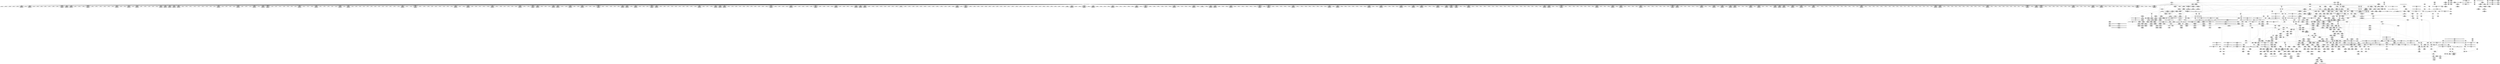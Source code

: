 digraph {
	CE0x3ebc3f0 [shape=record,shape=Mrecord,label="{CE0x3ebc3f0|_ret_void,_!dbg_!27722|include/linux/cred.h,175|*SummSource*}"]
	CE0x3ecdb00 [shape=record,shape=Mrecord,label="{CE0x3ecdb00|12:_i32,_56:_i8*,_:_CRE_242,243_}"]
	CE0x3e56b80 [shape=record,shape=Mrecord,label="{CE0x3e56b80|selinux_inode_getattr:_tmp16|security/selinux/hooks.c,2904}"]
	CE0x3e4c940 [shape=record,shape=Mrecord,label="{CE0x3e4c940|104:_%struct.inode*,_:_CRE_201,202_}"]
	CE0x3ed58c0 [shape=record,shape=Mrecord,label="{CE0x3ed58c0|12:_i32,_56:_i8*,_:_CRE_479,480_}"]
	CE0x3e797a0 [shape=record,shape=Mrecord,label="{CE0x3e797a0|_ret_i32_%call8,_!dbg_!27746|security/selinux/hooks.c,2910}"]
	CE0x3efb270 [shape=record,shape=Mrecord,label="{CE0x3efb270|i32_512|*Constant*|*SummSink*}"]
	CE0x3e730b0 [shape=record,shape=Mrecord,label="{CE0x3e730b0|i64_0|*Constant*|*SummSource*}"]
	CE0x3eb9770 [shape=record,shape=Mrecord,label="{CE0x3eb9770|path_has_perm:_call|security/selinux/hooks.c,1647|*SummSink*}"]
	CE0x3ecba10 [shape=record,shape=Mrecord,label="{CE0x3ecba10|12:_i32,_56:_i8*,_:_CRE_185,186_}"]
	CE0x3ecbce0 [shape=record,shape=Mrecord,label="{CE0x3ecbce0|12:_i32,_56:_i8*,_:_CRE_188,189_}"]
	CE0x3ef2720 [shape=record,shape=Mrecord,label="{CE0x3ef2720|inode_has_perm:_tmp20|security/selinux/hooks.c,1618|*SummSource*}"]
	CE0x3ea5230 [shape=record,shape=Mrecord,label="{CE0x3ea5230|inode_has_perm:_tmp18|security/selinux/hooks.c,1617}"]
	CE0x3e4c3a0 [shape=record,shape=Mrecord,label="{CE0x3e4c3a0|104:_%struct.inode*,_:_CRE_195,196_}"]
	CE0x3e76170 [shape=record,shape=Mrecord,label="{CE0x3e76170|0:_i8,_8:_%struct.vfsmount*,_16:_%struct.dentry*,_24:_%struct.selinux_audit_data*,_:_SCMRE_0,8_|*MultipleSource*|security/selinux/hooks.c,2907|security/selinux/hooks.c, 2905}"]
	CE0x3f0fbc0 [shape=record,shape=Mrecord,label="{CE0x3f0fbc0|inode_has_perm:_tmp16|security/selinux/hooks.c,1615|*SummSink*}"]
	CE0x3e4c1c0 [shape=record,shape=Mrecord,label="{CE0x3e4c1c0|104:_%struct.inode*,_:_CRE_193,194_}"]
	CE0x3ee5420 [shape=record,shape=Mrecord,label="{CE0x3ee5420|12:_i32,_56:_i8*,_:_CRE_927,928_}"]
	CE0x3ef10b0 [shape=record,shape=Mrecord,label="{CE0x3ef10b0|_ret_i32_%retval.0,_!dbg_!27728|security/selinux/avc.c,775|*SummSource*}"]
	CE0x3ea86d0 [shape=record,shape=Mrecord,label="{CE0x3ea86d0|__validate_creds:_tmp5|include/linux/cred.h,173|*SummSource*}"]
	CE0x3ec34d0 [shape=record,shape=Mrecord,label="{CE0x3ec34d0|i32_1609|*Constant*|*SummSink*}"]
	CE0x3e5fcd0 [shape=record,shape=Mrecord,label="{CE0x3e5fcd0|104:_%struct.inode*,_:_CRE_154,155_}"]
	CE0x3e9bcd0 [shape=record,shape=Mrecord,label="{CE0x3e9bcd0|i64_1|*Constant*}"]
	CE0x3e4bb30 [shape=record,shape=Mrecord,label="{CE0x3e4bb30|104:_%struct.inode*,_:_CRE_186,187_}"]
	CE0x3efa770 [shape=record,shape=Mrecord,label="{CE0x3efa770|inode_has_perm:_tmp11|security/selinux/hooks.c,1612|*SummSource*}"]
	CE0x3ecc190 [shape=record,shape=Mrecord,label="{CE0x3ecc190|12:_i32,_56:_i8*,_:_CRE_193,194_}"]
	CE0x3ecfa20 [shape=record,shape=Mrecord,label="{CE0x3ecfa20|12:_i32,_56:_i8*,_:_CRE_271,272_}"]
	CE0x3ee44b0 [shape=record,shape=Mrecord,label="{CE0x3ee44b0|12:_i32,_56:_i8*,_:_CRE_914,915_}"]
	CE0x3e6d290 [shape=record,shape=Mrecord,label="{CE0x3e6d290|selinux_inode_getattr:_do.end|*SummSink*}"]
	CE0x3e691a0 [shape=record,shape=Mrecord,label="{CE0x3e691a0|selinux_inode_getattr:_tmp2}"]
	CE0x3e76380 [shape=record,shape=Mrecord,label="{CE0x3e76380|selinux_inode_getattr:_dentry|Function::selinux_inode_getattr&Arg::dentry::|*SummSink*}"]
	CE0x3ef89d0 [shape=record,shape=Mrecord,label="{CE0x3ef89d0|inode_has_perm:_tmp8|security/selinux/hooks.c,1611|*SummSink*}"]
	CE0x3ef8ce0 [shape=record,shape=Mrecord,label="{CE0x3ef8ce0|inode_has_perm:_tmp9|security/selinux/hooks.c,1611}"]
	CE0x3ed3fc0 [shape=record,shape=Mrecord,label="{CE0x3ed3fc0|12:_i32,_56:_i8*,_:_CRE_408,416_|*MultipleSource*|security/selinux/hooks.c,1642|Function::inode_has_perm&Arg::inode::|security/selinux/hooks.c,1611}"]
	CE0x3ec8420 [shape=record,shape=Mrecord,label="{CE0x3ec8420|12:_i32,_56:_i8*,_:_CRE_166,167_}"]
	CE0x3e52610 [shape=record,shape=Mrecord,label="{CE0x3e52610|104:_%struct.inode*,_:_CRE_80,88_|*MultipleSource*|Function::selinux_inode_getattr&Arg::dentry::|*LoadInst*|security/selinux/hooks.c,1642|security/selinux/hooks.c,1642}"]
	CE0x3e4ca30 [shape=record,shape=Mrecord,label="{CE0x3e4ca30|104:_%struct.inode*,_:_CRE_202,203_}"]
	CE0x3ee31b0 [shape=record,shape=Mrecord,label="{CE0x3ee31b0|12:_i32,_56:_i8*,_:_CRE_898,899_}"]
	CE0x3ef1870 [shape=record,shape=Mrecord,label="{CE0x3ef1870|inode_has_perm:_retval.0|*SummSink*}"]
	CE0x3ee1d80 [shape=record,shape=Mrecord,label="{CE0x3ee1d80|12:_i32,_56:_i8*,_:_CRE_881,882_}"]
	CE0x3e787f0 [shape=record,shape=Mrecord,label="{CE0x3e787f0|path_has_perm:_path|Function::path_has_perm&Arg::path::|*SummSource*}"]
	CE0x3ed04d0 [shape=record,shape=Mrecord,label="{CE0x3ed04d0|12:_i32,_56:_i8*,_:_CRE_280,281_}"]
	CE0x3ed8350 [shape=record,shape=Mrecord,label="{CE0x3ed8350|12:_i32,_56:_i8*,_:_CRE_560,561_}"]
	CE0x3eebec0 [shape=record,shape=Mrecord,label="{CE0x3eebec0|cred_sid:_cred|Function::cred_sid&Arg::cred::}"]
	CE0x3ec2df0 [shape=record,shape=Mrecord,label="{CE0x3ec2df0|inode_has_perm:_i_flags|security/selinux/hooks.c,1611}"]
	CE0x3e6dfe0 [shape=record,shape=Mrecord,label="{CE0x3e6dfe0|i1_true|*Constant*}"]
	CE0x3ecf560 [shape=record,shape=Mrecord,label="{CE0x3ecf560|12:_i32,_56:_i8*,_:_CRE_267,268_}"]
	CE0x3eed130 [shape=record,shape=Mrecord,label="{CE0x3eed130|inode_has_perm:_tmp15|*LoadInst*|security/selinux/hooks.c,1615|*SummSource*}"]
	CE0x3e74750 [shape=record,shape=Mrecord,label="{CE0x3e74750|selinux_inode_getattr:_dentry6|security/selinux/hooks.c,2907|*SummSink*}"]
	CE0x3ee3ec0 [shape=record,shape=Mrecord,label="{CE0x3ee3ec0|12:_i32,_56:_i8*,_:_CRE_909,910_}"]
	CE0x3e624a0 [shape=record,shape=Mrecord,label="{CE0x3e624a0|inode_has_perm:_adp|Function::inode_has_perm&Arg::adp::|*SummSink*}"]
	CE0x3e75740 [shape=record,shape=Mrecord,label="{CE0x3e75740|selinux_inode_getattr:_dentry6|security/selinux/hooks.c,2907|*SummSource*}"]
	CE0x3ea9860 [shape=record,shape=Mrecord,label="{CE0x3ea9860|GLOBAL:___invalid_creds|*Constant*}"]
	CE0x3ed99e0 [shape=record,shape=Mrecord,label="{CE0x3ed99e0|12:_i32,_56:_i8*,_:_CRE_579,580_}"]
	CE0x3ebbd60 [shape=record,shape=Mrecord,label="{CE0x3ebbd60|i64*_getelementptr_inbounds_(_8_x_i64_,_8_x_i64_*___llvm_gcov_ctr154,_i64_0,_i64_2)|*Constant*|*SummSink*}"]
	"CONST[source:0(mediator),value:2(dynamic)][purpose:{subject}]"
	CE0x3ee51c0 [shape=record,shape=Mrecord,label="{CE0x3ee51c0|12:_i32,_56:_i8*,_:_CRE_925,926_}"]
	CE0x3ed56c0 [shape=record,shape=Mrecord,label="{CE0x3ed56c0|12:_i32,_56:_i8*,_:_CRE_477,478_}"]
	CE0x3ee4710 [shape=record,shape=Mrecord,label="{CE0x3ee4710|12:_i32,_56:_i8*,_:_CRE_916,917_}"]
	CE0x3e4ae10 [shape=record,shape=Mrecord,label="{CE0x3e4ae10|104:_%struct.inode*,_:_CRE_172,173_}"]
	CE0x3e5ac30 [shape=record,shape=Mrecord,label="{CE0x3e5ac30|selinux_inode_getattr:_tmp2|*SummSink*}"]
	CE0x3ee57b0 [shape=record,shape=Mrecord,label="{CE0x3ee57b0|12:_i32,_56:_i8*,_:_CRE_930,931_}"]
	CE0x3e6b770 [shape=record,shape=Mrecord,label="{CE0x3e6b770|selinux_inode_getattr:_tmp8|security/selinux/hooks.c,2904}"]
	CE0x3ed5510 [shape=record,shape=Mrecord,label="{CE0x3ed5510|12:_i32,_56:_i8*,_:_CRE_475,476_}"]
	CE0x3e6e310 [shape=record,shape=Mrecord,label="{CE0x3e6e310|i1_true|*Constant*|*SummSink*}"]
	CE0x3e6c7a0 [shape=record,shape=Mrecord,label="{CE0x3e6c7a0|i32_1|*Constant*}"]
	CE0x3ec8240 [shape=record,shape=Mrecord,label="{CE0x3ec8240|12:_i32,_56:_i8*,_:_CRE_164,165_}"]
	CE0x3e72fa0 [shape=record,shape=Mrecord,label="{CE0x3e72fa0|i64_0|*Constant*}"]
	CE0x3eb5fe0 [shape=record,shape=Mrecord,label="{CE0x3eb5fe0|__validate_creds:_tobool|include/linux/cred.h,173|*SummSource*}"]
	CE0x3e5b430 [shape=record,shape=Mrecord,label="{CE0x3e5b430|selinux_inode_getattr:_tmp6|security/selinux/hooks.c,2904|*SummSource*}"]
	CE0x3eb1fb0 [shape=record,shape=Mrecord,label="{CE0x3eb1fb0|cred_sid:_security|security/selinux/hooks.c,196}"]
	CE0x3ecf300 [shape=record,shape=Mrecord,label="{CE0x3ecf300|12:_i32,_56:_i8*,_:_CRE_265,266_}"]
	CE0x3e4b1d0 [shape=record,shape=Mrecord,label="{CE0x3e4b1d0|104:_%struct.inode*,_:_CRE_176,177_}"]
	CE0x3e75cd0 [shape=record,shape=Mrecord,label="{CE0x3e75cd0|selinux_inode_getattr:_dentry|Function::selinux_inode_getattr&Arg::dentry::}"]
	CE0x3edb1a0 [shape=record,shape=Mrecord,label="{CE0x3edb1a0|12:_i32,_56:_i8*,_:_CRE_599,600_}"]
	CE0x3e7da80 [shape=record,shape=Mrecord,label="{CE0x3e7da80|__validate_creds:_file|Function::__validate_creds&Arg::file::}"]
	CE0x3eec880 [shape=record,shape=Mrecord,label="{CE0x3eec880|i32_10|*Constant*|*SummSource*}"]
	CE0x3ec3680 [shape=record,shape=Mrecord,label="{CE0x3ec3680|__validate_creds:_line|Function::__validate_creds&Arg::line::|*SummSink*}"]
	CE0x3e5dc50 [shape=record,shape=Mrecord,label="{CE0x3e5dc50|selinux_inode_getattr:_call|security/selinux/hooks.c,2904|*SummSink*}"]
	CE0x3ecc730 [shape=record,shape=Mrecord,label="{CE0x3ecc730|12:_i32,_56:_i8*,_:_CRE_199,200_}"]
	CE0x3e5c5c0 [shape=record,shape=Mrecord,label="{CE0x3e5c5c0|i32_2904|*Constant*|*SummSource*}"]
	CE0x3eedf00 [shape=record,shape=Mrecord,label="{CE0x3eedf00|inode_has_perm:_tmp13|security/selinux/hooks.c,1614}"]
	CE0x3eb78b0 [shape=record,shape=Mrecord,label="{CE0x3eb78b0|inode_has_perm:_if.end|*SummSource*}"]
	CE0x3ead360 [shape=record,shape=Mrecord,label="{CE0x3ead360|104:_%struct.inode*,_:_CRE_95,96_}"]
	CE0x3ee38d0 [shape=record,shape=Mrecord,label="{CE0x3ee38d0|12:_i32,_56:_i8*,_:_CRE_904,905_}"]
	CE0x3ef05f0 [shape=record,shape=Mrecord,label="{CE0x3ef05f0|inode_has_perm:_tmp17|security/selinux/hooks.c,1617|*SummSink*}"]
	CE0x3ee5a10 [shape=record,shape=Mrecord,label="{CE0x3ee5a10|12:_i32,_56:_i8*,_:_CRE_932,933_}"]
	CE0x3ece3d0 [shape=record,shape=Mrecord,label="{CE0x3ece3d0|12:_i32,_56:_i8*,_:_CRE_252,253_}"]
	CE0x3ed5390 [shape=record,shape=Mrecord,label="{CE0x3ed5390|12:_i32,_56:_i8*,_:_CRE_474,475_}"]
	CE0x3ed6110 [shape=record,shape=Mrecord,label="{CE0x3ed6110|12:_i32,_56:_i8*,_:_CRE_486,487_}"]
	CE0x3e58a00 [shape=record,shape=Mrecord,label="{CE0x3e58a00|i32_0|*Constant*|*SummSource*}"]
	CE0x3f1fcc0 [shape=record,shape=Mrecord,label="{CE0x3f1fcc0|VOIDTB_TE:_CE_0,8_|Function::selinux_inode_getattr&Arg::mnt::}"]
	CE0x3ef7060 [shape=record,shape=Mrecord,label="{CE0x3ef7060|inode_has_perm:_expval|security/selinux/hooks.c,1611|*SummSink*}"]
	CE0x3e9a510 [shape=record,shape=Mrecord,label="{CE0x3e9a510|__validate_creds:_cred|Function::__validate_creds&Arg::cred::|*SummSource*}"]
	CE0x3e633b0 [shape=record,shape=Mrecord,label="{CE0x3e633b0|__validate_creds:_if.end|*SummSource*}"]
	"CONST[source:1(input),value:2(dynamic)][purpose:{object}]"
	CE0x3ee0610 [shape=record,shape=Mrecord,label="{CE0x3ee0610|12:_i32,_56:_i8*,_:_CRE_856,864_|*MultipleSource*|security/selinux/hooks.c,1642|Function::inode_has_perm&Arg::inode::|security/selinux/hooks.c,1611}"]
	CE0x3ee67c0 [shape=record,shape=Mrecord,label="{CE0x3ee67c0|12:_i32,_56:_i8*,_:_CRE_976,977_}"]
	CE0x3e70910 [shape=record,shape=Mrecord,label="{CE0x3e70910|selinux_inode_getattr:_tobool1|security/selinux/hooks.c,2904|*SummSource*}"]
	CE0x3ed0600 [shape=record,shape=Mrecord,label="{CE0x3ed0600|12:_i32,_56:_i8*,_:_CRE_281,282_}"]
	CE0x3e65f40 [shape=record,shape=Mrecord,label="{CE0x3e65f40|i64*_getelementptr_inbounds_(_11_x_i64_,_11_x_i64_*___llvm_gcov_ctr235,_i64_0,_i64_6)|*Constant*|*SummSource*}"]
	CE0x3e739e0 [shape=record,shape=Mrecord,label="{CE0x3e739e0|GLOBAL:_get_current|*Constant*|*SummSink*}"]
	CE0x3e9fb40 [shape=record,shape=Mrecord,label="{CE0x3e9fb40|104:_%struct.inode*,_:_CRE_232,240_|*MultipleSource*|Function::selinux_inode_getattr&Arg::dentry::|*LoadInst*|security/selinux/hooks.c,1642|security/selinux/hooks.c,1642}"]
	CE0x3ea9290 [shape=record,shape=Mrecord,label="{CE0x3ea9290|__validate_creds:_tmp6|include/linux/cred.h,174|*SummSource*}"]
	CE0x3eed510 [shape=record,shape=Mrecord,label="{CE0x3eed510|inode_has_perm:_sid3|security/selinux/hooks.c,1617|*SummSource*}"]
	CE0x3e4c490 [shape=record,shape=Mrecord,label="{CE0x3e4c490|104:_%struct.inode*,_:_CRE_196,197_}"]
	CE0x3eb7c90 [shape=record,shape=Mrecord,label="{CE0x3eb7c90|inode_has_perm:_inode|Function::inode_has_perm&Arg::inode::|*SummSource*}"]
	CE0x3e6ca50 [shape=record,shape=Mrecord,label="{CE0x3e6ca50|12:_i32,_56:_i8*,_:_CRE_32,40_|*MultipleSource*|security/selinux/hooks.c,1642|Function::inode_has_perm&Arg::inode::|security/selinux/hooks.c,1611}"]
	CE0x3ecac50 [shape=record,shape=Mrecord,label="{CE0x3ecac50|GLOBAL:_cred_sid|*Constant*}"]
	CE0x3eda950 [shape=record,shape=Mrecord,label="{CE0x3eda950|12:_i32,_56:_i8*,_:_CRE_592,593_}"]
	CE0x3e7b7f0 [shape=record,shape=Mrecord,label="{CE0x3e7b7f0|_call_void_lockdep_rcu_suspicious(i8*_getelementptr_inbounds_(_25_x_i8_,_25_x_i8_*_.str3,_i32_0,_i32_0),_i32_2904,_i8*_getelementptr_inbounds_(_45_x_i8_,_45_x_i8_*_.str12,_i32_0,_i32_0))_#10,_!dbg_!27729|security/selinux/hooks.c,2904}"]
	CE0x3e9b9d0 [shape=record,shape=Mrecord,label="{CE0x3e9b9d0|i64*_getelementptr_inbounds_(_8_x_i64_,_8_x_i64_*___llvm_gcov_ctr154,_i64_0,_i64_2)|*Constant*}"]
	CE0x3ee3d90 [shape=record,shape=Mrecord,label="{CE0x3ee3d90|12:_i32,_56:_i8*,_:_CRE_908,909_}"]
	CE0x3ece4c0 [shape=record,shape=Mrecord,label="{CE0x3ece4c0|12:_i32,_56:_i8*,_:_CRE_253,254_}"]
	CE0x3e80cc0 [shape=record,shape=Mrecord,label="{CE0x3e80cc0|_call_void___validate_creds(%struct.cred*_%cred,_i8*_getelementptr_inbounds_(_25_x_i8_,_25_x_i8_*_.str3,_i32_0,_i32_0),_i32_1609)_#10,_!dbg_!27719|security/selinux/hooks.c,1609|*SummSink*}"]
	CE0x3f1e530 [shape=record,shape=Mrecord,label="{CE0x3f1e530|cred_sid:_sid|security/selinux/hooks.c,197|*SummSink*}"]
	CE0x3eba500 [shape=record,shape=Mrecord,label="{CE0x3eba500|path_has_perm:_type|security/selinux/hooks.c,1645|*SummSource*}"]
	CE0x3ecf690 [shape=record,shape=Mrecord,label="{CE0x3ecf690|12:_i32,_56:_i8*,_:_CRE_268,269_}"]
	CE0x3edf4a0 [shape=record,shape=Mrecord,label="{CE0x3edf4a0|12:_i32,_56:_i8*,_:_CRE_776,792_|*MultipleSource*|security/selinux/hooks.c,1642|Function::inode_has_perm&Arg::inode::|security/selinux/hooks.c,1611}"]
	CE0x3e5be00 [shape=record,shape=Mrecord,label="{CE0x3e5be00|i8*_getelementptr_inbounds_(_25_x_i8_,_25_x_i8_*_.str3,_i32_0,_i32_0)|*Constant*}"]
	CE0x3f1d730 [shape=record,shape=Mrecord,label="{CE0x3f1d730|cred_sid:_tmp4|*LoadInst*|security/selinux/hooks.c,196}"]
	CE0x3eb21a0 [shape=record,shape=Mrecord,label="{CE0x3eb21a0|cred_sid:_security|security/selinux/hooks.c,196|*SummSink*}"]
	CE0x3ed0860 [shape=record,shape=Mrecord,label="{CE0x3ed0860|12:_i32,_56:_i8*,_:_CRE_283,284_}"]
	CE0x3ece2e0 [shape=record,shape=Mrecord,label="{CE0x3ece2e0|12:_i32,_56:_i8*,_:_CRE_251,252_}"]
	CE0x3e4b680 [shape=record,shape=Mrecord,label="{CE0x3e4b680|104:_%struct.inode*,_:_CRE_181,182_}"]
	CE0x3e9d0c0 [shape=record,shape=Mrecord,label="{CE0x3e9d0c0|inode_has_perm:_if.then|*SummSink*}"]
	CE0x3eb0810 [shape=record,shape=Mrecord,label="{CE0x3eb0810|GLOBAL:___invalid_creds|*Constant*|*SummSource*}"]
	CE0x3edabb0 [shape=record,shape=Mrecord,label="{CE0x3edabb0|12:_i32,_56:_i8*,_:_CRE_594,595_}"]
	CE0x3eba830 [shape=record,shape=Mrecord,label="{CE0x3eba830|i8_1|*Constant*}"]
	CE0x3ef3530 [shape=record,shape=Mrecord,label="{CE0x3ef3530|__validate_creds:_if.end}"]
	CE0x3ef9c70 [shape=record,shape=Mrecord,label="{CE0x3ef9c70|inode_has_perm:_tmp10|security/selinux/hooks.c,1611|*SummSink*}"]
	CE0x3efa700 [shape=record,shape=Mrecord,label="{CE0x3efa700|inode_has_perm:_tmp11|security/selinux/hooks.c,1612}"]
	CE0x3ed24e0 [shape=record,shape=Mrecord,label="{CE0x3ed24e0|12:_i32,_56:_i8*,_:_CRE_307,308_}"]
	CE0x3ec9770 [shape=record,shape=Mrecord,label="{CE0x3ec9770|i64*_getelementptr_inbounds_(_8_x_i64_,_8_x_i64_*___llvm_gcov_ctr154,_i64_0,_i64_6)|*Constant*|*SummSink*}"]
	CE0x3ef03f0 [shape=record,shape=Mrecord,label="{CE0x3ef03f0|inode_has_perm:_tmp17|security/selinux/hooks.c,1617|*SummSource*}"]
	CE0x3e746e0 [shape=record,shape=Mrecord,label="{CE0x3e746e0|selinux_inode_getattr:_cred4|security/selinux/hooks.c,2904}"]
	CE0x3e5cdb0 [shape=record,shape=Mrecord,label="{CE0x3e5cdb0|%struct.task_struct*_(%struct.task_struct**)*_asm_movq_%gs:$_1:P_,$0_,_r,im,_dirflag_,_fpsr_,_flags_}"]
	CE0x3e6cbe0 [shape=record,shape=Mrecord,label="{CE0x3e6cbe0|12:_i32,_56:_i8*,_:_CRE_40,48_|*MultipleSource*|security/selinux/hooks.c,1642|Function::inode_has_perm&Arg::inode::|security/selinux/hooks.c,1611}"]
	CE0x3e51380 [shape=record,shape=Mrecord,label="{CE0x3e51380|get_current:_tmp3}"]
	CE0x3ec46e0 [shape=record,shape=Mrecord,label="{CE0x3ec46e0|_ret_void,_!dbg_!27722|include/linux/cred.h,175}"]
	CE0x3e61500 [shape=record,shape=Mrecord,label="{CE0x3e61500|path_has_perm:_dentry|security/selinux/hooks.c,1642|*SummSource*}"]
	CE0x3e60180 [shape=record,shape=Mrecord,label="{CE0x3e60180|104:_%struct.inode*,_:_CRE_159,160_}"]
	CE0x3ea0350 [shape=record,shape=Mrecord,label="{CE0x3ea0350|104:_%struct.inode*,_:_CRE_280,288_|*MultipleSource*|Function::selinux_inode_getattr&Arg::dentry::|*LoadInst*|security/selinux/hooks.c,1642|security/selinux/hooks.c,1642}"]
	CE0x3e9f5a0 [shape=record,shape=Mrecord,label="{CE0x3e9f5a0|104:_%struct.inode*,_:_CRE_219,220_}"]
	CE0x3ed0ac0 [shape=record,shape=Mrecord,label="{CE0x3ed0ac0|12:_i32,_56:_i8*,_:_CRE_285,286_}"]
	CE0x3e4af00 [shape=record,shape=Mrecord,label="{CE0x3e4af00|104:_%struct.inode*,_:_CRE_173,174_}"]
	CE0x3edb8c0 [shape=record,shape=Mrecord,label="{CE0x3edb8c0|12:_i32,_56:_i8*,_:_CRE_605,606_}"]
	CE0x3e74010 [shape=record,shape=Mrecord,label="{CE0x3e74010|_ret_%struct.task_struct*_%tmp4,_!dbg_!27714|./arch/x86/include/asm/current.h,14|*SummSource*}"]
	CE0x3eec000 [shape=record,shape=Mrecord,label="{CE0x3eec000|cred_sid:_cred|Function::cred_sid&Arg::cred::|*SummSink*}"]
	CE0x3ef6860 [shape=record,shape=Mrecord,label="{CE0x3ef6860|i64_4|*Constant*}"]
	CE0x3e4ea40 [shape=record,shape=Mrecord,label="{CE0x3e4ea40|12:_i32,_56:_i8*,_:_CRE_147,148_}"]
	CE0x3ea36e0 [shape=record,shape=Mrecord,label="{CE0x3ea36e0|COLLAPSED:_GCMRE___llvm_gcov_ctr98_internal_global_2_x_i64_zeroinitializer:_elem_0:default:}"]
	CE0x3eb2a90 [shape=record,shape=Mrecord,label="{CE0x3eb2a90|path_has_perm:_tmp7|security/selinux/hooks.c,1646}"]
	CE0x3ead180 [shape=record,shape=Mrecord,label="{CE0x3ead180|104:_%struct.inode*,_:_CRE_93,94_}"]
	CE0x3eb2bc0 [shape=record,shape=Mrecord,label="{CE0x3eb2bc0|path_has_perm:_tmp7|security/selinux/hooks.c,1646|*SummSource*}"]
	CE0x3ebb830 [shape=record,shape=Mrecord,label="{CE0x3ebb830|__validate_creds:_lnot.ext|include/linux/cred.h,173|*SummSink*}"]
	CE0x3edcf50 [shape=record,shape=Mrecord,label="{CE0x3edcf50|12:_i32,_56:_i8*,_:_CRE_624,628_|*MultipleSource*|security/selinux/hooks.c,1642|Function::inode_has_perm&Arg::inode::|security/selinux/hooks.c,1611}"]
	CE0x3ea5620 [shape=record,shape=Mrecord,label="{CE0x3ea5620|inode_has_perm:_tmp18|security/selinux/hooks.c,1617|*SummSource*}"]
	CE0x3eba3c0 [shape=record,shape=Mrecord,label="{CE0x3eba3c0|path_has_perm:_type|security/selinux/hooks.c,1645}"]
	CE0x3ef01f0 [shape=record,shape=Mrecord,label="{CE0x3ef01f0|inode_has_perm:_tmp17|security/selinux/hooks.c,1617}"]
	CE0x3ed2870 [shape=record,shape=Mrecord,label="{CE0x3ed2870|12:_i32,_56:_i8*,_:_CRE_310,311_}"]
	CE0x3e9e390 [shape=record,shape=Mrecord,label="{CE0x3e9e390|12:_i32,_56:_i8*,_:_CRE_137,138_}"]
	CE0x3e9c2a0 [shape=record,shape=Mrecord,label="{CE0x3e9c2a0|i32_1609|*Constant*|*SummSource*}"]
	CE0x3f0f9b0 [shape=record,shape=Mrecord,label="{CE0x3f0f9b0|inode_has_perm:_tmp16|security/selinux/hooks.c,1615|*SummSource*}"]
	CE0x3e7a920 [shape=record,shape=Mrecord,label="{CE0x3e7a920|selinux_inode_getattr:_tmp3}"]
	CE0x3e4f550 [shape=record,shape=Mrecord,label="{CE0x3e4f550|get_current:_tmp4|./arch/x86/include/asm/current.h,14|*SummSource*}"]
	CE0x3e69710 [shape=record,shape=Mrecord,label="{CE0x3e69710|inode_has_perm:_bb|*SummSink*}"]
	CE0x3e6d450 [shape=record,shape=Mrecord,label="{CE0x3e6d450|selinux_inode_getattr:_if.end|*SummSource*}"]
	CE0x3ee5b40 [shape=record,shape=Mrecord,label="{CE0x3ee5b40|12:_i32,_56:_i8*,_:_CRE_933,934_}"]
	CE0x3e4e950 [shape=record,shape=Mrecord,label="{CE0x3e4e950|12:_i32,_56:_i8*,_:_CRE_146,147_}"]
	CE0x3eb6670 [shape=record,shape=Mrecord,label="{CE0x3eb6670|get_current:_tmp}"]
	CE0x3ee0440 [shape=record,shape=Mrecord,label="{CE0x3ee0440|12:_i32,_56:_i8*,_:_CRE_848,856_|*MultipleSource*|security/selinux/hooks.c,1642|Function::inode_has_perm&Arg::inode::|security/selinux/hooks.c,1611}"]
	CE0x3ee6dc0 [shape=record,shape=Mrecord,label="{CE0x3ee6dc0|12:_i32,_56:_i8*,_:_CRE_980,981_}"]
	CE0x3e6ce50 [shape=record,shape=Mrecord,label="{CE0x3e6ce50|i64_3|*Constant*|*SummSink*}"]
	CE0x3f1d990 [shape=record,shape=Mrecord,label="{CE0x3f1d990|cred_sid:_tmp4|*LoadInst*|security/selinux/hooks.c,196|*SummSink*}"]
	CE0x3e7a040 [shape=record,shape=Mrecord,label="{CE0x3e7a040|get_current:_bb|*SummSink*}"]
	CE0x3ec8f50 [shape=record,shape=Mrecord,label="{CE0x3ec8f50|_call_void_mcount()_#3|*SummSink*}"]
	CE0x3e59120 [shape=record,shape=Mrecord,label="{CE0x3e59120|i64*_getelementptr_inbounds_(_11_x_i64_,_11_x_i64_*___llvm_gcov_ctr235,_i64_0,_i64_1)|*Constant*}"]
	CE0x3e5ce90 [shape=record,shape=Mrecord,label="{CE0x3e5ce90|%struct.task_struct*_(%struct.task_struct**)*_asm_movq_%gs:$_1:P_,$0_,_r,im,_dirflag_,_fpsr_,_flags_|*SummSource*}"]
	CE0x3f1fc50 [shape=record,shape=Mrecord,label="{CE0x3f1fc50|VOIDTB_TE:_CE_16,20_|Function::selinux_inode_getattr&Arg::mnt::}"]
	CE0x3edace0 [shape=record,shape=Mrecord,label="{CE0x3edace0|12:_i32,_56:_i8*,_:_CRE_595,596_}"]
	CE0x3edfe70 [shape=record,shape=Mrecord,label="{CE0x3edfe70|12:_i32,_56:_i8*,_:_CRE_824,832_|*MultipleSource*|security/selinux/hooks.c,1642|Function::inode_has_perm&Arg::inode::|security/selinux/hooks.c,1611}"]
	CE0x3ec92a0 [shape=record,shape=Mrecord,label="{CE0x3ec92a0|inode_has_perm:_tmp12|security/selinux/hooks.c,1612}"]
	CE0x3e77ef0 [shape=record,shape=Mrecord,label="{CE0x3e77ef0|path_has_perm:_entry|*SummSource*}"]
	CE0x3ef0d70 [shape=record,shape=Mrecord,label="{CE0x3ef0d70|avc_has_perm:_auditdata|Function::avc_has_perm&Arg::auditdata::|*SummSource*}"]
	CE0x3eb5e80 [shape=record,shape=Mrecord,label="{CE0x3eb5e80|__validate_creds:_tobool|include/linux/cred.h,173}"]
	CE0x3ec7250 [shape=record,shape=Mrecord,label="{CE0x3ec7250|COLLAPSED:_GCMRE___llvm_gcov_ctr131_internal_global_2_x_i64_zeroinitializer:_elem_0:default:}"]
	CE0x3edeea0 [shape=record,shape=Mrecord,label="{CE0x3edeea0|12:_i32,_56:_i8*,_:_CRE_752,756_|*MultipleSource*|security/selinux/hooks.c,1642|Function::inode_has_perm&Arg::inode::|security/selinux/hooks.c,1611}"]
	"CONST[source:0(mediator),value:0(static)][purpose:{operation}]"
	CE0x3ea1ff0 [shape=record,shape=Mrecord,label="{CE0x3ea1ff0|i64*_getelementptr_inbounds_(_2_x_i64_,_2_x_i64_*___llvm_gcov_ctr204,_i64_0,_i64_0)|*Constant*}"]
	CE0x3ec8ab0 [shape=record,shape=Mrecord,label="{CE0x3ec8ab0|12:_i32,_56:_i8*,_:_CRE_173,174_}"]
	CE0x3ecaef0 [shape=record,shape=Mrecord,label="{CE0x3ecaef0|GLOBAL:_cred_sid|*Constant*|*SummSink*}"]
	CE0x3e6b890 [shape=record,shape=Mrecord,label="{CE0x3e6b890|selinux_inode_getattr:_path|security/selinux/hooks.c, 2905|*SummSink*}"]
	CE0x3ecfb50 [shape=record,shape=Mrecord,label="{CE0x3ecfb50|12:_i32,_56:_i8*,_:_CRE_272,273_}"]
	CE0x3edbc50 [shape=record,shape=Mrecord,label="{CE0x3edbc50|12:_i32,_56:_i8*,_:_CRE_608,609_}"]
	CE0x3e9d7f0 [shape=record,shape=Mrecord,label="{CE0x3e9d7f0|_call_void_mcount()_#3}"]
	CE0x3ed7090 [shape=record,shape=Mrecord,label="{CE0x3ed7090|12:_i32,_56:_i8*,_:_CRE_528,536_|*MultipleSource*|security/selinux/hooks.c,1642|Function::inode_has_perm&Arg::inode::|security/selinux/hooks.c,1611}"]
	CE0x3e7e320 [shape=record,shape=Mrecord,label="{CE0x3e7e320|inode_has_perm:_tmp2}"]
	CE0x3eb0ce0 [shape=record,shape=Mrecord,label="{CE0x3eb0ce0|i64*_getelementptr_inbounds_(_5_x_i64_,_5_x_i64_*___llvm_gcov_ctr155,_i64_0,_i64_4)|*Constant*}"]
	CE0x3ed93f0 [shape=record,shape=Mrecord,label="{CE0x3ed93f0|12:_i32,_56:_i8*,_:_CRE_574,575_}"]
	CE0x3e5a030 [shape=record,shape=Mrecord,label="{CE0x3e5a030|i64*_getelementptr_inbounds_(_11_x_i64_,_11_x_i64_*___llvm_gcov_ctr235,_i64_0,_i64_10)|*Constant*}"]
	CE0x3ec2c50 [shape=record,shape=Mrecord,label="{CE0x3ec2c50|inode_has_perm:_i_flags|security/selinux/hooks.c,1611|*SummSink*}"]
	CE0x3e59af0 [shape=record,shape=Mrecord,label="{CE0x3e59af0|selinux_inode_getattr:_entry|*SummSource*}"]
	CE0x3ecdf20 [shape=record,shape=Mrecord,label="{CE0x3ecdf20|12:_i32,_56:_i8*,_:_CRE_247,248_}"]
	CE0x3e4cb20 [shape=record,shape=Mrecord,label="{CE0x3e4cb20|104:_%struct.inode*,_:_CRE_203,204_}"]
	CE0x3ed9ea0 [shape=record,shape=Mrecord,label="{CE0x3ed9ea0|12:_i32,_56:_i8*,_:_CRE_583,584_}"]
	CE0x3ef8580 [shape=record,shape=Mrecord,label="{CE0x3ef8580|GLOBAL:___llvm_gcov_ctr154|Global_var:__llvm_gcov_ctr154|*SummSink*}"]
	CE0x3e790f0 [shape=record,shape=Mrecord,label="{CE0x3e790f0|path_has_perm:_av|Function::path_has_perm&Arg::av::|*SummSink*}"]
	CE0x3e5fdc0 [shape=record,shape=Mrecord,label="{CE0x3e5fdc0|104:_%struct.inode*,_:_CRE_155,156_}"]
	CE0x3ec97e0 [shape=record,shape=Mrecord,label="{CE0x3ec97e0|i64*_getelementptr_inbounds_(_8_x_i64_,_8_x_i64_*___llvm_gcov_ctr154,_i64_0,_i64_6)|*Constant*}"]
	CE0x3e494d0 [shape=record,shape=Mrecord,label="{CE0x3e494d0|selinux_inode_getattr:_land.lhs.true|*SummSink*}"]
	CE0x3e4bef0 [shape=record,shape=Mrecord,label="{CE0x3e4bef0|104:_%struct.inode*,_:_CRE_190,191_}"]
	CE0x3e9ff00 [shape=record,shape=Mrecord,label="{CE0x3e9ff00|104:_%struct.inode*,_:_CRE_256,264_|*MultipleSource*|Function::selinux_inode_getattr&Arg::dentry::|*LoadInst*|security/selinux/hooks.c,1642|security/selinux/hooks.c,1642}"]
	CE0x3ef7710 [shape=record,shape=Mrecord,label="{CE0x3ef7710|inode_has_perm:_tobool2|security/selinux/hooks.c,1611|*SummSource*}"]
	CE0x3ed80f0 [shape=record,shape=Mrecord,label="{CE0x3ed80f0|12:_i32,_56:_i8*,_:_CRE_558,559_}"]
	CE0x3e9fdd0 [shape=record,shape=Mrecord,label="{CE0x3e9fdd0|104:_%struct.inode*,_:_CRE_248,256_|*MultipleSource*|Function::selinux_inode_getattr&Arg::dentry::|*LoadInst*|security/selinux/hooks.c,1642|security/selinux/hooks.c,1642}"]
	CE0x3ed7ef0 [shape=record,shape=Mrecord,label="{CE0x3ed7ef0|12:_i32,_56:_i8*,_:_CRE_556,557_}"]
	CE0x3ef6ef0 [shape=record,shape=Mrecord,label="{CE0x3ef6ef0|i64_0|*Constant*}"]
	CE0x3e7b410 [shape=record,shape=Mrecord,label="{CE0x3e7b410|i8_1|*Constant*|*SummSink*}"]
	CE0x3e6fdc0 [shape=record,shape=Mrecord,label="{CE0x3e6fdc0|GLOBAL:_selinux_inode_getattr.__warned|Global_var:selinux_inode_getattr.__warned}"]
	CE0x3eb9f00 [shape=record,shape=Mrecord,label="{CE0x3eb9f00|path_has_perm:_path1|security/selinux/hooks.c,1646}"]
	CE0x3ef33d0 [shape=record,shape=Mrecord,label="{CE0x3ef33d0|__validate_creds:_if.then|*SummSource*}"]
	CE0x3e5feb0 [shape=record,shape=Mrecord,label="{CE0x3e5feb0|104:_%struct.inode*,_:_CRE_156,157_}"]
	CE0x3e4f490 [shape=record,shape=Mrecord,label="{CE0x3e4f490|12:_i32,_56:_i8*,_:_CRE_158,159_}"]
	CE0x3ec2ec0 [shape=record,shape=Mrecord,label="{CE0x3ec2ec0|inode_has_perm:_i_flags|security/selinux/hooks.c,1611|*SummSource*}"]
	CE0x3e4ba40 [shape=record,shape=Mrecord,label="{CE0x3e4ba40|104:_%struct.inode*,_:_CRE_185,186_}"]
	CE0x3e79630 [shape=record,shape=Mrecord,label="{CE0x3e79630|_ret_i32_%call,_!dbg_!27724|security/selinux/hooks.c,1647|*SummSink*}"]
	CE0x3ed0e50 [shape=record,shape=Mrecord,label="{CE0x3ed0e50|12:_i32,_56:_i8*,_:_CRE_288,289_}"]
	CE0x3ea1e10 [shape=record,shape=Mrecord,label="{CE0x3ea1e10|12:_i32,_56:_i8*,_:_CRE_4,8_|*MultipleSource*|security/selinux/hooks.c,1642|Function::inode_has_perm&Arg::inode::|security/selinux/hooks.c,1611}"]
	CE0x3e7a280 [shape=record,shape=Mrecord,label="{CE0x3e7a280|i64*_getelementptr_inbounds_(_2_x_i64_,_2_x_i64_*___llvm_gcov_ctr131,_i64_0,_i64_1)|*Constant*|*SummSource*}"]
	CE0x3ec24f0 [shape=record,shape=Mrecord,label="{CE0x3ec24f0|path_has_perm:_tmp1}"]
	CE0x3e4cee0 [shape=record,shape=Mrecord,label="{CE0x3e4cee0|104:_%struct.inode*,_:_CRE_207,208_}"]
	CE0x3e6c840 [shape=record,shape=Mrecord,label="{CE0x3e6c840|path_has_perm:_ad|security/selinux/hooks.c, 1643}"]
	CE0x3ea1920 [shape=record,shape=Mrecord,label="{CE0x3ea1920|104:_%struct.inode*,_:_CRE_319,320_}"]
	CE0x3ece5f0 [shape=record,shape=Mrecord,label="{CE0x3ece5f0|12:_i32,_56:_i8*,_:_CRE_254,255_}"]
	CE0x3ed85b0 [shape=record,shape=Mrecord,label="{CE0x3ed85b0|12:_i32,_56:_i8*,_:_CRE_562,563_}"]
	CE0x3e4c2b0 [shape=record,shape=Mrecord,label="{CE0x3e4c2b0|104:_%struct.inode*,_:_CRE_194,195_}"]
	CE0x3e5abc0 [shape=record,shape=Mrecord,label="{CE0x3e5abc0|selinux_inode_getattr:_tmp2|*SummSource*}"]
	CE0x3eec420 [shape=record,shape=Mrecord,label="{CE0x3eec420|_ret_i32_%tmp6,_!dbg_!27716|security/selinux/hooks.c,197|*SummSink*}"]
	CE0x3ecf0a0 [shape=record,shape=Mrecord,label="{CE0x3ecf0a0|12:_i32,_56:_i8*,_:_CRE_263,264_}"]
	CE0x3edbeb0 [shape=record,shape=Mrecord,label="{CE0x3edbeb0|12:_i32,_56:_i8*,_:_CRE_610,611_}"]
	CE0x3e413b0 [shape=record,shape=Mrecord,label="{CE0x3e413b0|_call_void_mcount()_#3|*SummSource*}"]
	CE0x3ecc370 [shape=record,shape=Mrecord,label="{CE0x3ecc370|12:_i32,_56:_i8*,_:_CRE_195,196_}"]
	CE0x3ea6160 [shape=record,shape=Mrecord,label="{CE0x3ea6160|i32_(i32,_i32,_i16,_i32,_%struct.common_audit_data*)*_bitcast_(i32_(i32,_i32,_i16,_i32,_%struct.common_audit_data.495*)*_avc_has_perm_to_i32_(i32,_i32,_i16,_i32,_%struct.common_audit_data*)*)|*Constant*|*SummSource*}"]
	CE0x3e59200 [shape=record,shape=Mrecord,label="{CE0x3e59200|selinux_inode_getattr:_if.then|*SummSink*}"]
	CE0x3edde70 [shape=record,shape=Mrecord,label="{CE0x3edde70|12:_i32,_56:_i8*,_:_CRE_684,688_|*MultipleSource*|security/selinux/hooks.c,1642|Function::inode_has_perm&Arg::inode::|security/selinux/hooks.c,1611}"]
	CE0x3ed0270 [shape=record,shape=Mrecord,label="{CE0x3ed0270|12:_i32,_56:_i8*,_:_CRE_278,279_}"]
	CE0x3ec6e30 [shape=record,shape=Mrecord,label="{CE0x3ec6e30|i32_4|*Constant*|*SummSink*}"]
	CE0x3f1f430 [shape=record,shape=Mrecord,label="{CE0x3f1f430|cred_sid:_tmp6|security/selinux/hooks.c,197}"]
	CE0x3e78e80 [shape=record,shape=Mrecord,label="{CE0x3e78e80|i32_16|*Constant*|*SummSink*}"]
	CE0x3e9ccd0 [shape=record,shape=Mrecord,label="{CE0x3e9ccd0|i1_true|*Constant*}"]
	CE0x3ef5300 [shape=record,shape=Mrecord,label="{CE0x3ef5300|inode_has_perm:_tobool|security/selinux/hooks.c,1611|*SummSource*}"]
	CE0x3ee0270 [shape=record,shape=Mrecord,label="{CE0x3ee0270|12:_i32,_56:_i8*,_:_CRE_840,848_|*MultipleSource*|security/selinux/hooks.c,1642|Function::inode_has_perm&Arg::inode::|security/selinux/hooks.c,1611}"]
	CE0x3e78c00 [shape=record,shape=Mrecord,label="{CE0x3e78c00|i32_16|*Constant*}"]
	CE0x3e626e0 [shape=record,shape=Mrecord,label="{CE0x3e626e0|_ret_i32_%retval.0,_!dbg_!27739|security/selinux/hooks.c,1618}"]
	CE0x3e9ebe0 [shape=record,shape=Mrecord,label="{CE0x3e9ebe0|GLOBAL:_current_task|Global_var:current_task}"]
	CE0x3ef2070 [shape=record,shape=Mrecord,label="{CE0x3ef2070|inode_has_perm:_tmp19|security/selinux/hooks.c,1618|*SummSource*}"]
	CE0x3e7ba20 [shape=record,shape=Mrecord,label="{CE0x3e7ba20|i64*_getelementptr_inbounds_(_2_x_i64_,_2_x_i64_*___llvm_gcov_ctr98,_i64_0,_i64_1)|*Constant*|*SummSink*}"]
	CE0x3eda230 [shape=record,shape=Mrecord,label="{CE0x3eda230|12:_i32,_56:_i8*,_:_CRE_586,587_}"]
	CE0x3e7a9f0 [shape=record,shape=Mrecord,label="{CE0x3e7a9f0|selinux_inode_getattr:_tmp3|*SummSource*}"]
	CE0x3e48470 [shape=record,shape=Mrecord,label="{CE0x3e48470|selinux_inode_getattr:_if.end}"]
	CE0x3f152d0 [shape=record,shape=Mrecord,label="{CE0x3f152d0|_call_void___invalid_creds(%struct.cred*_%cred,_i8*_%file,_i32_%line)_#10,_!dbg_!27721|include/linux/cred.h,174}"]
	CE0x3e7b0e0 [shape=record,shape=Mrecord,label="{CE0x3e7b0e0|i8_1|*Constant*}"]
	CE0x3ea45a0 [shape=record,shape=Mrecord,label="{CE0x3ea45a0|avc_has_perm:_tsid|Function::avc_has_perm&Arg::tsid::|*SummSource*}"]
	CE0x3ee2a90 [shape=record,shape=Mrecord,label="{CE0x3ee2a90|12:_i32,_56:_i8*,_:_CRE_892,893_}"]
	CE0x3ec6ac0 [shape=record,shape=Mrecord,label="{CE0x3ec6ac0|__validate_creds:_lnot1|include/linux/cred.h,173}"]
	CE0x3e5ed20 [shape=record,shape=Mrecord,label="{CE0x3e5ed20|selinux_inode_getattr:_tmp13|security/selinux/hooks.c,2904|*SummSource*}"]
	CE0x3ef82e0 [shape=record,shape=Mrecord,label="{CE0x3ef82e0|GLOBAL:___llvm_gcov_ctr154|Global_var:__llvm_gcov_ctr154}"]
	CE0x3ec69e0 [shape=record,shape=Mrecord,label="{CE0x3ec69e0|__validate_creds:_lnot|include/linux/cred.h,173|*SummSink*}"]
	CE0x3e4e590 [shape=record,shape=Mrecord,label="{CE0x3e4e590|12:_i32,_56:_i8*,_:_CRE_142,143_}"]
	CE0x3e66920 [shape=record,shape=Mrecord,label="{CE0x3e66920|selinux_inode_getattr:_tmp10|security/selinux/hooks.c,2904|*SummSource*}"]
	CE0x3e4f3a0 [shape=record,shape=Mrecord,label="{CE0x3e4f3a0|12:_i32,_56:_i8*,_:_CRE_157,158_}"]
	CE0x3e4b3b0 [shape=record,shape=Mrecord,label="{CE0x3e4b3b0|104:_%struct.inode*,_:_CRE_178,179_}"]
	CE0x3ec3780 [shape=record,shape=Mrecord,label="{CE0x3ec3780|__validate_creds:_line|Function::__validate_creds&Arg::line::}"]
	CE0x3e61830 [shape=record,shape=Mrecord,label="{CE0x3e61830|path_has_perm:_tmp4|*LoadInst*|security/selinux/hooks.c,1642}"]
	CE0x3e9b500 [shape=record,shape=Mrecord,label="{CE0x3e9b500|__validate_creds:_expval|include/linux/cred.h,173|*SummSource*}"]
	CE0x3ed9780 [shape=record,shape=Mrecord,label="{CE0x3ed9780|12:_i32,_56:_i8*,_:_CRE_577,578_}"]
	CE0x3eb7300 [shape=record,shape=Mrecord,label="{CE0x3eb7300|i64_16|*Constant*|*SummSource*}"]
	CE0x3ecc640 [shape=record,shape=Mrecord,label="{CE0x3ecc640|12:_i32,_56:_i8*,_:_CRE_198,199_}"]
	CE0x3ed6a90 [shape=record,shape=Mrecord,label="{CE0x3ed6a90|12:_i32,_56:_i8*,_:_CRE_508,512_|*MultipleSource*|security/selinux/hooks.c,1642|Function::inode_has_perm&Arg::inode::|security/selinux/hooks.c,1611}"]
	CE0x3ece850 [shape=record,shape=Mrecord,label="{CE0x3ece850|12:_i32,_56:_i8*,_:_CRE_256,257_}"]
	CE0x3ecb1e0 [shape=record,shape=Mrecord,label="{CE0x3ecb1e0|cred_sid:_entry|*SummSink*}"]
	CE0x3e7e390 [shape=record,shape=Mrecord,label="{CE0x3e7e390|inode_has_perm:_tmp2|*SummSource*}"]
	CE0x3ed0010 [shape=record,shape=Mrecord,label="{CE0x3ed0010|12:_i32,_56:_i8*,_:_CRE_276,277_}"]
	CE0x3ec1bd0 [shape=record,shape=Mrecord,label="{CE0x3ec1bd0|path_has_perm:_tmp3}"]
	CE0x3ede2d0 [shape=record,shape=Mrecord,label="{CE0x3ede2d0|12:_i32,_56:_i8*,_:_CRE_696,704_|*MultipleSource*|security/selinux/hooks.c,1642|Function::inode_has_perm&Arg::inode::|security/selinux/hooks.c,1611}"]
	CE0x3ea0920 [shape=record,shape=Mrecord,label="{CE0x3ea0920|104:_%struct.inode*,_:_CRE_304,305_}"]
	CE0x5145310 [shape=record,shape=Mrecord,label="{CE0x5145310|selinux_inode_getattr:_tmp1}"]
	CE0x3ef1640 [shape=record,shape=Mrecord,label="{CE0x3ef1640|inode_has_perm:_retval.0|*SummSource*}"]
	CE0x3ee6fc0 [shape=record,shape=Mrecord,label="{CE0x3ee6fc0|12:_i32,_56:_i8*,_:_CRE_982,983_}"]
	CE0x3e79cb0 [shape=record,shape=Mrecord,label="{CE0x3e79cb0|get_current:_bb}"]
	CE0x3e70490 [shape=record,shape=Mrecord,label="{CE0x3e70490|GLOBAL:___llvm_gcov_ctr235|Global_var:__llvm_gcov_ctr235|*SummSink*}"]
	CE0x3ed98b0 [shape=record,shape=Mrecord,label="{CE0x3ed98b0|12:_i32,_56:_i8*,_:_CRE_578,579_}"]
	CE0x3ec7f70 [shape=record,shape=Mrecord,label="{CE0x3ec7f70|12:_i32,_56:_i8*,_:_CRE_161,162_}"]
	CE0x3ee6130 [shape=record,shape=Mrecord,label="{CE0x3ee6130|12:_i32,_56:_i8*,_:_CRE_952,960_|*MultipleSource*|security/selinux/hooks.c,1642|Function::inode_has_perm&Arg::inode::|security/selinux/hooks.c,1611}"]
	CE0x3e528f0 [shape=record,shape=Mrecord,label="{CE0x3e528f0|104:_%struct.inode*,_:_CRE_89,90_}"]
	CE0x3ec87e0 [shape=record,shape=Mrecord,label="{CE0x3ec87e0|12:_i32,_56:_i8*,_:_CRE_170,171_}"]
	CE0x3ecd090 [shape=record,shape=Mrecord,label="{CE0x3ecd090|12:_i32,_56:_i8*,_:_CRE_212,216_|*MultipleSource*|security/selinux/hooks.c,1642|Function::inode_has_perm&Arg::inode::|security/selinux/hooks.c,1611}"]
	CE0x3eda6f0 [shape=record,shape=Mrecord,label="{CE0x3eda6f0|12:_i32,_56:_i8*,_:_CRE_590,591_}"]
	CE0x3e68200 [shape=record,shape=Mrecord,label="{CE0x3e68200|i64_1|*Constant*}"]
	CE0x3e7d630 [shape=record,shape=Mrecord,label="{CE0x3e7d630|cred_sid:_tmp1|*SummSource*}"]
	CE0x3ef20e0 [shape=record,shape=Mrecord,label="{CE0x3ef20e0|inode_has_perm:_tmp19|security/selinux/hooks.c,1618|*SummSink*}"]
	CE0x3e70690 [shape=record,shape=Mrecord,label="{CE0x3e70690|selinux_inode_getattr:_tmp5|security/selinux/hooks.c,2904|*SummSource*}"]
	CE0x3ebca00 [shape=record,shape=Mrecord,label="{CE0x3ebca00|inode_has_perm:_bb}"]
	CE0x3ed6c90 [shape=record,shape=Mrecord,label="{CE0x3ed6c90|12:_i32,_56:_i8*,_:_CRE_512,520_|*MultipleSource*|security/selinux/hooks.c,1642|Function::inode_has_perm&Arg::inode::|security/selinux/hooks.c,1611}"]
	CE0x3ed8e00 [shape=record,shape=Mrecord,label="{CE0x3ed8e00|12:_i32,_56:_i8*,_:_CRE_569,570_}"]
	CE0x3eb9580 [shape=record,shape=Mrecord,label="{CE0x3eb9580|path_has_perm:_call|security/selinux/hooks.c,1647}"]
	CE0x3eedfe0 [shape=record,shape=Mrecord,label="{CE0x3eedfe0|inode_has_perm:_tmp13|security/selinux/hooks.c,1614|*SummSink*}"]
	CE0x3e682f0 [shape=record,shape=Mrecord,label="{CE0x3e682f0|i64_1|*Constant*|*SummSink*}"]
	CE0x3ead930 [shape=record,shape=Mrecord,label="{CE0x3ead930|104:_%struct.inode*,_:_CRE_145,146_}"]
	CE0x3ec0f70 [shape=record,shape=Mrecord,label="{CE0x3ec0f70|_call_void_mcount()_#3|*SummSource*}"]
	CE0x3eb52e0 [shape=record,shape=Mrecord,label="{CE0x3eb52e0|path_has_perm:_type|security/selinux/hooks.c,1645|*SummSink*}"]
	CE0x3ebc330 [shape=record,shape=Mrecord,label="{CE0x3ebc330|cred_sid:_tmp3}"]
	CE0x3ee1c50 [shape=record,shape=Mrecord,label="{CE0x3ee1c50|12:_i32,_56:_i8*,_:_CRE_880,881_}"]
	CE0x3ee7450 [shape=record,shape=Mrecord,label="{CE0x3ee7450|12:_i32,_56:_i8*,_:_CRE_992,1000_|*MultipleSource*|security/selinux/hooks.c,1642|Function::inode_has_perm&Arg::inode::|security/selinux/hooks.c,1611}"]
	CE0x3e5f1a0 [shape=record,shape=Mrecord,label="{CE0x3e5f1a0|selinux_inode_getattr:_tmp14|security/selinux/hooks.c,2904}"]
	CE0x3ef0720 [shape=record,shape=Mrecord,label="{CE0x3ef0720|_ret_i32_%retval.0,_!dbg_!27728|security/selinux/avc.c,775}"]
	CE0x3e60090 [shape=record,shape=Mrecord,label="{CE0x3e60090|104:_%struct.inode*,_:_CRE_158,159_}"]
	CE0x3ed7690 [shape=record,shape=Mrecord,label="{CE0x3ed7690|12:_i32,_56:_i8*,_:_CRE_544,552_|*MultipleSource*|security/selinux/hooks.c,1642|Function::inode_has_perm&Arg::inode::|security/selinux/hooks.c,1611}"]
	CE0x3e775b0 [shape=record,shape=Mrecord,label="{CE0x3e775b0|selinux_inode_getattr:_call8|security/selinux/hooks.c,2910|*SummSource*}"]
	CE0x3efa140 [shape=record,shape=Mrecord,label="{CE0x3efa140|i64*_getelementptr_inbounds_(_8_x_i64_,_8_x_i64_*___llvm_gcov_ctr154,_i64_0,_i64_5)|*Constant*|*SummSource*}"]
	CE0x3ea0030 [shape=record,shape=Mrecord,label="{CE0x3ea0030|104:_%struct.inode*,_:_CRE_264,272_|*MultipleSource*|Function::selinux_inode_getattr&Arg::dentry::|*LoadInst*|security/selinux/hooks.c,1642|security/selinux/hooks.c,1642}"]
	CE0x3e7b860 [shape=record,shape=Mrecord,label="{CE0x3e7b860|_call_void_lockdep_rcu_suspicious(i8*_getelementptr_inbounds_(_25_x_i8_,_25_x_i8_*_.str3,_i32_0,_i32_0),_i32_2904,_i8*_getelementptr_inbounds_(_45_x_i8_,_45_x_i8_*_.str12,_i32_0,_i32_0))_#10,_!dbg_!27729|security/selinux/hooks.c,2904|*SummSource*}"]
	CE0x3eb4c30 [shape=record,shape=Mrecord,label="{CE0x3eb4c30|104:_%struct.inode*,_:_CRE_0,4_|*MultipleSource*|Function::selinux_inode_getattr&Arg::dentry::|*LoadInst*|security/selinux/hooks.c,1642|security/selinux/hooks.c,1642}"]
	CE0x3e557d0 [shape=record,shape=Mrecord,label="{CE0x3e557d0|inode_has_perm:_cred|Function::inode_has_perm&Arg::cred::}"]
	CE0x3e546d0 [shape=record,shape=Mrecord,label="{CE0x3e546d0|selinux_inode_getattr:_tmp4|security/selinux/hooks.c,2904|*SummSource*}"]
	CE0x3e6d330 [shape=record,shape=Mrecord,label="{CE0x3e6d330|selinux_inode_getattr:_bb}"]
	CE0x3e79900 [shape=record,shape=Mrecord,label="{CE0x3e79900|_ret_i32_%call8,_!dbg_!27746|security/selinux/hooks.c,2910|*SummSource*}"]
	CE0x3ec71e0 [shape=record,shape=Mrecord,label="{CE0x3ec71e0|cred_sid:_tmp}"]
	CE0x3e78ce0 [shape=record,shape=Mrecord,label="{CE0x3e78ce0|i32_16|*Constant*|*SummSource*}"]
	CE0x3e5b320 [shape=record,shape=Mrecord,label="{CE0x3e5b320|selinux_inode_getattr:_tmp6|security/selinux/hooks.c,2904}"]
	CE0x3eb6240 [shape=record,shape=Mrecord,label="{CE0x3eb6240|path_has_perm:_tmp|*SummSink*}"]
	CE0x3ecdd70 [shape=record,shape=Mrecord,label="{CE0x3ecdd70|12:_i32,_56:_i8*,_:_CRE_245,246_}"]
	CE0x3ee0e40 [shape=record,shape=Mrecord,label="{CE0x3ee0e40|12:_i32,_56:_i8*,_:_CRE_868,869_}"]
	CE0x3eecbd0 [shape=record,shape=Mrecord,label="{CE0x3eecbd0|inode_has_perm:_i_security|security/selinux/hooks.c,1615|*SummSource*}"]
	CE0x3eb9e90 [shape=record,shape=Mrecord,label="{CE0x3eb9e90|inode_has_perm:_entry|*SummSource*}"]
	CE0x3edf2a0 [shape=record,shape=Mrecord,label="{CE0x3edf2a0|12:_i32,_56:_i8*,_:_CRE_768,776_|*MultipleSource*|security/selinux/hooks.c,1642|Function::inode_has_perm&Arg::inode::|security/selinux/hooks.c,1611}"]
	CE0x3e60900 [shape=record,shape=Mrecord,label="{CE0x3e60900|104:_%struct.inode*,_:_CRE_167,168_}"]
	CE0x3edbd80 [shape=record,shape=Mrecord,label="{CE0x3edbd80|12:_i32,_56:_i8*,_:_CRE_609,610_}"]
	CE0x3e6cef0 [shape=record,shape=Mrecord,label="{CE0x3e6cef0|selinux_inode_getattr:_tmp4|security/selinux/hooks.c,2904}"]
	CE0x3ec65b0 [shape=record,shape=Mrecord,label="{CE0x3ec65b0|12:_i32,_56:_i8*,_:_CRE_12,16_|*MultipleSource*|security/selinux/hooks.c,1642|Function::inode_has_perm&Arg::inode::|security/selinux/hooks.c,1611}"]
	CE0x3ec8d80 [shape=record,shape=Mrecord,label="{CE0x3ec8d80|12:_i32,_56:_i8*,_:_CRE_176,177_}"]
	CE0x3e55520 [shape=record,shape=Mrecord,label="{CE0x3e55520|inode_has_perm:_entry}"]
	CE0x3e9f3c0 [shape=record,shape=Mrecord,label="{CE0x3e9f3c0|104:_%struct.inode*,_:_CRE_217,218_}"]
	CE0x3ebc170 [shape=record,shape=Mrecord,label="{CE0x3ebc170|i32_0|*Constant*}"]
	CE0x3e53c50 [shape=record,shape=Mrecord,label="{CE0x3e53c50|selinux_inode_getattr:_tobool|security/selinux/hooks.c,2904|*SummSource*}"]
	CE0x3ead800 [shape=record,shape=Mrecord,label="{CE0x3ead800|104:_%struct.inode*,_:_CRE_144,145_}"]
	CE0x3e9d020 [shape=record,shape=Mrecord,label="{CE0x3e9d020|inode_has_perm:_if.then|*SummSource*}"]
	CE0x3ee1070 [shape=record,shape=Mrecord,label="{CE0x3ee1070|12:_i32,_56:_i8*,_:_CRE_870,871_}"]
	CE0x3ee5680 [shape=record,shape=Mrecord,label="{CE0x3ee5680|12:_i32,_56:_i8*,_:_CRE_929,930_}"]
	CE0x3e78990 [shape=record,shape=Mrecord,label="{CE0x3e78990|path_has_perm:_path|Function::path_has_perm&Arg::path::|*SummSink*}"]
	CE0x3e74580 [shape=record,shape=Mrecord,label="{CE0x3e74580|i32_78|*Constant*|*SummSource*}"]
	CE0x3e9c900 [shape=record,shape=Mrecord,label="{CE0x3e9c900|i64_1|*Constant*}"]
	CE0x3e6d850 [shape=record,shape=Mrecord,label="{CE0x3e6d850|COLLAPSED:_GCMRE___llvm_gcov_ctr235_internal_global_11_x_i64_zeroinitializer:_elem_0:default:}"]
	CE0x3e5faf0 [shape=record,shape=Mrecord,label="{CE0x3e5faf0|104:_%struct.inode*,_:_CRE_152,153_}"]
	CE0x3ed11e0 [shape=record,shape=Mrecord,label="{CE0x3ed11e0|12:_i32,_56:_i8*,_:_CRE_291,292_}"]
	CE0x3e6cd80 [shape=record,shape=Mrecord,label="{CE0x3e6cd80|i64_3|*Constant*|*SummSource*}"]
	CE0x3eadbd0 [shape=record,shape=Mrecord,label="{CE0x3eadbd0|104:_%struct.inode*,_:_CRE_148,149_}"]
	CE0x3ed7e40 [shape=record,shape=Mrecord,label="{CE0x3ed7e40|12:_i32,_56:_i8*,_:_CRE_555,556_}"]
	CE0x3ebd7c0 [shape=record,shape=Mrecord,label="{CE0x3ebd7c0|GLOBAL:___validate_creds|*Constant*|*SummSink*}"]
	CE0x3e9bbd0 [shape=record,shape=Mrecord,label="{CE0x3e9bbd0|__validate_creds:_tmp|*SummSink*}"]
	CE0x3e7f0b0 [shape=record,shape=Mrecord,label="{CE0x3e7f0b0|__validate_creds:_lnot|include/linux/cred.h,173|*SummSource*}"]
	CE0x3e4b590 [shape=record,shape=Mrecord,label="{CE0x3e4b590|104:_%struct.inode*,_:_CRE_180,181_}"]
	CE0x3ebadd0 [shape=record,shape=Mrecord,label="{CE0x3ebadd0|inode_has_perm:_tmp4|security/selinux/hooks.c,1609}"]
	CE0x3ed2280 [shape=record,shape=Mrecord,label="{CE0x3ed2280|12:_i32,_56:_i8*,_:_CRE_305,306_}"]
	CE0x3ee4e30 [shape=record,shape=Mrecord,label="{CE0x3ee4e30|12:_i32,_56:_i8*,_:_CRE_922,923_}"]
	CE0x3e6e110 [shape=record,shape=Mrecord,label="{CE0x3e6e110|i1_true|*Constant*|*SummSource*}"]
	CE0x3ea26b0 [shape=record,shape=Mrecord,label="{CE0x3ea26b0|inode_has_perm:_tmp5|security/selinux/hooks.c,1609}"]
	CE0x3ed8220 [shape=record,shape=Mrecord,label="{CE0x3ed8220|12:_i32,_56:_i8*,_:_CRE_559,560_}"]
	CE0x3e42ed0 [shape=record,shape=Mrecord,label="{CE0x3e42ed0|selinux_inode_getattr:_tmp}"]
	CE0x3e51650 [shape=record,shape=Mrecord,label="{CE0x3e51650|selinux_inode_getattr:_tmp11|security/selinux/hooks.c,2904|*SummSink*}"]
	CE0x3e77930 [shape=record,shape=Mrecord,label="{CE0x3e77930|GLOBAL:_path_has_perm|*Constant*}"]
	CE0x3ecbec0 [shape=record,shape=Mrecord,label="{CE0x3ecbec0|12:_i32,_56:_i8*,_:_CRE_190,191_}"]
	CE0x3e9dcd0 [shape=record,shape=Mrecord,label="{CE0x3e9dcd0|i64_0|*Constant*}"]
	CE0x3f10100 [shape=record,shape=Mrecord,label="{CE0x3f10100|i32_3|*Constant*|*SummSource*}"]
	CE0x3e6fed0 [shape=record,shape=Mrecord,label="{CE0x3e6fed0|GLOBAL:_selinux_inode_getattr.__warned|Global_var:selinux_inode_getattr.__warned|*SummSource*}"]
	CE0x3ea0d00 [shape=record,shape=Mrecord,label="{CE0x3ea0d00|104:_%struct.inode*,_:_CRE_306,307_}"]
	CE0x3ec88d0 [shape=record,shape=Mrecord,label="{CE0x3ec88d0|12:_i32,_56:_i8*,_:_CRE_171,172_}"]
	CE0x3ea2820 [shape=record,shape=Mrecord,label="{CE0x3ea2820|inode_has_perm:_tmp5|security/selinux/hooks.c,1609|*SummSource*}"]
	CE0x3ecd3a0 [shape=record,shape=Mrecord,label="{CE0x3ecd3a0|12:_i32,_56:_i8*,_:_CRE_224,232_|*MultipleSource*|security/selinux/hooks.c,1642|Function::inode_has_perm&Arg::inode::|security/selinux/hooks.c,1611}"]
	CE0x3ec6c40 [shape=record,shape=Mrecord,label="{CE0x3ec6c40|__validate_creds:_lnot1|include/linux/cred.h,173|*SummSource*}"]
	CE0x3e50e00 [shape=record,shape=Mrecord,label="{CE0x3e50e00|i64*_getelementptr_inbounds_(_2_x_i64_,_2_x_i64_*___llvm_gcov_ctr98,_i64_0,_i64_1)|*Constant*|*SummSource*}"]
	CE0x3efaff0 [shape=record,shape=Mrecord,label="{CE0x3efaff0|i32_512|*Constant*}"]
	CE0x3ed6860 [shape=record,shape=Mrecord,label="{CE0x3ed6860|12:_i32,_56:_i8*,_:_CRE_504,508_|*MultipleSource*|security/selinux/hooks.c,1642|Function::inode_has_perm&Arg::inode::|security/selinux/hooks.c,1611}"]
	CE0x3edc960 [shape=record,shape=Mrecord,label="{CE0x3edc960|12:_i32,_56:_i8*,_:_CRE_619,620_}"]
	CE0x3e6fb20 [shape=record,shape=Mrecord,label="{CE0x3e6fb20|selinux_inode_getattr:_tmp7|security/selinux/hooks.c,2904|*SummSink*}"]
	CE0x3eb6da0 [shape=record,shape=Mrecord,label="{CE0x3eb6da0|path_has_perm:_tmp5|security/selinux/hooks.c,1642|*SummSource*}"]
	CE0x3ea4470 [shape=record,shape=Mrecord,label="{CE0x3ea4470|avc_has_perm:_tsid|Function::avc_has_perm&Arg::tsid::}"]
	CE0x3ea4710 [shape=record,shape=Mrecord,label="{CE0x3ea4710|avc_has_perm:_tsid|Function::avc_has_perm&Arg::tsid::|*SummSink*}"]
	CE0x3ee2370 [shape=record,shape=Mrecord,label="{CE0x3ee2370|12:_i32,_56:_i8*,_:_CRE_886,887_}"]
	CE0x3e70060 [shape=record,shape=Mrecord,label="{CE0x3e70060|GLOBAL:_selinux_inode_getattr.__warned|Global_var:selinux_inode_getattr.__warned|*SummSink*}"]
	CE0x3e773f0 [shape=record,shape=Mrecord,label="{CE0x3e773f0|selinux_inode_getattr:_call8|security/selinux/hooks.c,2910}"]
	CE0x3e51f90 [shape=record,shape=Mrecord,label="{CE0x3e51f90|104:_%struct.inode*,_:_CRE_40,48_|*MultipleSource*|Function::selinux_inode_getattr&Arg::dentry::|*LoadInst*|security/selinux/hooks.c,1642|security/selinux/hooks.c,1642}"]
	CE0x3e696a0 [shape=record,shape=Mrecord,label="{CE0x3e696a0|inode_has_perm:_bb|*SummSource*}"]
	CE0x3ec8c90 [shape=record,shape=Mrecord,label="{CE0x3ec8c90|12:_i32,_56:_i8*,_:_CRE_175,176_}"]
	CE0x3eadc90 [shape=record,shape=Mrecord,label="{CE0x3eadc90|104:_%struct.inode*,_:_CRE_149,150_}"]
	CE0x3ed1b60 [shape=record,shape=Mrecord,label="{CE0x3ed1b60|12:_i32,_56:_i8*,_:_CRE_299,300_}"]
	CE0x3ed29a0 [shape=record,shape=Mrecord,label="{CE0x3ed29a0|12:_i32,_56:_i8*,_:_CRE_311,312_}"]
	CE0x3e7a780 [shape=record,shape=Mrecord,label="{CE0x3e7a780|get_current:_tmp1|*SummSource*}"]
	CE0x3eb3ea0 [shape=record,shape=Mrecord,label="{CE0x3eb3ea0|GLOBAL:___llvm_gcov_ctr155|Global_var:__llvm_gcov_ctr155|*SummSink*}"]
	CE0x3e684f0 [shape=record,shape=Mrecord,label="{CE0x3e684f0|i64*_getelementptr_inbounds_(_11_x_i64_,_11_x_i64_*___llvm_gcov_ctr235,_i64_0,_i64_6)|*Constant*|*SummSink*}"]
	CE0x3f1db50 [shape=record,shape=Mrecord,label="{CE0x3f1db50|cred_sid:_tmp5|security/selinux/hooks.c,196}"]
	CE0x3ed6240 [shape=record,shape=Mrecord,label="{CE0x3ed6240|12:_i32,_56:_i8*,_:_CRE_487,488_}"]
	CE0x3ee1fe0 [shape=record,shape=Mrecord,label="{CE0x3ee1fe0|12:_i32,_56:_i8*,_:_CRE_883,884_}"]
	CE0x3ed7ac0 [shape=record,shape=Mrecord,label="{CE0x3ed7ac0|12:_i32,_56:_i8*,_:_CRE_553,554_}"]
	CE0x3eb74a0 [shape=record,shape=Mrecord,label="{CE0x3eb74a0|i64_16|*Constant*|*SummSink*}"]
	CE0x3ecbfb0 [shape=record,shape=Mrecord,label="{CE0x3ecbfb0|12:_i32,_56:_i8*,_:_CRE_191,192_}"]
	CE0x3eb1950 [shape=record,shape=Mrecord,label="{CE0x3eb1950|cred_sid:_bb|*SummSink*}"]
	CE0x3ede6a0 [shape=record,shape=Mrecord,label="{CE0x3ede6a0|12:_i32,_56:_i8*,_:_CRE_712,728_|*MultipleSource*|security/selinux/hooks.c,1642|Function::inode_has_perm&Arg::inode::|security/selinux/hooks.c,1611}"]
	CE0x3ea9b50 [shape=record,shape=Mrecord,label="{CE0x3ea9b50|__validate_creds:_tmp7|include/linux/cred.h,174|*SummSource*}"]
	CE0x3e9d860 [shape=record,shape=Mrecord,label="{CE0x3e9d860|_call_void_mcount()_#3|*SummSource*}"]
	CE0x3ecb740 [shape=record,shape=Mrecord,label="{CE0x3ecb740|12:_i32,_56:_i8*,_:_CRE_182,183_}"]
	CE0x3ef0bb0 [shape=record,shape=Mrecord,label="{CE0x3ef0bb0|inode_has_perm:_retval.0}"]
	CE0x3eb6fb0 [shape=record,shape=Mrecord,label="{CE0x3eb6fb0|path_has_perm:_tmp7|security/selinux/hooks.c,1646|*SummSink*}"]
	CE0x3ea9220 [shape=record,shape=Mrecord,label="{CE0x3ea9220|__validate_creds:_tmp6|include/linux/cred.h,174}"]
	CE0x3eb4d70 [shape=record,shape=Mrecord,label="{CE0x3eb4d70|path_has_perm:_d_inode|security/selinux/hooks.c,1642|*SummSource*}"]
	CE0x3ed10b0 [shape=record,shape=Mrecord,label="{CE0x3ed10b0|12:_i32,_56:_i8*,_:_CRE_290,291_}"]
	CE0x3eb89f0 [shape=record,shape=Mrecord,label="{CE0x3eb89f0|__validate_creds:_tmp8|include/linux/cred.h,175|*SummSource*}"]
	CE0x3ed8940 [shape=record,shape=Mrecord,label="{CE0x3ed8940|12:_i32,_56:_i8*,_:_CRE_565,566_}"]
	CE0x3e9d4d0 [shape=record,shape=Mrecord,label="{CE0x3e9d4d0|__validate_creds:_conv|include/linux/cred.h,173}"]
	CE0x3e61ce0 [shape=record,shape=Mrecord,label="{CE0x3e61ce0|i32_5|*Constant*}"]
	CE0x3eb7b20 [shape=record,shape=Mrecord,label="{CE0x3eb7b20|inode_has_perm:_inode|Function::inode_has_perm&Arg::inode::}"]
	CE0x3ef5190 [shape=record,shape=Mrecord,label="{CE0x3ef5190|inode_has_perm:_tobool|security/selinux/hooks.c,1611}"]
	CE0x3e6fa30 [shape=record,shape=Mrecord,label="{CE0x3e6fa30|selinux_inode_getattr:_tmp1|*SummSink*}"]
	CE0x3ebae40 [shape=record,shape=Mrecord,label="{CE0x3ebae40|inode_has_perm:_tmp4|security/selinux/hooks.c,1609|*SummSource*}"]
	CE0x3ed3790 [shape=record,shape=Mrecord,label="{CE0x3ed3790|12:_i32,_56:_i8*,_:_CRE_376,384_|*MultipleSource*|security/selinux/hooks.c,1642|Function::inode_has_perm&Arg::inode::|security/selinux/hooks.c,1611}"]
	CE0x3edaf40 [shape=record,shape=Mrecord,label="{CE0x3edaf40|12:_i32,_56:_i8*,_:_CRE_597,598_}"]
	CE0x3e7c3d0 [shape=record,shape=Mrecord,label="{CE0x3e7c3d0|12:_i32,_56:_i8*,_:_CRE_120,128_|*MultipleSource*|security/selinux/hooks.c,1642|Function::inode_has_perm&Arg::inode::|security/selinux/hooks.c,1611}"]
	CE0x3e49620 [shape=record,shape=Mrecord,label="{CE0x3e49620|selinux_inode_getattr:_if.then|*SummSource*}"]
	CE0x3eb93c0 [shape=record,shape=Mrecord,label="{CE0x3eb93c0|i64*_getelementptr_inbounds_(_2_x_i64_,_2_x_i64_*___llvm_gcov_ctr131,_i64_0,_i64_0)|*Constant*}"]
	CE0x3ec8150 [shape=record,shape=Mrecord,label="{CE0x3ec8150|12:_i32,_56:_i8*,_:_CRE_163,164_}"]
	CE0x3ebc510 [shape=record,shape=Mrecord,label="{CE0x3ebc510|_ret_void,_!dbg_!27722|include/linux/cred.h,175|*SummSink*}"]
	CE0x3e6d7e0 [shape=record,shape=Mrecord,label="{CE0x3e6d7e0|selinux_inode_getattr:_tmp|*SummSink*}"]
	CE0x3e6ba30 [shape=record,shape=Mrecord,label="{CE0x3e6ba30|path_has_perm:_bb}"]
	CE0x3ef5550 [shape=record,shape=Mrecord,label="{CE0x3ef5550|inode_has_perm:_lnot|security/selinux/hooks.c,1611}"]
	CE0x3ead270 [shape=record,shape=Mrecord,label="{CE0x3ead270|104:_%struct.inode*,_:_CRE_94,95_}"]
	CE0x3e62330 [shape=record,shape=Mrecord,label="{CE0x3e62330|inode_has_perm:_adp|Function::inode_has_perm&Arg::adp::|*SummSource*}"]
	CE0x3ed9650 [shape=record,shape=Mrecord,label="{CE0x3ed9650|12:_i32,_56:_i8*,_:_CRE_576,577_}"]
	CE0x3ecb290 [shape=record,shape=Mrecord,label="{CE0x3ecb290|12:_i32,_56:_i8*,_:_CRE_177,178_}"]
	CE0x3e7c1e0 [shape=record,shape=Mrecord,label="{CE0x3e7c1e0|12:_i32,_56:_i8*,_:_CRE_112,120_|*MultipleSource*|security/selinux/hooks.c,1642|Function::inode_has_perm&Arg::inode::|security/selinux/hooks.c,1611}"]
	CE0x3ee1660 [shape=record,shape=Mrecord,label="{CE0x3ee1660|12:_i32,_56:_i8*,_:_CRE_875,876_}"]
	CE0x3e64540 [shape=record,shape=Mrecord,label="{CE0x3e64540|selinux_inode_getattr:_tmp17|security/selinux/hooks.c,2904}"]
	CE0x3e55740 [shape=record,shape=Mrecord,label="{CE0x3e55740|GLOBAL:_inode_has_perm|*Constant*|*SummSink*}"]
	CE0x3e55920 [shape=record,shape=Mrecord,label="{CE0x3e55920|inode_has_perm:_cred|Function::inode_has_perm&Arg::cred::|*SummSink*}"]
	CE0x3e5dbb0 [shape=record,shape=Mrecord,label="{CE0x3e5dbb0|selinux_inode_getattr:_call|security/selinux/hooks.c,2904|*SummSource*}"]
	CE0x3ed1dc0 [shape=record,shape=Mrecord,label="{CE0x3ed1dc0|12:_i32,_56:_i8*,_:_CRE_301,302_}"]
	CE0x3ef4ca0 [shape=record,shape=Mrecord,label="{CE0x3ef4ca0|inode_has_perm:_and|security/selinux/hooks.c,1611}"]
	CE0x3e4bd10 [shape=record,shape=Mrecord,label="{CE0x3e4bd10|104:_%struct.inode*,_:_CRE_188,189_}"]
	CE0x3ec5d80 [shape=record,shape=Mrecord,label="{CE0x3ec5d80|inode_has_perm:_tobool|security/selinux/hooks.c,1611|*SummSink*}"]
	CE0x3e585a0 [shape=record,shape=Mrecord,label="{CE0x3e585a0|selinux_inode_getattr:_entry|*SummSink*}"]
	CE0x3ea2090 [shape=record,shape=Mrecord,label="{CE0x3ea2090|i64*_getelementptr_inbounds_(_2_x_i64_,_2_x_i64_*___llvm_gcov_ctr204,_i64_0,_i64_0)|*Constant*|*SummSource*}"]
	CE0x3ea55b0 [shape=record,shape=Mrecord,label="{CE0x3ea55b0|inode_has_perm:_call4|security/selinux/hooks.c,1617}"]
	CE0x3ee4120 [shape=record,shape=Mrecord,label="{CE0x3ee4120|12:_i32,_56:_i8*,_:_CRE_911,912_}"]
	CE0x3e49290 [shape=record,shape=Mrecord,label="{CE0x3e49290|selinux_inode_getattr:_do.end|*SummSource*}"]
	CE0x3e60cc0 [shape=record,shape=Mrecord,label="{CE0x3e60cc0|i32_2904|*Constant*|*SummSink*}"]
	CE0x3ecf430 [shape=record,shape=Mrecord,label="{CE0x3ecf430|12:_i32,_56:_i8*,_:_CRE_266,267_}"]
	CE0x3eb4240 [shape=record,shape=Mrecord,label="{CE0x3eb4240|__validate_creds:_tmp3|include/linux/cred.h,173}"]
	CE0x3f1d8b0 [shape=record,shape=Mrecord,label="{CE0x3f1d8b0|cred_sid:_tmp4|*LoadInst*|security/selinux/hooks.c,196|*SummSource*}"]
	CE0x3e5efa0 [shape=record,shape=Mrecord,label="{CE0x3e5efa0|i64*_getelementptr_inbounds_(_11_x_i64_,_11_x_i64_*___llvm_gcov_ctr235,_i64_0,_i64_8)|*Constant*|*SummSink*}"]
	CE0x3e748d0 [shape=record,shape=Mrecord,label="{CE0x3e748d0|selinux_inode_getattr:_cred4|security/selinux/hooks.c,2904|*SummSource*}"]
	CE0x3ef0ef0 [shape=record,shape=Mrecord,label="{CE0x3ef0ef0|avc_has_perm:_auditdata|Function::avc_has_perm&Arg::auditdata::|*SummSink*}"]
	CE0x3ece1f0 [shape=record,shape=Mrecord,label="{CE0x3ece1f0|12:_i32,_56:_i8*,_:_CRE_250,251_}"]
	CE0x3edca90 [shape=record,shape=Mrecord,label="{CE0x3edca90|12:_i32,_56:_i8*,_:_CRE_620,621_}"]
	CE0x3ea0540 [shape=record,shape=Mrecord,label="{CE0x3ea0540|104:_%struct.inode*,_:_CRE_288,296_|*MultipleSource*|Function::selinux_inode_getattr&Arg::dentry::|*LoadInst*|security/selinux/hooks.c,1642|security/selinux/hooks.c,1642}"]
	CE0x3f1e340 [shape=record,shape=Mrecord,label="{CE0x3f1e340|cred_sid:_sid|security/selinux/hooks.c,197}"]
	CE0x3eed020 [shape=record,shape=Mrecord,label="{CE0x3eed020|inode_has_perm:_tmp15|*LoadInst*|security/selinux/hooks.c,1615}"]
	CE0x3edeaa0 [shape=record,shape=Mrecord,label="{CE0x3edeaa0|12:_i32,_56:_i8*,_:_CRE_736,740_|*MultipleSource*|security/selinux/hooks.c,1642|Function::inode_has_perm&Arg::inode::|security/selinux/hooks.c,1611}"]
	CE0x3ecc550 [shape=record,shape=Mrecord,label="{CE0x3ecc550|12:_i32,_56:_i8*,_:_CRE_197,198_}"]
	CE0x3ee3540 [shape=record,shape=Mrecord,label="{CE0x3ee3540|12:_i32,_56:_i8*,_:_CRE_901,902_}"]
	CE0x3e59290 [shape=record,shape=Mrecord,label="{CE0x3e59290|selinux_inode_getattr:_entry}"]
	CE0x3ee5da0 [shape=record,shape=Mrecord,label="{CE0x3ee5da0|12:_i32,_56:_i8*,_:_CRE_935,936_}"]
	CE0x3f1fb40 [shape=record,shape=Mrecord,label="{CE0x3f1fb40|cred_sid:_tmp6|security/selinux/hooks.c,197|*SummSink*}"]
	CE0x3e4c670 [shape=record,shape=Mrecord,label="{CE0x3e4c670|104:_%struct.inode*,_:_CRE_198,199_}"]
	CE0x3f15440 [shape=record,shape=Mrecord,label="{CE0x3f15440|GLOBAL:___invalid_creds|*Constant*|*SummSink*}"]
	CE0x3ef99d0 [shape=record,shape=Mrecord,label="{CE0x3ef99d0|inode_has_perm:_tmp10|security/selinux/hooks.c,1611}"]
	CE0x3e6bf00 [shape=record,shape=Mrecord,label="{CE0x3e6bf00|i64*_getelementptr_inbounds_(_11_x_i64_,_11_x_i64_*___llvm_gcov_ctr235,_i64_0,_i64_8)|*Constant*|*SummSource*}"]
	CE0x3ecb100 [shape=record,shape=Mrecord,label="{CE0x3ecb100|cred_sid:_entry|*SummSource*}"]
	CE0x3eecb00 [shape=record,shape=Mrecord,label="{CE0x3eecb00|inode_has_perm:_i_security|security/selinux/hooks.c,1615}"]
	CE0x3e4cc10 [shape=record,shape=Mrecord,label="{CE0x3e4cc10|104:_%struct.inode*,_:_CRE_204,205_}"]
	CE0x3ed64a0 [shape=record,shape=Mrecord,label="{CE0x3ed64a0|12:_i32,_56:_i8*,_:_CRE_496,500_|*MultipleSource*|security/selinux/hooks.c,1642|Function::inode_has_perm&Arg::inode::|security/selinux/hooks.c,1611}"]
	CE0x3ed8a70 [shape=record,shape=Mrecord,label="{CE0x3ed8a70|12:_i32,_56:_i8*,_:_CRE_566,567_}"]
	CE0x3e4b860 [shape=record,shape=Mrecord,label="{CE0x3e4b860|104:_%struct.inode*,_:_CRE_183,184_}"]
	CE0x3edfc70 [shape=record,shape=Mrecord,label="{CE0x3edfc70|12:_i32,_56:_i8*,_:_CRE_816,824_|*MultipleSource*|security/selinux/hooks.c,1642|Function::inode_has_perm&Arg::inode::|security/selinux/hooks.c,1611}"]
	CE0x3ee3080 [shape=record,shape=Mrecord,label="{CE0x3ee3080|12:_i32,_56:_i8*,_:_CRE_897,898_}"]
	CE0x3e56140 [shape=record,shape=Mrecord,label="{CE0x3e56140|selinux_inode_getattr:_call3|security/selinux/hooks.c,2904|*SummSource*}"]
	CE0x3e62960 [shape=record,shape=Mrecord,label="{CE0x3e62960|_ret_i32_%retval.0,_!dbg_!27739|security/selinux/hooks.c,1618|*SummSink*}"]
	CE0x3edfa70 [shape=record,shape=Mrecord,label="{CE0x3edfa70|12:_i32,_56:_i8*,_:_CRE_808,816_|*MultipleSource*|security/selinux/hooks.c,1642|Function::inode_has_perm&Arg::inode::|security/selinux/hooks.c,1611}"]
	CE0x3ee25d0 [shape=record,shape=Mrecord,label="{CE0x3ee25d0|12:_i32,_56:_i8*,_:_CRE_888,889_}"]
	CE0x3e6d910 [shape=record,shape=Mrecord,label="{CE0x3e6d910|selinux_inode_getattr:_tmp|*SummSource*}"]
	CE0x3ed41c0 [shape=record,shape=Mrecord,label="{CE0x3ed41c0|12:_i32,_56:_i8*,_:_CRE_416,424_|*MultipleSource*|security/selinux/hooks.c,1642|Function::inode_has_perm&Arg::inode::|security/selinux/hooks.c,1611}"]
	CE0x3eb4ac0 [shape=record,shape=Mrecord,label="{CE0x3eb4ac0|i32_5|*Constant*|*SummSink*}"]
	CE0x3e75e90 [shape=record,shape=Mrecord,label="{CE0x3e75e90|selinux_inode_getattr:_mnt7|security/selinux/hooks.c,2908|*SummSink*}"]
	CE0x3edf870 [shape=record,shape=Mrecord,label="{CE0x3edf870|12:_i32,_56:_i8*,_:_CRE_800,804_|*MultipleSource*|security/selinux/hooks.c,1642|Function::inode_has_perm&Arg::inode::|security/selinux/hooks.c,1611}"]
	CE0x3edc700 [shape=record,shape=Mrecord,label="{CE0x3edc700|12:_i32,_56:_i8*,_:_CRE_617,618_}"]
	CE0x3e48600 [shape=record,shape=Mrecord,label="{CE0x3e48600|selinux_inode_getattr:_land.lhs.true|*SummSource*}"]
	CE0x3ea3ad0 [shape=record,shape=Mrecord,label="{CE0x3ea3ad0|_call_void_mcount()_#3|*SummSink*}"]
	CE0x3ee2f50 [shape=record,shape=Mrecord,label="{CE0x3ee2f50|12:_i32,_56:_i8*,_:_CRE_896,897_}"]
	CE0x3e73650 [shape=record,shape=Mrecord,label="{CE0x3e73650|selinux_inode_getattr:_tmp7|security/selinux/hooks.c,2904|*SummSource*}"]
	CE0x3ebdee0 [shape=record,shape=Mrecord,label="{CE0x3ebdee0|inode_has_perm:_do.end|*SummSink*}"]
	CE0x3ecd8e0 [shape=record,shape=Mrecord,label="{CE0x3ecd8e0|12:_i32,_56:_i8*,_:_CRE_241,242_}"]
	CE0x3ede070 [shape=record,shape=Mrecord,label="{CE0x3ede070|12:_i32,_56:_i8*,_:_CRE_688,692_|*MultipleSource*|security/selinux/hooks.c,1642|Function::inode_has_perm&Arg::inode::|security/selinux/hooks.c,1611}"]
	CE0x3ec8510 [shape=record,shape=Mrecord,label="{CE0x3ec8510|12:_i32,_56:_i8*,_:_CRE_167,168_}"]
	CE0x3eac720 [shape=record,shape=Mrecord,label="{CE0x3eac720|COLLAPSED:_GCMRE___llvm_gcov_ctr155_internal_global_5_x_i64_zeroinitializer:_elem_0:default:}"]
	CE0x3e9e010 [shape=record,shape=Mrecord,label="{CE0x3e9e010|12:_i32,_56:_i8*,_:_CRE_128,136_|*MultipleSource*|security/selinux/hooks.c,1642|Function::inode_has_perm&Arg::inode::|security/selinux/hooks.c,1611}"]
	CE0x3ee7b10 [shape=record,shape=Mrecord,label="{CE0x3ee7b10|inode_has_perm:_tmp6|*LoadInst*|security/selinux/hooks.c,1611|*SummSource*}"]
	CE0x3ea5440 [shape=record,shape=Mrecord,label="{CE0x3ea5440|inode_has_perm:_sclass|security/selinux/hooks.c,1617|*SummSource*}"]
	CE0x3ec30b0 [shape=record,shape=Mrecord,label="{CE0x3ec30b0|_call_void_mcount()_#3}"]
	CE0x3e4fcb0 [shape=record,shape=Mrecord,label="{CE0x3e4fcb0|_call_void_mcount()_#3|*SummSink*}"]
	CE0x3ee19f0 [shape=record,shape=Mrecord,label="{CE0x3ee19f0|12:_i32,_56:_i8*,_:_CRE_878,879_}"]
	CE0x3eb7680 [shape=record,shape=Mrecord,label="{CE0x3eb7680|i32_8|*Constant*|*SummSource*}"]
	CE0x3eab030 [shape=record,shape=Mrecord,label="{CE0x3eab030|28:_i32,_32:_i16,_:_CRE_32,34_|*MultipleSource*|*LoadInst*|security/selinux/hooks.c,1615|security/selinux/hooks.c,1615|security/selinux/hooks.c,1617}"]
	CE0x3ea99e0 [shape=record,shape=Mrecord,label="{CE0x3ea99e0|__validate_creds:_tmp7|include/linux/cred.h,174}"]
	CE0x3ed23b0 [shape=record,shape=Mrecord,label="{CE0x3ed23b0|12:_i32,_56:_i8*,_:_CRE_306,307_}"]
	CE0x3e4b2c0 [shape=record,shape=Mrecord,label="{CE0x3e4b2c0|104:_%struct.inode*,_:_CRE_177,178_}"]
	CE0x3eb1f40 [shape=record,shape=Mrecord,label="{CE0x3eb1f40|i32_1|*Constant*}"]
	CE0x3e65a50 [shape=record,shape=Mrecord,label="{CE0x3e65a50|path_has_perm:_tmp2|*SummSource*}"]
	CE0x3e573f0 [shape=record,shape=Mrecord,label="{CE0x3e573f0|i32_1|*Constant*|*SummSink*}"]
	CE0x3ed3bc0 [shape=record,shape=Mrecord,label="{CE0x3ed3bc0|12:_i32,_56:_i8*,_:_CRE_392,400_|*MultipleSource*|security/selinux/hooks.c,1642|Function::inode_has_perm&Arg::inode::|security/selinux/hooks.c,1611}"]
	CE0x3ea8b50 [shape=record,shape=Mrecord,label="{CE0x3ea8b50|i64*_getelementptr_inbounds_(_5_x_i64_,_5_x_i64_*___llvm_gcov_ctr155,_i64_0,_i64_3)|*Constant*|*SummSource*}"]
	CE0x3ed2fc0 [shape=record,shape=Mrecord,label="{CE0x3ed2fc0|12:_i32,_56:_i8*,_:_CRE_336,344_|*MultipleSource*|security/selinux/hooks.c,1642|Function::inode_has_perm&Arg::inode::|security/selinux/hooks.c,1611}"]
	CE0x3efaa70 [shape=record,shape=Mrecord,label="{CE0x3efaa70|inode_has_perm:_tmp12|security/selinux/hooks.c,1612|*SummSink*}"]
	CE0x3ea1ce0 [shape=record,shape=Mrecord,label="{CE0x3ea1ce0|12:_i32,_56:_i8*,_:_CRE_2,4_|*MultipleSource*|security/selinux/hooks.c,1642|Function::inode_has_perm&Arg::inode::|security/selinux/hooks.c,1611}"]
	CE0x3e73b40 [shape=record,shape=Mrecord,label="{CE0x3e73b40|get_current:_entry}"]
	CE0x3eada30 [shape=record,shape=Mrecord,label="{CE0x3eada30|104:_%struct.inode*,_:_CRE_146,147_}"]
	CE0x3edd440 [shape=record,shape=Mrecord,label="{CE0x3edd440|12:_i32,_56:_i8*,_:_CRE_648,656_|*MultipleSource*|security/selinux/hooks.c,1642|Function::inode_has_perm&Arg::inode::|security/selinux/hooks.c,1611}"]
	CE0x3e7aa60 [shape=record,shape=Mrecord,label="{CE0x3e7aa60|selinux_inode_getattr:_tmp3|*SummSink*}"]
	CE0x3eadd80 [shape=record,shape=Mrecord,label="{CE0x3eadd80|104:_%struct.inode*,_:_CRE_150,151_}"]
	CE0x3e7c020 [shape=record,shape=Mrecord,label="{CE0x3e7c020|12:_i32,_56:_i8*,_:_CRE_104,112_|*MultipleSource*|security/selinux/hooks.c,1642|Function::inode_has_perm&Arg::inode::|security/selinux/hooks.c,1611}"]
	CE0x3ecb650 [shape=record,shape=Mrecord,label="{CE0x3ecb650|12:_i32,_56:_i8*,_:_CRE_181,182_}"]
	CE0x3e7b210 [shape=record,shape=Mrecord,label="{CE0x3e7b210|i8_1|*Constant*|*SummSource*}"]
	CE0x3ec4990 [shape=record,shape=Mrecord,label="{CE0x3ec4990|cred_sid:_tmp3|*SummSink*}"]
	CE0x3e7d190 [shape=record,shape=Mrecord,label="{CE0x3e7d190|inode_has_perm:_tmp1|*SummSink*}"]
	CE0x3e5a480 [shape=record,shape=Mrecord,label="{CE0x3e5a480|selinux_inode_getattr:_tmp19|security/selinux/hooks.c,2904|*SummSink*}"]
	CE0x3e5cfc0 [shape=record,shape=Mrecord,label="{CE0x3e5cfc0|%struct.task_struct*_(%struct.task_struct**)*_asm_movq_%gs:$_1:P_,$0_,_r,im,_dirflag_,_fpsr_,_flags_|*SummSink*}"]
	CE0x3ead0c0 [shape=record,shape=Mrecord,label="{CE0x3ead0c0|104:_%struct.inode*,_:_CRE_92,93_}"]
	CE0x3e5f210 [shape=record,shape=Mrecord,label="{CE0x3e5f210|selinux_inode_getattr:_tmp14|security/selinux/hooks.c,2904|*SummSource*}"]
	CE0x3ef3c70 [shape=record,shape=Mrecord,label="{CE0x3ef3c70|avc_has_perm:_entry}"]
	"CONST[source:2(external),value:2(dynamic)][purpose:{subject}]"
	CE0x3e9acf0 [shape=record,shape=Mrecord,label="{CE0x3e9acf0|inode_has_perm:_tmp3|*SummSink*}"]
	CE0x3ec2cc0 [shape=record,shape=Mrecord,label="{CE0x3ec2cc0|12:_i32,_56:_i8*,_:_CRE_0,2_|*MultipleSource*|security/selinux/hooks.c,1642|Function::inode_has_perm&Arg::inode::|security/selinux/hooks.c,1611}"]
	CE0x3e4bfe0 [shape=record,shape=Mrecord,label="{CE0x3e4bfe0|104:_%struct.inode*,_:_CRE_191,192_}"]
	CE0x3eb75a0 [shape=record,shape=Mrecord,label="{CE0x3eb75a0|path_has_perm:_tmp7|security/selinux/hooks.c,1646}"]
	CE0x3ea0b10 [shape=record,shape=Mrecord,label="{CE0x3ea0b10|104:_%struct.inode*,_:_CRE_305,306_}"]
	CE0x3ef2260 [shape=record,shape=Mrecord,label="{CE0x3ef2260|inode_has_perm:_tmp20|security/selinux/hooks.c,1618|*SummSink*}"]
	CE0x3e69990 [shape=record,shape=Mrecord,label="{CE0x3e69990|inode_has_perm:_if.then}"]
	CE0x3e5afc0 [shape=record,shape=Mrecord,label="{CE0x3e5afc0|selinux_inode_getattr:_tmp5|security/selinux/hooks.c,2904|*SummSink*}"]
	CE0x3ec0dd0 [shape=record,shape=Mrecord,label="{CE0x3ec0dd0|__validate_creds:_if.end|*SummSink*}"]
	CE0x3ea48b0 [shape=record,shape=Mrecord,label="{CE0x3ea48b0|avc_has_perm:_tclass|Function::avc_has_perm&Arg::tclass::}"]
	CE0x3e79390 [shape=record,shape=Mrecord,label="{CE0x3e79390|_ret_i32_%call,_!dbg_!27724|security/selinux/hooks.c,1647}"]
	CE0x3e609f0 [shape=record,shape=Mrecord,label="{CE0x3e609f0|104:_%struct.inode*,_:_CRE_168,169_}"]
	CE0x3ef7880 [shape=record,shape=Mrecord,label="{CE0x3ef7880|inode_has_perm:_tobool2|security/selinux/hooks.c,1611|*SummSink*}"]
	CE0x3e56dd0 [shape=record,shape=Mrecord,label="{CE0x3e56dd0|selinux_inode_getattr:_tmp16|security/selinux/hooks.c,2904|*SummSink*}"]
	CE0x3ee4250 [shape=record,shape=Mrecord,label="{CE0x3ee4250|12:_i32,_56:_i8*,_:_CRE_912,913_}"]
	CE0x3eb5a20 [shape=record,shape=Mrecord,label="{CE0x3eb5a20|i64*_getelementptr_inbounds_(_2_x_i64_,_2_x_i64_*___llvm_gcov_ctr204,_i64_0,_i64_1)|*Constant*}"]
	CE0x3ee5090 [shape=record,shape=Mrecord,label="{CE0x3ee5090|12:_i32,_56:_i8*,_:_CRE_924,925_}"]
	CE0x3e5ad90 [shape=record,shape=Mrecord,label="{CE0x3e5ad90|selinux_inode_getattr:_call|security/selinux/hooks.c,2904}"]
	CE0x3ec28b0 [shape=record,shape=Mrecord,label="{CE0x3ec28b0|i32_22|*Constant*}"]
	CE0x3e5c050 [shape=record,shape=Mrecord,label="{CE0x3e5c050|i8*_getelementptr_inbounds_(_25_x_i8_,_25_x_i8_*_.str3,_i32_0,_i32_0)|*Constant*|*SummSource*}"]
	CE0x3e571d0 [shape=record,shape=Mrecord,label="{CE0x3e571d0|i64*_getelementptr_inbounds_(_11_x_i64_,_11_x_i64_*___llvm_gcov_ctr235,_i64_0,_i64_0)|*Constant*|*SummSource*}"]
	CE0x3eb96a0 [shape=record,shape=Mrecord,label="{CE0x3eb96a0|path_has_perm:_call|security/selinux/hooks.c,1647|*SummSource*}"]
	CE0x3ecb830 [shape=record,shape=Mrecord,label="{CE0x3ecb830|12:_i32,_56:_i8*,_:_CRE_183,184_}"]
	CE0x3e9c970 [shape=record,shape=Mrecord,label="{CE0x3e9c970|inode_has_perm:_tmp1}"]
	CE0x3ee1b20 [shape=record,shape=Mrecord,label="{CE0x3ee1b20|12:_i32,_56:_i8*,_:_CRE_879,880_}"]
	CE0x3ed5c50 [shape=record,shape=Mrecord,label="{CE0x3ed5c50|12:_i32,_56:_i8*,_:_CRE_482,483_}"]
	CE0x3e7a1e0 [shape=record,shape=Mrecord,label="{CE0x3e7a1e0|i64*_getelementptr_inbounds_(_2_x_i64_,_2_x_i64_*___llvm_gcov_ctr131,_i64_0,_i64_1)|*Constant*}"]
	CE0x3eed2a0 [shape=record,shape=Mrecord,label="{CE0x3eed2a0|inode_has_perm:_tmp15|*LoadInst*|security/selinux/hooks.c,1615|*SummSink*}"]
	CE0x3e9a400 [shape=record,shape=Mrecord,label="{CE0x3e9a400|__validate_creds:_cred|Function::__validate_creds&Arg::cred::}"]
	CE0x3e9d940 [shape=record,shape=Mrecord,label="{CE0x3e9d940|_call_void_mcount()_#3|*SummSink*}"]
	CE0x3e4d2a0 [shape=record,shape=Mrecord,label="{CE0x3e4d2a0|104:_%struct.inode*,_:_CRE_211,212_}"]
	CE0x3ef9620 [shape=record,shape=Mrecord,label="{CE0x3ef9620|inode_has_perm:_tmp9|security/selinux/hooks.c,1611|*SummSource*}"]
	CE0x3e767c0 [shape=record,shape=Mrecord,label="{CE0x3e767c0|selinux_inode_getattr:_mnt7|security/selinux/hooks.c,2908|*SummSource*}"]
	CE0x3eb81f0 [shape=record,shape=Mrecord,label="{CE0x3eb81f0|inode_has_perm:_perms|Function::inode_has_perm&Arg::perms::|*SummSource*}"]
	CE0x3ecc460 [shape=record,shape=Mrecord,label="{CE0x3ecc460|12:_i32,_56:_i8*,_:_CRE_196,197_}"]
	CE0x3e7ddd0 [shape=record,shape=Mrecord,label="{CE0x3e7ddd0|__validate_creds:_tmp1|*SummSource*}"]
	CE0x3edc240 [shape=record,shape=Mrecord,label="{CE0x3edc240|12:_i32,_56:_i8*,_:_CRE_613,614_}"]
	CE0x3ede4d0 [shape=record,shape=Mrecord,label="{CE0x3ede4d0|12:_i32,_56:_i8*,_:_CRE_704,712_|*MultipleSource*|security/selinux/hooks.c,1642|Function::inode_has_perm&Arg::inode::|security/selinux/hooks.c,1611}"]
	CE0x3ea11a0 [shape=record,shape=Mrecord,label="{CE0x3ea11a0|104:_%struct.inode*,_:_CRE_311,312_}"]
	CE0x3e77790 [shape=record,shape=Mrecord,label="{CE0x3e77790|selinux_inode_getattr:_call8|security/selinux/hooks.c,2910|*SummSink*}"]
	CE0x3ed9c40 [shape=record,shape=Mrecord,label="{CE0x3ed9c40|12:_i32,_56:_i8*,_:_CRE_581,582_}"]
	CE0x3e703b0 [shape=record,shape=Mrecord,label="{CE0x3e703b0|GLOBAL:___llvm_gcov_ctr235|Global_var:__llvm_gcov_ctr235}"]
	CE0x3edccf0 [shape=record,shape=Mrecord,label="{CE0x3edccf0|12:_i32,_56:_i8*,_:_CRE_622,623_}"]
	CE0x3ef5b60 [shape=record,shape=Mrecord,label="{CE0x3ef5b60|inode_has_perm:_lnot1|security/selinux/hooks.c,1611}"]
	CE0x3ef5e00 [shape=record,shape=Mrecord,label="{CE0x3ef5e00|inode_has_perm:_lnot1|security/selinux/hooks.c,1611|*SummSink*}"]
	CE0x3ee5550 [shape=record,shape=Mrecord,label="{CE0x3ee5550|12:_i32,_56:_i8*,_:_CRE_928,929_}"]
	CE0x3ea1290 [shape=record,shape=Mrecord,label="{CE0x3ea1290|104:_%struct.inode*,_:_CRE_312,313_}"]
	CE0x3ea5dd0 [shape=record,shape=Mrecord,label="{CE0x3ea5dd0|inode_has_perm:_call4|security/selinux/hooks.c,1617|*SummSink*}"]
	CE0x3e4d390 [shape=record,shape=Mrecord,label="{CE0x3e4d390|104:_%struct.inode*,_:_CRE_212,213_}"]
	CE0x3e56bf0 [shape=record,shape=Mrecord,label="{CE0x3e56bf0|selinux_inode_getattr:_tmp16|security/selinux/hooks.c,2904|*SummSource*}"]
	CE0x3e55000 [shape=record,shape=Mrecord,label="{CE0x3e55000|selinux_inode_getattr:_tmp18|security/selinux/hooks.c,2904|*SummSource*}"]
	CE0x3e61e60 [shape=record,shape=Mrecord,label="{CE0x3e61e60|i32_5|*Constant*|*SummSource*}"]
	CE0x3eb9af0 [shape=record,shape=Mrecord,label="{CE0x3eb9af0|path_has_perm:_u|security/selinux/hooks.c,1646|*SummSource*}"]
	CE0x3ef3460 [shape=record,shape=Mrecord,label="{CE0x3ef3460|__validate_creds:_if.then|*SummSink*}"]
	CE0x3ea4110 [shape=record,shape=Mrecord,label="{CE0x3ea4110|avc_has_perm:_ssid|Function::avc_has_perm&Arg::ssid::}"]
	CE0x3ecceb0 [shape=record,shape=Mrecord,label="{CE0x3ecceb0|12:_i32,_56:_i8*,_:_CRE_207,208_}"]
	CE0x3eedf70 [shape=record,shape=Mrecord,label="{CE0x3eedf70|inode_has_perm:_tmp13|security/selinux/hooks.c,1614|*SummSource*}"]
	CE0x3ea2530 [shape=record,shape=Mrecord,label="{CE0x3ea2530|inode_has_perm:_tmp5|security/selinux/hooks.c,1609|*SummSink*}"]
	CE0x3ed5eb0 [shape=record,shape=Mrecord,label="{CE0x3ed5eb0|12:_i32,_56:_i8*,_:_CRE_484,485_}"]
	CE0x3ee1eb0 [shape=record,shape=Mrecord,label="{CE0x3ee1eb0|12:_i32,_56:_i8*,_:_CRE_882,883_}"]
	CE0x3ed0730 [shape=record,shape=Mrecord,label="{CE0x3ed0730|12:_i32,_56:_i8*,_:_CRE_282,283_}"]
	CE0x3eb8de0 [shape=record,shape=Mrecord,label="{CE0x3eb8de0|__validate_creds:_tmp9|include/linux/cred.h,175|*SummSink*}"]
	CE0x3ea1f80 [shape=record,shape=Mrecord,label="{CE0x3ea1f80|i64*_getelementptr_inbounds_(_2_x_i64_,_2_x_i64_*___llvm_gcov_ctr204,_i64_0,_i64_0)|*Constant*|*SummSink*}"]
	CE0x3eb9430 [shape=record,shape=Mrecord,label="{CE0x3eb9430|cred_sid:_bb|*SummSource*}"]
	CE0x3e4e770 [shape=record,shape=Mrecord,label="{CE0x3e4e770|12:_i32,_56:_i8*,_:_CRE_144,145_}"]
	CE0x3ecb380 [shape=record,shape=Mrecord,label="{CE0x3ecb380|12:_i32,_56:_i8*,_:_CRE_178,179_}"]
	CE0x3e7dc00 [shape=record,shape=Mrecord,label="{CE0x3e7dc00|__validate_creds:_file|Function::__validate_creds&Arg::file::|*SummSource*}"]
	CE0x3eca600 [shape=record,shape=Mrecord,label="{CE0x3eca600|inode_has_perm:_call|security/selinux/hooks.c,1614}"]
	CE0x3e54b80 [shape=record,shape=Mrecord,label="{CE0x3e54b80|i8*_getelementptr_inbounds_(_45_x_i8_,_45_x_i8_*_.str12,_i32_0,_i32_0)|*Constant*|*SummSink*}"]
	CE0x3ed0140 [shape=record,shape=Mrecord,label="{CE0x3ed0140|12:_i32,_56:_i8*,_:_CRE_277,278_}"]
	CE0x3eb3430 [shape=record,shape=Mrecord,label="{CE0x3eb3430|i64*_getelementptr_inbounds_(_8_x_i64_,_8_x_i64_*___llvm_gcov_ctr154,_i64_0,_i64_0)|*Constant*|*SummSource*}"]
	CE0x3e6bcd0 [shape=record,shape=Mrecord,label="{CE0x3e6bcd0|path_has_perm:_bb|*SummSource*}"]
	CE0x3eccbe0 [shape=record,shape=Mrecord,label="{CE0x3eccbe0|12:_i32,_56:_i8*,_:_CRE_204,205_}"]
	CE0x3ee3670 [shape=record,shape=Mrecord,label="{CE0x3ee3670|12:_i32,_56:_i8*,_:_CRE_902,903_}"]
	CE0x3ec3910 [shape=record,shape=Mrecord,label="{CE0x3ec3910|i64*_getelementptr_inbounds_(_2_x_i64_,_2_x_i64_*___llvm_gcov_ctr131,_i64_0,_i64_1)|*Constant*|*SummSink*}"]
	CE0x3ece980 [shape=record,shape=Mrecord,label="{CE0x3ece980|12:_i32,_56:_i8*,_:_CRE_257,258_}"]
	CE0x3ee1790 [shape=record,shape=Mrecord,label="{CE0x3ee1790|12:_i32,_56:_i8*,_:_CRE_876,877_}"]
	CE0x3ecd720 [shape=record,shape=Mrecord,label="{CE0x3ecd720|12:_i32,_56:_i8*,_:_CRE_240,241_}"]
	CE0x3e619b0 [shape=record,shape=Mrecord,label="{CE0x3e619b0|path_has_perm:_tmp4|*LoadInst*|security/selinux/hooks.c,1642|*SummSource*}"]
	CE0x3e67bf0 [shape=record,shape=Mrecord,label="{CE0x3e67bf0|i64_4|*Constant*|*SummSource*}"]
	CE0x3e7d3a0 [shape=record,shape=Mrecord,label="{CE0x3e7d3a0|i64*_getelementptr_inbounds_(_8_x_i64_,_8_x_i64_*___llvm_gcov_ctr154,_i64_0,_i64_1)|*Constant*}"]
	CE0x3ea58c0 [shape=record,shape=Mrecord,label="{CE0x3ea58c0|avc_has_perm:_entry|*SummSource*}"]
	CE0x3eca590 [shape=record,shape=Mrecord,label="{CE0x3eca590|i32_10|*Constant*}"]
	CE0x3ee0070 [shape=record,shape=Mrecord,label="{CE0x3ee0070|12:_i32,_56:_i8*,_:_CRE_832,840_|*MultipleSource*|security/selinux/hooks.c,1642|Function::inode_has_perm&Arg::inode::|security/selinux/hooks.c,1611}"]
	CE0x3ed33c0 [shape=record,shape=Mrecord,label="{CE0x3ed33c0|12:_i32,_56:_i8*,_:_CRE_352,360_|*MultipleSource*|security/selinux/hooks.c,1642|Function::inode_has_perm&Arg::inode::|security/selinux/hooks.c,1611}"]
	CE0x3e60450 [shape=record,shape=Mrecord,label="{CE0x3e60450|104:_%struct.inode*,_:_CRE_162,163_}"]
	CE0x3f0f830 [shape=record,shape=Mrecord,label="{CE0x3f0f830|inode_has_perm:_tmp16|security/selinux/hooks.c,1615}"]
	CE0x3e54f90 [shape=record,shape=Mrecord,label="{CE0x3e54f90|selinux_inode_getattr:_tmp18|security/selinux/hooks.c,2904}"]
	CE0x3e5a670 [shape=record,shape=Mrecord,label="{CE0x3e5a670|selinux_inode_getattr:_tmp20|security/selinux/hooks.c,2904}"]
	CE0x3ed9520 [shape=record,shape=Mrecord,label="{CE0x3ed9520|12:_i32,_56:_i8*,_:_CRE_575,576_}"]
	CE0x3edc830 [shape=record,shape=Mrecord,label="{CE0x3edc830|12:_i32,_56:_i8*,_:_CRE_618,619_}"]
	CE0x3e54d30 [shape=record,shape=Mrecord,label="{CE0x3e54d30|selinux_inode_getattr:_tmp19|security/selinux/hooks.c,2904|*SummSource*}"]
	CE0x3e7d410 [shape=record,shape=Mrecord,label="{CE0x3e7d410|i64*_getelementptr_inbounds_(_8_x_i64_,_8_x_i64_*___llvm_gcov_ctr154,_i64_0,_i64_1)|*Constant*|*SummSource*}"]
	CE0x3e72f00 [shape=record,shape=Mrecord,label="{CE0x3e72f00|selinux_inode_getattr:_tobool|security/selinux/hooks.c,2904}"]
	CE0x3e80650 [shape=record,shape=Mrecord,label="{CE0x3e80650|__validate_creds:_entry|*SummSink*}"]
	CE0x3e414f0 [shape=record,shape=Mrecord,label="{CE0x3e414f0|_call_void_mcount()_#3|*SummSink*}"]
	CE0x3ed1570 [shape=record,shape=Mrecord,label="{CE0x3ed1570|12:_i32,_56:_i8*,_:_CRE_294,295_}"]
	CE0x3eba7c0 [shape=record,shape=Mrecord,label="{CE0x3eba7c0|path_has_perm:_u|security/selinux/hooks.c,1646|*SummSink*}"]
	CE0x3ee0a10 [shape=record,shape=Mrecord,label="{CE0x3ee0a10|12:_i32,_56:_i8*,_:_CRE_865,866_}"]
	CE0x3e67460 [shape=record,shape=Mrecord,label="{CE0x3e67460|__validate_creds:_lnot1|include/linux/cred.h,173|*SummSink*}"]
	CE0x3eca0b0 [shape=record,shape=Mrecord,label="{CE0x3eca0b0|inode_has_perm:_tmp14|security/selinux/hooks.c,1614}"]
	CE0x3edb530 [shape=record,shape=Mrecord,label="{CE0x3edb530|12:_i32,_56:_i8*,_:_CRE_602,603_}"]
	CE0x3e9d2e0 [shape=record,shape=Mrecord,label="{CE0x3e9d2e0|inode_has_perm:_do.end|*SummSource*}"]
	CE0x3e9f960 [shape=record,shape=Mrecord,label="{CE0x3e9f960|104:_%struct.inode*,_:_CRE_223,224_}"]
	CE0x3ed8f30 [shape=record,shape=Mrecord,label="{CE0x3ed8f30|12:_i32,_56:_i8*,_:_CRE_570,571_}"]
	CE0x3ec9d90 [shape=record,shape=Mrecord,label="{CE0x3ec9d90|inode_has_perm:_tmp14|security/selinux/hooks.c,1614|*SummSink*}"]
	CE0x3e78260 [shape=record,shape=Mrecord,label="{CE0x3e78260|path_has_perm:_cred|Function::path_has_perm&Arg::cred::}"]
	CE0x3eb37a0 [shape=record,shape=Mrecord,label="{CE0x3eb37a0|path_has_perm:_tmp}"]
	CE0x3ee37a0 [shape=record,shape=Mrecord,label="{CE0x3ee37a0|12:_i32,_56:_i8*,_:_CRE_903,904_}"]
	CE0x3ebc920 [shape=record,shape=Mrecord,label="{CE0x3ebc920|inode_has_perm:_if.end|*SummSink*}"]
	CE0x3eb0880 [shape=record,shape=Mrecord,label="{CE0x3eb0880|_call_void___invalid_creds(%struct.cred*_%cred,_i8*_%file,_i32_%line)_#10,_!dbg_!27721|include/linux/cred.h,174|*SummSink*}"]
	CE0x3e60540 [shape=record,shape=Mrecord,label="{CE0x3e60540|104:_%struct.inode*,_:_CRE_163,164_}"]
	CE0x3eb80a0 [shape=record,shape=Mrecord,label="{CE0x3eb80a0|inode_has_perm:_perms|Function::inode_has_perm&Arg::perms::}"]
	CE0x3ec9460 [shape=record,shape=Mrecord,label="{CE0x3ec9460|inode_has_perm:_tmp12|security/selinux/hooks.c,1612|*SummSource*}"]
	CE0x3ee4bd0 [shape=record,shape=Mrecord,label="{CE0x3ee4bd0|12:_i32,_56:_i8*,_:_CRE_920,921_}"]
	CE0x3ed3590 [shape=record,shape=Mrecord,label="{CE0x3ed3590|12:_i32,_56:_i8*,_:_CRE_360,376_|*MultipleSource*|security/selinux/hooks.c,1642|Function::inode_has_perm&Arg::inode::|security/selinux/hooks.c,1611}"]
	CE0x3e7ac40 [shape=record,shape=Mrecord,label="{CE0x3e7ac40|_call_void_mcount()_#3}"]
	CE0x3ef5010 [shape=record,shape=Mrecord,label="{CE0x3ef5010|i1_true|*Constant*}"]
	CE0x3f1f710 [shape=record,shape=Mrecord,label="{CE0x3f1f710|cred_sid:_tmp6|security/selinux/hooks.c,197|*SummSource*}"]
	CE0x3e55600 [shape=record,shape=Mrecord,label="{CE0x3e55600|GLOBAL:_inode_has_perm|*Constant*|*SummSource*}"]
	CE0x3e4eb30 [shape=record,shape=Mrecord,label="{CE0x3e4eb30|12:_i32,_56:_i8*,_:_CRE_148,149_}"]
	CE0x3ef60c0 [shape=record,shape=Mrecord,label="{CE0x3ef60c0|inode_has_perm:_conv|security/selinux/hooks.c,1611}"]
	CE0x3ef9b00 [shape=record,shape=Mrecord,label="{CE0x3ef9b00|inode_has_perm:_tmp10|security/selinux/hooks.c,1611|*SummSource*}"]
	CE0x3eb3810 [shape=record,shape=Mrecord,label="{CE0x3eb3810|COLLAPSED:_GCMRE___llvm_gcov_ctr204_internal_global_2_x_i64_zeroinitializer:_elem_0:default:}"]
	CE0x3e9f690 [shape=record,shape=Mrecord,label="{CE0x3e9f690|104:_%struct.inode*,_:_CRE_220,221_}"]
	CE0x3ecccd0 [shape=record,shape=Mrecord,label="{CE0x3ecccd0|12:_i32,_56:_i8*,_:_CRE_205,206_}"]
	CE0x3e741c0 [shape=record,shape=Mrecord,label="{CE0x3e741c0|_ret_%struct.task_struct*_%tmp4,_!dbg_!27714|./arch/x86/include/asm/current.h,14|*SummSink*}"]
	CE0x3ee4d00 [shape=record,shape=Mrecord,label="{CE0x3ee4d00|12:_i32,_56:_i8*,_:_CRE_921,922_}"]
	CE0x3ee2240 [shape=record,shape=Mrecord,label="{CE0x3ee2240|12:_i32,_56:_i8*,_:_CRE_885,886_}"]
	CE0x3ed57c0 [shape=record,shape=Mrecord,label="{CE0x3ed57c0|12:_i32,_56:_i8*,_:_CRE_478,479_}"]
	CE0x3ed0bf0 [shape=record,shape=Mrecord,label="{CE0x3ed0bf0|12:_i32,_56:_i8*,_:_CRE_286,287_}"]
	CE0x3e770a0 [shape=record,shape=Mrecord,label="{CE0x3e770a0|selinux_inode_getattr:_mnt|Function::selinux_inode_getattr&Arg::mnt::|*SummSink*}"]
	CE0x3ecc910 [shape=record,shape=Mrecord,label="{CE0x3ecc910|12:_i32,_56:_i8*,_:_CRE_201,202_}"]
	CE0x3e6c560 [shape=record,shape=Mrecord,label="{CE0x3e6c560|path_has_perm:_tmp1|*SummSink*}"]
	CE0x3ebcd50 [shape=record,shape=Mrecord,label="{CE0x3ebcd50|cred_sid:_tmp2|*SummSink*}"]
	CE0x3ef40b0 [shape=record,shape=Mrecord,label="{CE0x3ef40b0|avc_has_perm:_entry|*SummSink*}"]
	CE0x3eb3880 [shape=record,shape=Mrecord,label="{CE0x3eb3880|path_has_perm:_tmp|*SummSource*}"]
	CE0x3ef2bb0 [shape=record,shape=Mrecord,label="{CE0x3ef2bb0|__validate_creds:_bb|*SummSource*}"]
	CE0x3ec6a50 [shape=record,shape=Mrecord,label="{CE0x3ec6a50|GLOBAL:_llvm.expect.i64|*Constant*}"]
	CE0x3ea1830 [shape=record,shape=Mrecord,label="{CE0x3ea1830|104:_%struct.inode*,_:_CRE_318,319_}"]
	CE0x3ea0730 [shape=record,shape=Mrecord,label="{CE0x3ea0730|104:_%struct.inode*,_:_CRE_296,304_|*MultipleSource*|Function::selinux_inode_getattr&Arg::dentry::|*LoadInst*|security/selinux/hooks.c,1642|security/selinux/hooks.c,1642}"]
	CE0x3e9c230 [shape=record,shape=Mrecord,label="{CE0x3e9c230|i32_0|*Constant*}"]
	CE0x3ef3120 [shape=record,shape=Mrecord,label="{CE0x3ef3120|i64*_getelementptr_inbounds_(_5_x_i64_,_5_x_i64_*___llvm_gcov_ctr155,_i64_0,_i64_3)|*Constant*}"]
	CE0x3ea0ef0 [shape=record,shape=Mrecord,label="{CE0x3ea0ef0|104:_%struct.inode*,_:_CRE_307,308_}"]
	CE0x3ef7b00 [shape=record,shape=Mrecord,label="{CE0x3ef7b00|i64_3|*Constant*}"]
	CE0x3ea95a0 [shape=record,shape=Mrecord,label="{CE0x3ea95a0|__validate_creds:_tmp6|include/linux/cred.h,174|*SummSink*}"]
	CE0x3e9eca0 [shape=record,shape=Mrecord,label="{CE0x3e9eca0|GLOBAL:_current_task|Global_var:current_task|*SummSource*}"]
	CE0x3e56690 [shape=record,shape=Mrecord,label="{CE0x3e56690|GLOBAL:_get_current|*Constant*}"]
	CE0x3edda40 [shape=record,shape=Mrecord,label="{CE0x3edda40|12:_i32,_56:_i8*,_:_CRE_672,680_|*MultipleSource*|security/selinux/hooks.c,1642|Function::inode_has_perm&Arg::inode::|security/selinux/hooks.c,1611}"]
	CE0x3eba080 [shape=record,shape=Mrecord,label="{CE0x3eba080|path_has_perm:_path1|security/selinux/hooks.c,1646|*SummSource*}"]
	CE0x3e52280 [shape=record,shape=Mrecord,label="{CE0x3e52280|104:_%struct.inode*,_:_CRE_56,64_|*MultipleSource*|Function::selinux_inode_getattr&Arg::dentry::|*LoadInst*|security/selinux/hooks.c,1642|security/selinux/hooks.c,1642}"]
	CE0x3ea1740 [shape=record,shape=Mrecord,label="{CE0x3ea1740|104:_%struct.inode*,_:_CRE_317,318_}"]
	CE0x3eed3a0 [shape=record,shape=Mrecord,label="{CE0x3eed3a0|inode_has_perm:_sclass|security/selinux/hooks.c,1617|*SummSink*}"]
	CE0x3ecee40 [shape=record,shape=Mrecord,label="{CE0x3ecee40|12:_i32,_56:_i8*,_:_CRE_261,262_}"]
	CE0x3e635b0 [shape=record,shape=Mrecord,label="{CE0x3e635b0|_call_void___validate_creds(%struct.cred*_%cred,_i8*_getelementptr_inbounds_(_25_x_i8_,_25_x_i8_*_.str3,_i32_0,_i32_0),_i32_1609)_#10,_!dbg_!27719|security/selinux/hooks.c,1609}"]
	CE0x3e9a370 [shape=record,shape=Mrecord,label="{CE0x3e9a370|i8*_getelementptr_inbounds_(_25_x_i8_,_25_x_i8_*_.str3,_i32_0,_i32_0)|*Constant*}"]
	CE0x3ee0f40 [shape=record,shape=Mrecord,label="{CE0x3ee0f40|12:_i32,_56:_i8*,_:_CRE_869,870_}"]
	CE0x3e676c0 [shape=record,shape=Mrecord,label="{CE0x3e676c0|__validate_creds:_lnot.ext|include/linux/cred.h,173|*SummSource*}"]
	CE0x3ea8e40 [shape=record,shape=Mrecord,label="{CE0x3ea8e40|i64*_getelementptr_inbounds_(_5_x_i64_,_5_x_i64_*___llvm_gcov_ctr155,_i64_0,_i64_3)|*Constant*|*SummSink*}"]
	CE0x3e740b0 [shape=record,shape=Mrecord,label="{CE0x3e740b0|_ret_%struct.task_struct*_%tmp4,_!dbg_!27714|./arch/x86/include/asm/current.h,14}"]
	CE0x3e58d60 [shape=record,shape=Mrecord,label="{CE0x3e58d60|selinux_inode_getattr:_bb|*SummSink*}"]
	CE0x3ef4d10 [shape=record,shape=Mrecord,label="{CE0x3ef4d10|inode_has_perm:_and|security/selinux/hooks.c,1611|*SummSource*}"]
	CE0x3ee0d90 [shape=record,shape=Mrecord,label="{CE0x3ee0d90|12:_i32,_56:_i8*,_:_CRE_867,868_}"]
	CE0x3ef6be0 [shape=record,shape=Mrecord,label="{CE0x3ef6be0|GLOBAL:_llvm.expect.i64|*Constant*|*SummSink*}"]
	CE0x3e59060 [shape=record,shape=Mrecord,label="{CE0x3e59060|selinux_inode_getattr:_path|security/selinux/hooks.c, 2905|*SummSource*}"]
	CE0x3e4c580 [shape=record,shape=Mrecord,label="{CE0x3e4c580|104:_%struct.inode*,_:_CRE_197,198_}"]
	CE0x3ee6b90 [shape=record,shape=Mrecord,label="{CE0x3ee6b90|12:_i32,_56:_i8*,_:_CRE_978,979_}"]
	CE0x3e794c0 [shape=record,shape=Mrecord,label="{CE0x3e794c0|_ret_i32_%call,_!dbg_!27724|security/selinux/hooks.c,1647|*SummSource*}"]
	CE0x3ef1440 [shape=record,shape=Mrecord,label="{CE0x3ef1440|i64*_getelementptr_inbounds_(_8_x_i64_,_8_x_i64_*___llvm_gcov_ctr154,_i64_0,_i64_7)|*Constant*|*SummSink*}"]
	CE0x3e9e1d0 [shape=record,shape=Mrecord,label="{CE0x3e9e1d0|12:_i32,_56:_i8*,_:_CRE_136,137_}"]
	CE0x3ed4790 [shape=record,shape=Mrecord,label="{CE0x3ed4790|12:_i32,_56:_i8*,_:_CRE_440,448_|*MultipleSource*|security/selinux/hooks.c,1642|Function::inode_has_perm&Arg::inode::|security/selinux/hooks.c,1611}"]
	CE0x3ec8600 [shape=record,shape=Mrecord,label="{CE0x3ec8600|12:_i32,_56:_i8*,_:_CRE_168,169_}"]
	CE0x3ee18c0 [shape=record,shape=Mrecord,label="{CE0x3ee18c0|12:_i32,_56:_i8*,_:_CRE_877,878_}"]
	CE0x3ec0740 [shape=record,shape=Mrecord,label="{CE0x3ec0740|__validate_creds:_bb|*SummSink*}"]
	CE0x3ee78e0 [shape=record,shape=Mrecord,label="{CE0x3ee78e0|inode_has_perm:_tmp6|*LoadInst*|security/selinux/hooks.c,1611}"]
	CE0x3ec7e80 [shape=record,shape=Mrecord,label="{CE0x3ec7e80|12:_i32,_56:_i8*,_:_CRE_160,161_}"]
	CE0x3ec8e70 [shape=record,shape=Mrecord,label="{CE0x3ec8e70|_call_void_mcount()_#3|*SummSource*}"]
	CE0x3ee3a00 [shape=record,shape=Mrecord,label="{CE0x3ee3a00|12:_i32,_56:_i8*,_:_CRE_905,906_}"]
	CE0x3ef0800 [shape=record,shape=Mrecord,label="{CE0x3ef0800|avc_has_perm:_requested|Function::avc_has_perm&Arg::requested::}"]
	CE0x3e7be60 [shape=record,shape=Mrecord,label="{CE0x3e7be60|12:_i32,_56:_i8*,_:_CRE_96,104_|*MultipleSource*|security/selinux/hooks.c,1642|Function::inode_has_perm&Arg::inode::|security/selinux/hooks.c,1611}"]
	CE0x3eb28d0 [shape=record,shape=Mrecord,label="{CE0x3eb28d0|path_has_perm:_tmp6|security/selinux/hooks.c,1646|*SummSink*}"]
	CE0x3ec4c30 [shape=record,shape=Mrecord,label="{CE0x3ec4c30|_call_void_mcount()_#3}"]
	CE0x3ef6d50 [shape=record,shape=Mrecord,label="{CE0x3ef6d50|GLOBAL:_llvm.expect.i64|*Constant*|*SummSource*}"]
	CE0x3ea97f0 [shape=record,shape=Mrecord,label="{CE0x3ea97f0|__validate_creds:_tmp7|include/linux/cred.h,174|*SummSink*}"]
	CE0x3ef1290 [shape=record,shape=Mrecord,label="{CE0x3ef1290|_ret_i32_%retval.0,_!dbg_!27728|security/selinux/avc.c,775|*SummSink*}"]
	CE0x3e52740 [shape=record,shape=Mrecord,label="{CE0x3e52740|104:_%struct.inode*,_:_CRE_88,89_}"]
	CE0x3ecd560 [shape=record,shape=Mrecord,label="{CE0x3ecd560|12:_i32,_56:_i8*,_:_CRE_232,236_|*MultipleSource*|security/selinux/hooks.c,1642|Function::inode_has_perm&Arg::inode::|security/selinux/hooks.c,1611}"]
	CE0x3e47ee0 [shape=record,shape=Mrecord,label="{CE0x3e47ee0|selinux_inode_getattr:_tmp9|security/selinux/hooks.c,2904|*SummSource*}"]
	CE0x3e54a80 [shape=record,shape=Mrecord,label="{CE0x3e54a80|i8*_getelementptr_inbounds_(_45_x_i8_,_45_x_i8_*_.str12,_i32_0,_i32_0)|*Constant*|*SummSource*}"]
	CE0x3ec44b0 [shape=record,shape=Mrecord,label="{CE0x3ec44b0|__validate_creds:_line|Function::__validate_creds&Arg::line::|*SummSource*}"]
	CE0x3e4cfd0 [shape=record,shape=Mrecord,label="{CE0x3e4cfd0|104:_%struct.inode*,_:_CRE_208,209_}"]
	CE0x3ee2830 [shape=record,shape=Mrecord,label="{CE0x3ee2830|12:_i32,_56:_i8*,_:_CRE_890,891_}"]
	CE0x3eb6e60 [shape=record,shape=Mrecord,label="{CE0x3eb6e60|path_has_perm:_tmp5|security/selinux/hooks.c,1642|*SummSink*}"]
	CE0x3e66e70 [shape=record,shape=Mrecord,label="{CE0x3e66e70|selinux_inode_getattr:_tmp11|security/selinux/hooks.c,2904|*SummSource*}"]
	CE0x3eccdc0 [shape=record,shape=Mrecord,label="{CE0x3eccdc0|12:_i32,_56:_i8*,_:_CRE_206,207_}"]
	CE0x3e67f30 [shape=record,shape=Mrecord,label="{CE0x3e67f30|i64_5|*Constant*}"]
	CE0x3ed86e0 [shape=record,shape=Mrecord,label="{CE0x3ed86e0|12:_i32,_56:_i8*,_:_CRE_563,564_}"]
	CE0x3e68ec0 [shape=record,shape=Mrecord,label="{CE0x3e68ec0|i64*_getelementptr_inbounds_(_11_x_i64_,_11_x_i64_*___llvm_gcov_ctr235,_i64_0,_i64_1)|*Constant*|*SummSource*}"]
	CE0x3ecb470 [shape=record,shape=Mrecord,label="{CE0x3ecb470|12:_i32,_56:_i8*,_:_CRE_179,180_}"]
	CE0x3ee2960 [shape=record,shape=Mrecord,label="{CE0x3ee2960|12:_i32,_56:_i8*,_:_CRE_891,892_}"]
	CE0x3ecad80 [shape=record,shape=Mrecord,label="{CE0x3ecad80|GLOBAL:_cred_sid|*Constant*|*SummSource*}"]
	CE0x3eb8be0 [shape=record,shape=Mrecord,label="{CE0x3eb8be0|__validate_creds:_tmp8|include/linux/cred.h,175|*SummSink*}"]
	CE0x3e7d4d0 [shape=record,shape=Mrecord,label="{CE0x3e7d4d0|cred_sid:_tmp1}"]
	CE0x3e5fbe0 [shape=record,shape=Mrecord,label="{CE0x3e5fbe0|104:_%struct.inode*,_:_CRE_153,154_}"]
	CE0x3ed2610 [shape=record,shape=Mrecord,label="{CE0x3ed2610|12:_i32,_56:_i8*,_:_CRE_308,309_}"]
	CE0x3e523b0 [shape=record,shape=Mrecord,label="{CE0x3e523b0|104:_%struct.inode*,_:_CRE_64,72_|*MultipleSource*|Function::selinux_inode_getattr&Arg::dentry::|*LoadInst*|security/selinux/hooks.c,1642|security/selinux/hooks.c,1642}"]
	CE0x3eadb60 [shape=record,shape=Mrecord,label="{CE0x3eadb60|104:_%struct.inode*,_:_CRE_147,148_}"]
	CE0x3ecc0a0 [shape=record,shape=Mrecord,label="{CE0x3ecc0a0|12:_i32,_56:_i8*,_:_CRE_192,193_}"]
	CE0x3e4f2b0 [shape=record,shape=Mrecord,label="{CE0x3e4f2b0|12:_i32,_56:_i8*,_:_CRE_156,157_}"]
	CE0x3ef7290 [shape=record,shape=Mrecord,label="{CE0x3ef7290|inode_has_perm:_expval|security/selinux/hooks.c,1611|*SummSource*}"]
	CE0x3e70ce0 [shape=record,shape=Mrecord,label="{CE0x3e70ce0|i64_4|*Constant*}"]
	CE0x3e65ac0 [shape=record,shape=Mrecord,label="{CE0x3e65ac0|path_has_perm:_tmp2|*SummSink*}"]
	CE0x3e783e0 [shape=record,shape=Mrecord,label="{CE0x3e783e0|path_has_perm:_cred|Function::path_has_perm&Arg::cred::|*SummSink*}"]
	CE0x3ead630 [shape=record,shape=Mrecord,label="{CE0x3ead630|104:_%struct.inode*,_:_CRE_112,144_|*MultipleSource*|Function::selinux_inode_getattr&Arg::dentry::|*LoadInst*|security/selinux/hooks.c,1642|security/selinux/hooks.c,1642}"]
	CE0x3ed1440 [shape=record,shape=Mrecord,label="{CE0x3ed1440|12:_i32,_56:_i8*,_:_CRE_293,294_}"]
	CE0x3efa010 [shape=record,shape=Mrecord,label="{CE0x3efa010|i64*_getelementptr_inbounds_(_8_x_i64_,_8_x_i64_*___llvm_gcov_ctr154,_i64_0,_i64_5)|*Constant*}"]
	CE0x3e77a90 [shape=record,shape=Mrecord,label="{CE0x3e77a90|GLOBAL:_path_has_perm|*Constant*|*SummSource*}"]
	CE0x3ef3190 [shape=record,shape=Mrecord,label="{CE0x3ef3190|GLOBAL:___llvm_gcov_ctr155|Global_var:__llvm_gcov_ctr155|*SummSource*}"]
	CE0x3ef0c20 [shape=record,shape=Mrecord,label="{CE0x3ef0c20|avc_has_perm:_auditdata|Function::avc_has_perm&Arg::auditdata::}"]
	CE0x3e58ff0 [shape=record,shape=Mrecord,label="{CE0x3e58ff0|selinux_inode_getattr:_path|security/selinux/hooks.c, 2905}"]
	CE0x3e76df0 [shape=record,shape=Mrecord,label="{CE0x3e76df0|selinux_inode_getattr:_mnt|Function::selinux_inode_getattr&Arg::mnt::}"]
	CE0x3e9f2d0 [shape=record,shape=Mrecord,label="{CE0x3e9f2d0|104:_%struct.inode*,_:_CRE_216,217_}"]
	CE0x3eca8a0 [shape=record,shape=Mrecord,label="{CE0x3eca8a0|inode_has_perm:_call|security/selinux/hooks.c,1614|*SummSink*}"]
	CE0x3edb9f0 [shape=record,shape=Mrecord,label="{CE0x3edb9f0|12:_i32,_56:_i8*,_:_CRE_606,607_}"]
	CE0x3e67fa0 [shape=record,shape=Mrecord,label="{CE0x3e67fa0|i64_5|*Constant*|*SummSource*}"]
	CE0x3e73360 [shape=record,shape=Mrecord,label="{CE0x3e73360|selinux_inode_getattr:_tmp6|security/selinux/hooks.c,2904|*SummSink*}"]
	CE0x3e4e680 [shape=record,shape=Mrecord,label="{CE0x3e4e680|12:_i32,_56:_i8*,_:_CRE_143,144_}"]
	CE0x3e49400 [shape=record,shape=Mrecord,label="{CE0x3e49400|selinux_inode_getattr:_land.lhs.true2|*SummSource*}"]
	CE0x3eb4830 [shape=record,shape=Mrecord,label="{CE0x3eb4830|__validate_creds:_tmp4|include/linux/cred.h,173|*SummSource*}"]
	CE0x3ed16a0 [shape=record,shape=Mrecord,label="{CE0x3ed16a0|12:_i32,_56:_i8*,_:_CRE_295,296_}"]
	CE0x3e81fd0 [shape=record,shape=Mrecord,label="{CE0x3e81fd0|i64_2|*Constant*|*SummSink*}"]
	CE0x3e9dc60 [shape=record,shape=Mrecord,label="{CE0x3e9dc60|__validate_creds:_expval|include/linux/cred.h,173}"]
	CE0x3e7f450 [shape=record,shape=Mrecord,label="{CE0x3e7f450|12:_i32,_56:_i8*,_:_CRE_76,80_|*MultipleSource*|security/selinux/hooks.c,1642|Function::inode_has_perm&Arg::inode::|security/selinux/hooks.c,1611}"]
	CE0x3e99ce0 [shape=record,shape=Mrecord,label="{CE0x3e99ce0|get_current:_tmp4|./arch/x86/include/asm/current.h,14}"]
	CE0x3e7d6f0 [shape=record,shape=Mrecord,label="{CE0x3e7d6f0|cred_sid:_tmp1|*SummSink*}"]
	CE0x3ece010 [shape=record,shape=Mrecord,label="{CE0x3ece010|12:_i32,_56:_i8*,_:_CRE_248,249_}"]
	CE0x3e7f7d0 [shape=record,shape=Mrecord,label="{CE0x3e7f7d0|12:_i32,_56:_i8*,_:_CRE_88,96_|*MultipleSource*|security/selinux/hooks.c,1642|Function::inode_has_perm&Arg::inode::|security/selinux/hooks.c,1611}"]
	CE0x3e9c890 [shape=record,shape=Mrecord,label="{CE0x3e9c890|i64*_getelementptr_inbounds_(_8_x_i64_,_8_x_i64_*___llvm_gcov_ctr154,_i64_0,_i64_1)|*Constant*|*SummSink*}"]
	CE0x3e7e400 [shape=record,shape=Mrecord,label="{CE0x3e7e400|inode_has_perm:_tmp2|*SummSink*}"]
	CE0x3e6c2d0 [shape=record,shape=Mrecord,label="{CE0x3e6c2d0|selinux_inode_getattr:_tmp15|security/selinux/hooks.c,2904}"]
	CE0x3ee5c70 [shape=record,shape=Mrecord,label="{CE0x3ee5c70|12:_i32,_56:_i8*,_:_CRE_934,935_}"]
	CE0x3ee24a0 [shape=record,shape=Mrecord,label="{CE0x3ee24a0|12:_i32,_56:_i8*,_:_CRE_887,888_}"]
	CE0x3e78050 [shape=record,shape=Mrecord,label="{CE0x3e78050|path_has_perm:_entry|*SummSink*}"]
	CE0x3e82210 [shape=record,shape=Mrecord,label="{CE0x3e82210|i64*_getelementptr_inbounds_(_11_x_i64_,_11_x_i64_*___llvm_gcov_ctr235,_i64_0,_i64_0)|*Constant*}"]
	CE0x3edb660 [shape=record,shape=Mrecord,label="{CE0x3edb660|12:_i32,_56:_i8*,_:_CRE_603,604_}"]
	CE0x3e61fc0 [shape=record,shape=Mrecord,label="{CE0x3e61fc0|inode_has_perm:_perms|Function::inode_has_perm&Arg::perms::|*SummSink*}"]
	CE0x3eccaf0 [shape=record,shape=Mrecord,label="{CE0x3eccaf0|12:_i32,_56:_i8*,_:_CRE_203,204_}"]
	CE0x3e4c760 [shape=record,shape=Mrecord,label="{CE0x3e4c760|104:_%struct.inode*,_:_CRE_199,200_}"]
	CE0x3e698b0 [shape=record,shape=Mrecord,label="{CE0x3e698b0|inode_has_perm:_do.body|*SummSink*}"]
	CE0x3ef7590 [shape=record,shape=Mrecord,label="{CE0x3ef7590|inode_has_perm:_tobool2|security/selinux/hooks.c,1611}"]
	CE0x3e547e0 [shape=record,shape=Mrecord,label="{CE0x3e547e0|selinux_inode_getattr:_tmp4|security/selinux/hooks.c,2904|*SummSink*}"]
	CE0x3eda360 [shape=record,shape=Mrecord,label="{CE0x3eda360|12:_i32,_56:_i8*,_:_CRE_587,588_}"]
	CE0x3e75c60 [shape=record,shape=Mrecord,label="{CE0x3e75c60|selinux_inode_getattr:_dentry|Function::selinux_inode_getattr&Arg::dentry::|*SummSource*}"]
	CE0x3ea32f0 [shape=record,shape=Mrecord,label="{CE0x3ea32f0|12:_i32,_56:_i8*,_:_CRE_56,64_|*MultipleSource*|security/selinux/hooks.c,1642|Function::inode_has_perm&Arg::inode::|security/selinux/hooks.c,1611}"]
	CE0x3ef9790 [shape=record,shape=Mrecord,label="{CE0x3ef9790|inode_has_perm:_tmp9|security/selinux/hooks.c,1611|*SummSink*}"]
	CE0x3e4ac30 [shape=record,shape=Mrecord,label="{CE0x3e4ac30|104:_%struct.inode*,_:_CRE_170,171_}"]
	CE0x3e4f5f0 [shape=record,shape=Mrecord,label="{CE0x3e4f5f0|get_current:_tmp4|./arch/x86/include/asm/current.h,14|*SummSink*}"]
	CE0x3e9d1f0 [shape=record,shape=Mrecord,label="{CE0x3e9d1f0|inode_has_perm:_do.end}"]
	CE0x3eb4fd0 [shape=record,shape=Mrecord,label="{CE0x3eb4fd0|104:_%struct.inode*,_:_CRE_24,40_|*MultipleSource*|Function::selinux_inode_getattr&Arg::dentry::|*LoadInst*|security/selinux/hooks.c,1642|security/selinux/hooks.c,1642}"]
	CE0x3e659e0 [shape=record,shape=Mrecord,label="{CE0x3e659e0|path_has_perm:_tmp2}"]
	CE0x3f0ff90 [shape=record,shape=Mrecord,label="{CE0x3f0ff90|i32_3|*Constant*}"]
	CE0x3ed2c00 [shape=record,shape=Mrecord,label="{CE0x3ed2c00|12:_i32,_56:_i8*,_:_CRE_320,328_|*MultipleSource*|security/selinux/hooks.c,1642|Function::inode_has_perm&Arg::inode::|security/selinux/hooks.c,1611}"]
	CE0x3ee65c0 [shape=record,shape=Mrecord,label="{CE0x3ee65c0|12:_i32,_56:_i8*,_:_CRE_968,976_|*MultipleSource*|security/selinux/hooks.c,1642|Function::inode_has_perm&Arg::inode::|security/selinux/hooks.c,1611}"]
	CE0x3ef54e0 [shape=record,shape=Mrecord,label="{CE0x3ef54e0|inode_has_perm:_lnot|security/selinux/hooks.c,1611|*SummSink*}"]
	CE0x3e55a70 [shape=record,shape=Mrecord,label="{CE0x3e55a70|inode_has_perm:_cred|Function::inode_has_perm&Arg::cred::|*SummSource*}"]
	CE0x3ed9060 [shape=record,shape=Mrecord,label="{CE0x3ed9060|12:_i32,_56:_i8*,_:_CRE_571,572_}"]
	CE0x3eb1e70 [shape=record,shape=Mrecord,label="{CE0x3eb1e70|i32_22|*Constant*|*SummSource*}"]
	CE0x3e9ac00 [shape=record,shape=Mrecord,label="{CE0x3e9ac00|inode_has_perm:_tmp3|*SummSource*}"]
	CE0x3e60720 [shape=record,shape=Mrecord,label="{CE0x3e60720|104:_%struct.inode*,_:_CRE_165,166_}"]
	CE0x3eca730 [shape=record,shape=Mrecord,label="{CE0x3eca730|inode_has_perm:_call|security/selinux/hooks.c,1614|*SummSource*}"]
	CE0x3ec1990 [shape=record,shape=Mrecord,label="{CE0x3ec1990|i32_0|*Constant*}"]
	CE0x3eacde0 [shape=record,shape=Mrecord,label="{CE0x3eacde0|i64*_getelementptr_inbounds_(_5_x_i64_,_5_x_i64_*___llvm_gcov_ctr155,_i64_0,_i64_0)|*Constant*}"]
	CE0x3e52ad0 [shape=record,shape=Mrecord,label="{CE0x3e52ad0|104:_%struct.inode*,_:_CRE_90,91_}"]
	CE0x3ead450 [shape=record,shape=Mrecord,label="{CE0x3ead450|104:_%struct.inode*,_:_CRE_96,104_|*MultipleSource*|Function::selinux_inode_getattr&Arg::dentry::|*LoadInst*|security/selinux/hooks.c,1642|security/selinux/hooks.c,1642}"]
	CE0x3e4dca0 [shape=record,shape=Mrecord,label="{CE0x3e4dca0|i64_2|*Constant*|*SummSource*}"]
	CE0x3eb20d0 [shape=record,shape=Mrecord,label="{CE0x3eb20d0|cred_sid:_security|security/selinux/hooks.c,196|*SummSource*}"]
	CE0x3e79ed0 [shape=record,shape=Mrecord,label="{CE0x3e79ed0|get_current:_bb|*SummSource*}"]
	CE0x3eda490 [shape=record,shape=Mrecord,label="{CE0x3eda490|12:_i32,_56:_i8*,_:_CRE_588,589_}"]
	CE0x3eb8e50 [shape=record,shape=Mrecord,label="{CE0x3eb8e50|cred_sid:_bb}"]
	CE0x3e9f1e0 [shape=record,shape=Mrecord,label="{CE0x3e9f1e0|104:_%struct.inode*,_:_CRE_215,216_}"]
	CE0x3eade70 [shape=record,shape=Mrecord,label="{CE0x3eade70|104:_%struct.inode*,_:_CRE_151,152_}"]
	CE0x3eb2630 [shape=record,shape=Mrecord,label="{CE0x3eb2630|path_has_perm:_tmp6|security/selinux/hooks.c,1646}"]
	CE0x3edcbc0 [shape=record,shape=Mrecord,label="{CE0x3edcbc0|12:_i32,_56:_i8*,_:_CRE_621,622_}"]
	CE0x3eb66e0 [shape=record,shape=Mrecord,label="{CE0x3eb66e0|get_current:_tmp|*SummSink*}"]
	CE0x3e61a90 [shape=record,shape=Mrecord,label="{CE0x3e61a90|path_has_perm:_tmp4|*LoadInst*|security/selinux/hooks.c,1642|*SummSink*}"]
	CE0x3e4cdf0 [shape=record,shape=Mrecord,label="{CE0x3e4cdf0|104:_%struct.inode*,_:_CRE_206,207_}"]
	CE0x3ed1900 [shape=record,shape=Mrecord,label="{CE0x3ed1900|12:_i32,_56:_i8*,_:_CRE_297,298_}"]
	CE0x3edf6a0 [shape=record,shape=Mrecord,label="{CE0x3edf6a0|12:_i32,_56:_i8*,_:_CRE_792,800_|*MultipleSource*|security/selinux/hooks.c,1642|Function::inode_has_perm&Arg::inode::|security/selinux/hooks.c,1611}"]
	CE0x3ed7cc0 [shape=record,shape=Mrecord,label="{CE0x3ed7cc0|12:_i32,_56:_i8*,_:_CRE_554,555_}"]
	CE0x3e73e00 [shape=record,shape=Mrecord,label="{CE0x3e73e00|get_current:_entry|*SummSink*}"]
	CE0x3e761e0 [shape=record,shape=Mrecord,label="{CE0x3e761e0|0:_i8,_8:_%struct.vfsmount*,_16:_%struct.dentry*,_24:_%struct.selinux_audit_data*,_:_SCMRE_8,16_|*MultipleSource*|security/selinux/hooks.c,2907|security/selinux/hooks.c, 2905}"]
	CE0x3e4efe0 [shape=record,shape=Mrecord,label="{CE0x3e4efe0|12:_i32,_56:_i8*,_:_CRE_153,154_}"]
	CE0x3e519a0 [shape=record,shape=Mrecord,label="{CE0x3e519a0|selinux_inode_getattr:_tmp12|security/selinux/hooks.c,2904|*SummSource*}"]
	CE0x3ed2d30 [shape=record,shape=Mrecord,label="{CE0x3ed2d30|12:_i32,_56:_i8*,_:_CRE_328,336_|*MultipleSource*|security/selinux/hooks.c,1642|Function::inode_has_perm&Arg::inode::|security/selinux/hooks.c,1611}"]
	CE0x3ecdc40 [shape=record,shape=Mrecord,label="{CE0x3ecdc40|12:_i32,_56:_i8*,_:_CRE_243,244_}"]
	CE0x3ec48c0 [shape=record,shape=Mrecord,label="{CE0x3ec48c0|cred_sid:_tmp3|*SummSource*}"]
	CE0x3ef6360 [shape=record,shape=Mrecord,label="{CE0x3ef6360|inode_has_perm:_lnot.ext|security/selinux/hooks.c,1611|*SummSource*}"]
	CE0x3eb7610 [shape=record,shape=Mrecord,label="{CE0x3eb7610|i32_8|*Constant*}"]
	CE0x3ee5ed0 [shape=record,shape=Mrecord,label="{CE0x3ee5ed0|12:_i32,_56:_i8*,_:_CRE_936,944_|*MultipleSource*|security/selinux/hooks.c,1642|Function::inode_has_perm&Arg::inode::|security/selinux/hooks.c,1611}"]
	CE0x3e51480 [shape=record,shape=Mrecord,label="{CE0x3e51480|get_current:_tmp3|*SummSource*}"]
	CE0x3ecf8f0 [shape=record,shape=Mrecord,label="{CE0x3ecf8f0|12:_i32,_56:_i8*,_:_CRE_270,271_}"]
	CE0x3e4ab70 [shape=record,shape=Mrecord,label="{CE0x3e4ab70|104:_%struct.inode*,_:_CRE_169,170_}"]
	CE0x3e59670 [shape=record,shape=Mrecord,label="{CE0x3e59670|selinux_inode_getattr:_do.body|*SummSink*}"]
	CE0x3ed17d0 [shape=record,shape=Mrecord,label="{CE0x3ed17d0|12:_i32,_56:_i8*,_:_CRE_296,297_}"]
	CE0x3ed5190 [shape=record,shape=Mrecord,label="{CE0x3ed5190|12:_i32,_56:_i8*,_:_CRE_473,474_}"]
	CE0x3ee52f0 [shape=record,shape=Mrecord,label="{CE0x3ee52f0|12:_i32,_56:_i8*,_:_CRE_926,927_}"]
	CE0x3ecd180 [shape=record,shape=Mrecord,label="{CE0x3ecd180|12:_i32,_56:_i8*,_:_CRE_216,224_|*MultipleSource*|security/selinux/hooks.c,1642|Function::inode_has_perm&Arg::inode::|security/selinux/hooks.c,1611}"]
	CE0x3e58ac0 [shape=record,shape=Mrecord,label="{CE0x3e58ac0|i32_0|*Constant*|*SummSink*}"]
	CE0x3ec4d40 [shape=record,shape=Mrecord,label="{CE0x3ec4d40|COLLAPSED:_GCMRE___llvm_gcov_ctr154_internal_global_8_x_i64_zeroinitializer:_elem_0:default:}"]
	CE0x3ed6370 [shape=record,shape=Mrecord,label="{CE0x3ed6370|12:_i32,_56:_i8*,_:_CRE_488,496_|*MultipleSource*|security/selinux/hooks.c,1642|Function::inode_has_perm&Arg::inode::|security/selinux/hooks.c,1611}"]
	CE0x3eccfa0 [shape=record,shape=Mrecord,label="{CE0x3eccfa0|12:_i32,_56:_i8*,_:_CRE_208,210_|*MultipleSource*|security/selinux/hooks.c,1642|Function::inode_has_perm&Arg::inode::|security/selinux/hooks.c,1611}"]
	CE0x3eb5e10 [shape=record,shape=Mrecord,label="{CE0x3eb5e10|__validate_creds:_tmp2|include/linux/cred.h,173|*SummSource*}"]
	CE0x3e7f610 [shape=record,shape=Mrecord,label="{CE0x3e7f610|12:_i32,_56:_i8*,_:_CRE_80,88_|*MultipleSource*|security/selinux/hooks.c,1642|Function::inode_has_perm&Arg::inode::|security/selinux/hooks.c,1611}"]
	CE0x3ede870 [shape=record,shape=Mrecord,label="{CE0x3ede870|12:_i32,_56:_i8*,_:_CRE_728,736_|*MultipleSource*|security/selinux/hooks.c,1642|Function::inode_has_perm&Arg::inode::|security/selinux/hooks.c,1611}"]
	CE0x3eb9510 [shape=record,shape=Mrecord,label="{CE0x3eb9510|i32_8|*Constant*|*SummSink*}"]
	CE0x3ea2d40 [shape=record,shape=Mrecord,label="{CE0x3ea2d40|path_has_perm:_ad|security/selinux/hooks.c, 1643|*SummSource*}"]
	CE0x3eda100 [shape=record,shape=Mrecord,label="{CE0x3eda100|12:_i32,_56:_i8*,_:_CRE_585,586_}"]
	CE0x3e67800 [shape=record,shape=Mrecord,label="{CE0x3e67800|selinux_inode_getattr:_if.end|*SummSink*}"]
	CE0x3ed9b10 [shape=record,shape=Mrecord,label="{CE0x3ed9b10|12:_i32,_56:_i8*,_:_CRE_580,581_}"]
	CE0x3e51870 [shape=record,shape=Mrecord,label="{CE0x3e51870|selinux_inode_getattr:_tmp12|security/selinux/hooks.c,2904}"]
	CE0x3ea1470 [shape=record,shape=Mrecord,label="{CE0x3ea1470|104:_%struct.inode*,_:_CRE_314,315_}"]
	CE0x3e60360 [shape=record,shape=Mrecord,label="{CE0x3e60360|104:_%struct.inode*,_:_CRE_161,162_}"]
	CE0x3ee4970 [shape=record,shape=Mrecord,label="{CE0x3ee4970|12:_i32,_56:_i8*,_:_CRE_918,919_}"]
	CE0x3e654b0 [shape=record,shape=Mrecord,label="{CE0x3e654b0|path_has_perm:_bb|*SummSink*}"]
	CE0x3e9f870 [shape=record,shape=Mrecord,label="{CE0x3e9f870|104:_%struct.inode*,_:_CRE_222,223_}"]
	CE0x3ea5c60 [shape=record,shape=Mrecord,label="{CE0x3ea5c60|inode_has_perm:_call4|security/selinux/hooks.c,1617|*SummSource*}"]
	CE0x3ec7d90 [shape=record,shape=Mrecord,label="{CE0x3ec7d90|12:_i32,_56:_i8*,_:_CRE_159,160_}"]
	CE0x3ed0f80 [shape=record,shape=Mrecord,label="{CE0x3ed0f80|12:_i32,_56:_i8*,_:_CRE_289,290_}"]
	CE0x3e61360 [shape=record,shape=Mrecord,label="{CE0x3e61360|path_has_perm:_dentry|security/selinux/hooks.c,1642|*SummSink*}"]
	CE0x3e4e860 [shape=record,shape=Mrecord,label="{CE0x3e4e860|12:_i32,_56:_i8*,_:_CRE_145,146_}"]
	CE0x3e77df0 [shape=record,shape=Mrecord,label="{CE0x3e77df0|path_has_perm:_entry}"]
	CE0x3ed4b90 [shape=record,shape=Mrecord,label="{CE0x3ed4b90|12:_i32,_56:_i8*,_:_CRE_456,464_|*MultipleSource*|security/selinux/hooks.c,1642|Function::inode_has_perm&Arg::inode::|security/selinux/hooks.c,1611}"]
	CE0x3e64170 [shape=record,shape=Mrecord,label="{CE0x3e64170|i64*_getelementptr_inbounds_(_11_x_i64_,_11_x_i64_*___llvm_gcov_ctr235,_i64_0,_i64_9)|*Constant*}"]
	CE0x3e64970 [shape=record,shape=Mrecord,label="{CE0x3e64970|selinux_inode_getattr:_tmp17|security/selinux/hooks.c,2904|*SummSink*}"]
	CE0x3ece720 [shape=record,shape=Mrecord,label="{CE0x3ece720|12:_i32,_56:_i8*,_:_CRE_255,256_}"]
	CE0x3e582f0 [shape=record,shape=Mrecord,label="{CE0x3e582f0|0:_i8,_:_GCMR_selinux_inode_getattr.__warned_internal_global_i8_0,_section_.data.unlikely_,_align_1:_elem_0:default:}"]
	CE0x3ee3ff0 [shape=record,shape=Mrecord,label="{CE0x3ee3ff0|12:_i32,_56:_i8*,_:_CRE_910,911_}"]
	CE0x3ec2560 [shape=record,shape=Mrecord,label="{CE0x3ec2560|path_has_perm:_tmp1|*SummSource*}"]
	CE0x3e588c0 [shape=record,shape=Mrecord,label="{CE0x3e588c0|i32_0|*Constant*}"]
	CE0x3eb2760 [shape=record,shape=Mrecord,label="{CE0x3eb2760|path_has_perm:_tmp6|security/selinux/hooks.c,1646|*SummSource*}"]
	CE0x3ebb450 [shape=record,shape=Mrecord,label="{CE0x3ebb450|GLOBAL:___validate_creds|*Constant*|*SummSource*}"]
	CE0x3eda5c0 [shape=record,shape=Mrecord,label="{CE0x3eda5c0|12:_i32,_56:_i8*,_:_CRE_589,590_}"]
	CE0x3ed2150 [shape=record,shape=Mrecord,label="{CE0x3ed2150|12:_i32,_56:_i8*,_:_CRE_304,305_}"]
	CE0x3ed65d0 [shape=record,shape=Mrecord,label="{CE0x3ed65d0|12:_i32,_56:_i8*,_:_CRE_500,504_|*MultipleSource*|security/selinux/hooks.c,1642|Function::inode_has_perm&Arg::inode::|security/selinux/hooks.c,1611}"]
	CE0x3edc5d0 [shape=record,shape=Mrecord,label="{CE0x3edc5d0|12:_i32,_56:_i8*,_:_CRE_616,617_}"]
	CE0x3ef8860 [shape=record,shape=Mrecord,label="{CE0x3ef8860|inode_has_perm:_tmp8|security/selinux/hooks.c,1611|*SummSource*}"]
	CE0x3eec7a0 [shape=record,shape=Mrecord,label="{CE0x3eec7a0|i32_10|*Constant*|*SummSink*}"]
	CE0x3ef2a10 [shape=record,shape=Mrecord,label="{CE0x3ef2a10|i64*_getelementptr_inbounds_(_5_x_i64_,_5_x_i64_*___llvm_gcov_ctr155,_i64_0,_i64_0)|*Constant*|*SummSink*}"]
	CE0x3e549c0 [shape=record,shape=Mrecord,label="{CE0x3e549c0|i8*_getelementptr_inbounds_(_45_x_i8_,_45_x_i8_*_.str12,_i32_0,_i32_0)|*Constant*}"]
	CE0x3ea83e0 [shape=record,shape=Mrecord,label="{CE0x3ea83e0|__validate_creds:_tmp4|include/linux/cred.h,173|*SummSink*}"]
	CE0x3ef2a80 [shape=record,shape=Mrecord,label="{CE0x3ef2a80|__validate_creds:_bb}"]
	CE0x3e805e0 [shape=record,shape=Mrecord,label="{CE0x3e805e0|__validate_creds:_entry}"]
	CE0x3e4bc20 [shape=record,shape=Mrecord,label="{CE0x3e4bc20|104:_%struct.inode*,_:_CRE_187,188_}"]
	CE0x5201ce0 [shape=record,shape=Mrecord,label="{CE0x5201ce0|selinux_inode_getattr:_do.end}"]
	CE0x3ee2110 [shape=record,shape=Mrecord,label="{CE0x3ee2110|12:_i32,_56:_i8*,_:_CRE_884,885_}"]
	CE0x3eb62d0 [shape=record,shape=Mrecord,label="{CE0x3eb62d0|i64*_getelementptr_inbounds_(_2_x_i64_,_2_x_i64_*___llvm_gcov_ctr204,_i64_0,_i64_1)|*Constant*|*SummSink*}"]
	CE0x3ed4990 [shape=record,shape=Mrecord,label="{CE0x3ed4990|12:_i32,_56:_i8*,_:_CRE_448,456_|*MultipleSource*|security/selinux/hooks.c,1642|Function::inode_has_perm&Arg::inode::|security/selinux/hooks.c,1611}"]
	CE0x5145380 [shape=record,shape=Mrecord,label="{CE0x5145380|selinux_inode_getattr:_tmp1|*SummSource*}"]
	CE0x3e60810 [shape=record,shape=Mrecord,label="{CE0x3e60810|104:_%struct.inode*,_:_CRE_166,167_}"]
	CE0x3e70a30 [shape=record,shape=Mrecord,label="{CE0x3e70a30|selinux_inode_getattr:_tobool1|security/selinux/hooks.c,2904|*SummSink*}"]
	CE0x3ea3a30 [shape=record,shape=Mrecord,label="{CE0x3ea3a30|_call_void_mcount()_#3|*SummSource*}"]
	CE0x3e47ff0 [shape=record,shape=Mrecord,label="{CE0x3e47ff0|selinux_inode_getattr:_tmp9|security/selinux/hooks.c,2904|*SummSink*}"]
	CE0x3e99af0 [shape=record,shape=Mrecord,label="{CE0x3e99af0|get_current:_tmp2}"]
	CE0x3e51540 [shape=record,shape=Mrecord,label="{CE0x3e51540|get_current:_tmp3|*SummSink*}"]
	CE0x3e64900 [shape=record,shape=Mrecord,label="{CE0x3e64900|selinux_inode_getattr:_tmp17|security/selinux/hooks.c,2904|*SummSource*}"]
	CE0x3ee6000 [shape=record,shape=Mrecord,label="{CE0x3ee6000|12:_i32,_56:_i8*,_:_CRE_944,952_|*MultipleSource*|security/selinux/hooks.c,1642|Function::inode_has_perm&Arg::inode::|security/selinux/hooks.c,1611}"]
	CE0x3e520c0 [shape=record,shape=Mrecord,label="{CE0x3e520c0|104:_%struct.inode*,_:_CRE_48,52_|*MultipleSource*|Function::selinux_inode_getattr&Arg::dentry::|*LoadInst*|security/selinux/hooks.c,1642|security/selinux/hooks.c,1642}"]
	CE0x3ee32e0 [shape=record,shape=Mrecord,label="{CE0x3ee32e0|12:_i32,_56:_i8*,_:_CRE_899,900_}"]
	CE0x3e59410 [shape=record,shape=Mrecord,label="{CE0x3e59410|selinux_inode_getattr:_do.body|*SummSource*}"]
	CE0x3ee4840 [shape=record,shape=Mrecord,label="{CE0x3ee4840|12:_i32,_56:_i8*,_:_CRE_917,918_}"]
	CE0x3ec4cd0 [shape=record,shape=Mrecord,label="{CE0x3ec4cd0|inode_has_perm:_tmp}"]
	CE0x3e60270 [shape=record,shape=Mrecord,label="{CE0x3e60270|104:_%struct.inode*,_:_CRE_160,161_}"]
	CE0x3eb1030 [shape=record,shape=Mrecord,label="{CE0x3eb1030|i64*_getelementptr_inbounds_(_5_x_i64_,_5_x_i64_*___llvm_gcov_ctr155,_i64_0,_i64_4)|*Constant*|*SummSink*}"]
	CE0x3e63740 [shape=record,shape=Mrecord,label="{CE0x3e63740|_call_void___validate_creds(%struct.cred*_%cred,_i8*_getelementptr_inbounds_(_25_x_i8_,_25_x_i8_*_.str3,_i32_0,_i32_0),_i32_1609)_#10,_!dbg_!27719|security/selinux/hooks.c,1609|*SummSource*}"]
	CE0x3eec2f0 [shape=record,shape=Mrecord,label="{CE0x3eec2f0|_ret_i32_%tmp6,_!dbg_!27716|security/selinux/hooks.c,197|*SummSource*}"]
	CE0x3eeca90 [shape=record,shape=Mrecord,label="{CE0x3eeca90|i32_3|*Constant*|*SummSink*}"]
	CE0x3edb2d0 [shape=record,shape=Mrecord,label="{CE0x3edb2d0|12:_i32,_56:_i8*,_:_CRE_600,601_}"]
	CE0x3ed9fd0 [shape=record,shape=Mrecord,label="{CE0x3ed9fd0|12:_i32,_56:_i8*,_:_CRE_584,585_}"]
	CE0x3ea5360 [shape=record,shape=Mrecord,label="{CE0x3ea5360|inode_has_perm:_sclass|security/selinux/hooks.c,1617}"]
	CE0x3ed1c90 [shape=record,shape=Mrecord,label="{CE0x3ed1c90|12:_i32,_56:_i8*,_:_CRE_300,301_}"]
	CE0x3ee6d10 [shape=record,shape=Mrecord,label="{CE0x3ee6d10|12:_i32,_56:_i8*,_:_CRE_979,980_}"]
	CE0x3edf0a0 [shape=record,shape=Mrecord,label="{CE0x3edf0a0|12:_i32,_56:_i8*,_:_CRE_760,768_|*MultipleSource*|security/selinux/hooks.c,1642|Function::inode_has_perm&Arg::inode::|security/selinux/hooks.c,1611}"]
	CE0x3ea6030 [shape=record,shape=Mrecord,label="{CE0x3ea6030|i32_(i32,_i32,_i16,_i32,_%struct.common_audit_data*)*_bitcast_(i32_(i32,_i32,_i16,_i32,_%struct.common_audit_data.495*)*_avc_has_perm_to_i32_(i32,_i32,_i16,_i32,_%struct.common_audit_data*)*)|*Constant*}"]
	CE0x3e4d0c0 [shape=record,shape=Mrecord,label="{CE0x3e4d0c0|104:_%struct.inode*,_:_CRE_209,210_}"]
	CE0x3ebc990 [shape=record,shape=Mrecord,label="{CE0x3ebc990|i64*_getelementptr_inbounds_(_8_x_i64_,_8_x_i64_*___llvm_gcov_ctr154,_i64_0,_i64_0)|*Constant*|*SummSink*}"]
	CE0x3ea3930 [shape=record,shape=Mrecord,label="{CE0x3ea3930|_call_void_mcount()_#3}"]
	CE0x3ef3250 [shape=record,shape=Mrecord,label="{CE0x3ef3250|__validate_creds:_tmp}"]
	CE0x3ece100 [shape=record,shape=Mrecord,label="{CE0x3ece100|12:_i32,_56:_i8*,_:_CRE_249,250_}"]
	CE0x3e64340 [shape=record,shape=Mrecord,label="{CE0x3e64340|i64*_getelementptr_inbounds_(_11_x_i64_,_11_x_i64_*___llvm_gcov_ctr235,_i64_0,_i64_9)|*Constant*|*SummSource*}"]
	CE0x3ef57f0 [shape=record,shape=Mrecord,label="{CE0x3ef57f0|inode_has_perm:_lnot.ext|security/selinux/hooks.c,1611|*SummSink*}"]
	CE0x3e5ffa0 [shape=record,shape=Mrecord,label="{CE0x3e5ffa0|104:_%struct.inode*,_:_CRE_157,158_}"]
	CE0x3e6c3b0 [shape=record,shape=Mrecord,label="{CE0x3e6c3b0|selinux_inode_getattr:_tmp15|security/selinux/hooks.c,2904|*SummSink*}"]
	CE0x3e4d4f0 [shape=record,shape=Mrecord,label="{CE0x3e4d4f0|get_current:_tmp1|*SummSink*}"]
	CE0x3ed4590 [shape=record,shape=Mrecord,label="{CE0x3ed4590|12:_i32,_56:_i8*,_:_CRE_432,440_|*MultipleSource*|security/selinux/hooks.c,1642|Function::inode_has_perm&Arg::inode::|security/selinux/hooks.c,1611}"]
	CE0x3ecf1d0 [shape=record,shape=Mrecord,label="{CE0x3ecf1d0|12:_i32,_56:_i8*,_:_CRE_264,265_}"]
	CE0x3e9f0f0 [shape=record,shape=Mrecord,label="{CE0x3e9f0f0|104:_%struct.inode*,_:_CRE_214,215_}"]
	CE0x3e48320 [shape=record,shape=Mrecord,label="{CE0x3e48320|selinux_inode_getattr:_tmp10|security/selinux/hooks.c,2904}"]
	CE0x3edc370 [shape=record,shape=Mrecord,label="{CE0x3edc370|12:_i32,_56:_i8*,_:_CRE_614,615_}"]
	CE0x3e74510 [shape=record,shape=Mrecord,label="{CE0x3e74510|i32_78|*Constant*|*SummSink*}"]
	CE0x3e4ed10 [shape=record,shape=Mrecord,label="{CE0x3e4ed10|12:_i32,_56:_i8*,_:_CRE_150,151_}"]
	CE0x3f1e3d0 [shape=record,shape=Mrecord,label="{CE0x3f1e3d0|cred_sid:_sid|security/selinux/hooks.c,197|*SummSource*}"]
	CE0x3e5cd00 [shape=record,shape=Mrecord,label="{CE0x3e5cd00|GLOBAL:_current_task|Global_var:current_task|*SummSink*}"]
	CE0x3ee70c0 [shape=record,shape=Mrecord,label="{CE0x3ee70c0|12:_i32,_56:_i8*,_:_CRE_983,984_}"]
	CE0x3e77c90 [shape=record,shape=Mrecord,label="{CE0x3e77c90|GLOBAL:_path_has_perm|*Constant*|*SummSink*}"]
	CE0x3e66d40 [shape=record,shape=Mrecord,label="{CE0x3e66d40|selinux_inode_getattr:_tmp11|security/selinux/hooks.c,2904}"]
	CE0x3edd640 [shape=record,shape=Mrecord,label="{CE0x3edd640|12:_i32,_56:_i8*,_:_CRE_656,664_|*MultipleSource*|security/selinux/hooks.c,1642|Function::inode_has_perm&Arg::inode::|security/selinux/hooks.c,1611}"]
	CE0x3e583b0 [shape=record,shape=Mrecord,label="{CE0x3e583b0|i64*_getelementptr_inbounds_(_11_x_i64_,_11_x_i64_*___llvm_gcov_ctr235,_i64_0,_i64_0)|*Constant*|*SummSink*}"]
	CE0x3e6ef20 [shape=record,shape=Mrecord,label="{CE0x3e6ef20|i32_1|*Constant*}"]
	CE0x3e697f0 [shape=record,shape=Mrecord,label="{CE0x3e697f0|inode_has_perm:_do.body|*SummSource*}"]
	CE0x3ee2bc0 [shape=record,shape=Mrecord,label="{CE0x3ee2bc0|12:_i32,_56:_i8*,_:_CRE_893,894_}"]
	CE0x3f1de80 [shape=record,shape=Mrecord,label="{CE0x3f1de80|cred_sid:_tmp5|security/selinux/hooks.c,196|*SummSource*}"]
	CE0x3eca220 [shape=record,shape=Mrecord,label="{CE0x3eca220|inode_has_perm:_tmp14|security/selinux/hooks.c,1614|*SummSource*}"]
	CE0x3e6be90 [shape=record,shape=Mrecord,label="{CE0x3e6be90|i64*_getelementptr_inbounds_(_11_x_i64_,_11_x_i64_*___llvm_gcov_ctr235,_i64_0,_i64_8)|*Constant*}"]
	CE0x3ef7da0 [shape=record,shape=Mrecord,label="{CE0x3ef7da0|i64*_getelementptr_inbounds_(_8_x_i64_,_8_x_i64_*___llvm_gcov_ctr154,_i64_0,_i64_5)|*Constant*|*SummSink*}"]
	CE0x3e47de0 [shape=record,shape=Mrecord,label="{CE0x3e47de0|selinux_inode_getattr:_tmp9|security/selinux/hooks.c,2904}"]
	CE0x3ea1f10 [shape=record,shape=Mrecord,label="{CE0x3ea1f10|12:_i32,_56:_i8*,_:_CRE_24,32_|*MultipleSource*|security/selinux/hooks.c,1642|Function::inode_has_perm&Arg::inode::|security/selinux/hooks.c,1611}"]
	CE0x3e6dcc0 [shape=record,shape=Mrecord,label="{CE0x3e6dcc0|selinux_inode_getattr:_tmp14|security/selinux/hooks.c,2904|*SummSink*}"]
	CE0x3eed5e0 [shape=record,shape=Mrecord,label="{CE0x3eed5e0|inode_has_perm:_sid3|security/selinux/hooks.c,1617|*SummSink*}"]
	CE0x3ecef70 [shape=record,shape=Mrecord,label="{CE0x3ecef70|12:_i32,_56:_i8*,_:_CRE_262,263_}"]
	CE0x3eecce0 [shape=record,shape=Mrecord,label="{CE0x3eecce0|inode_has_perm:_i_security|security/selinux/hooks.c,1615|*SummSink*}"]
	CE0x3e7d950 [shape=record,shape=Mrecord,label="{CE0x3e7d950|i32_1609|*Constant*}"]
	CE0x3e4eef0 [shape=record,shape=Mrecord,label="{CE0x3e4eef0|12:_i32,_56:_i8*,_:_CRE_152,153_}"]
	CE0x3ed1a30 [shape=record,shape=Mrecord,label="{CE0x3ed1a30|12:_i32,_56:_i8*,_:_CRE_298,299_}"]
	CE0x3eb1d00 [shape=record,shape=Mrecord,label="{CE0x3eb1d00|i32_22|*Constant*|*SummSink*}"]
	CE0x3e9ca10 [shape=record,shape=Mrecord,label="{CE0x3e9ca10|inode_has_perm:_tmp1|*SummSource*}"]
	CE0x3e7b8d0 [shape=record,shape=Mrecord,label="{CE0x3e7b8d0|_call_void_lockdep_rcu_suspicious(i8*_getelementptr_inbounds_(_25_x_i8_,_25_x_i8_*_.str3,_i32_0,_i32_0),_i32_2904,_i8*_getelementptr_inbounds_(_45_x_i8_,_45_x_i8_*_.str12,_i32_0,_i32_0))_#10,_!dbg_!27729|security/selinux/hooks.c,2904|*SummSink*}"]
	CE0x3ecc280 [shape=record,shape=Mrecord,label="{CE0x3ecc280|12:_i32,_56:_i8*,_:_CRE_194,195_}"]
	CE0x3ec40a0 [shape=record,shape=Mrecord,label="{CE0x3ec40a0|__validate_creds:_call|include/linux/cred.h,173}"]
	CE0x3ed03a0 [shape=record,shape=Mrecord,label="{CE0x3ed03a0|12:_i32,_56:_i8*,_:_CRE_279,280_}"]
	CE0x3ea3ef0 [shape=record,shape=Mrecord,label="{CE0x3ea3ef0|avc_has_perm:_requested|Function::avc_has_perm&Arg::requested::|*SummSink*}"]
	CE0x3ecdcb0 [shape=record,shape=Mrecord,label="{CE0x3ecdcb0|12:_i32,_56:_i8*,_:_CRE_244,245_}"]
	CE0x3e67db0 [shape=record,shape=Mrecord,label="{CE0x3e67db0|i64_4|*Constant*|*SummSink*}"]
	CE0x3edb070 [shape=record,shape=Mrecord,label="{CE0x3edb070|12:_i32,_56:_i8*,_:_CRE_598,599_}"]
	CE0x3e4f0d0 [shape=record,shape=Mrecord,label="{CE0x3e4f0d0|12:_i32,_56:_i8*,_:_CRE_154,155_}"]
	CE0x3ec4280 [shape=record,shape=Mrecord,label="{CE0x3ec4280|__validate_creds:_call|include/linux/cred.h,173|*SummSink*}"]
	CE0x3ecc820 [shape=record,shape=Mrecord,label="{CE0x3ecc820|12:_i32,_56:_i8*,_:_CRE_200,201_}"]
	CE0x3ee6990 [shape=record,shape=Mrecord,label="{CE0x3ee6990|12:_i32,_56:_i8*,_:_CRE_977,978_}"]
	CE0x3eb7e30 [shape=record,shape=Mrecord,label="{CE0x3eb7e30|inode_has_perm:_inode|Function::inode_has_perm&Arg::inode::|*SummSink*}"]
	CE0x3e68480 [shape=record,shape=Mrecord,label="{CE0x3e68480|selinux_inode_getattr:_tmp8|security/selinux/hooks.c,2904|*SummSink*}"]
	CE0x3ecf7c0 [shape=record,shape=Mrecord,label="{CE0x3ecf7c0|12:_i32,_56:_i8*,_:_CRE_269,270_}"]
	CE0x3e496f0 [shape=record,shape=Mrecord,label="{CE0x3e496f0|selinux_inode_getattr:_if.then}"]
	CE0x3e9f780 [shape=record,shape=Mrecord,label="{CE0x3e9f780|104:_%struct.inode*,_:_CRE_221,222_}"]
	CE0x3ee45e0 [shape=record,shape=Mrecord,label="{CE0x3ee45e0|12:_i32,_56:_i8*,_:_CRE_915,916_}"]
	CE0x3e9d640 [shape=record,shape=Mrecord,label="{CE0x3e9d640|__validate_creds:_conv|include/linux/cred.h,173|*SummSource*}"]
	CE0x3e7ee50 [shape=record,shape=Mrecord,label="{CE0x3e7ee50|GLOBAL:_creds_are_invalid|*Constant*|*SummSource*}"]
	CE0x3e59a60 [shape=record,shape=Mrecord,label="{CE0x3e59a60|selinux_inode_getattr:_land.lhs.true2}"]
	CE0x3ec6790 [shape=record,shape=Mrecord,label="{CE0x3ec6790|12:_i32,_56:_i8*,_:_CRE_16,24_|*MultipleSource*|security/selinux/hooks.c,1642|Function::inode_has_perm&Arg::inode::|security/selinux/hooks.c,1611}"]
	CE0x3e5ecb0 [shape=record,shape=Mrecord,label="{CE0x3e5ecb0|selinux_inode_getattr:_tmp13|security/selinux/hooks.c,2904}"]
	CE0x3e4b0e0 [shape=record,shape=Mrecord,label="{CE0x3e4b0e0|104:_%struct.inode*,_:_CRE_175,176_}"]
	CE0x3ebcce0 [shape=record,shape=Mrecord,label="{CE0x3ebcce0|cred_sid:_tmp2|*SummSource*}"]
	CE0x3ee3410 [shape=record,shape=Mrecord,label="{CE0x3ee3410|12:_i32,_56:_i8*,_:_CRE_900,901_}"]
	CE0x3e9fa50 [shape=record,shape=Mrecord,label="{CE0x3e9fa50|104:_%struct.inode*,_:_CRE_224,232_|*MultipleSource*|Function::selinux_inode_getattr&Arg::dentry::|*LoadInst*|security/selinux/hooks.c,1642|security/selinux/hooks.c,1642}"]
	CE0x3ef5c90 [shape=record,shape=Mrecord,label="{CE0x3ef5c90|inode_has_perm:_lnot1|security/selinux/hooks.c,1611|*SummSource*}"]
	CE0x3ea10e0 [shape=record,shape=Mrecord,label="{CE0x3ea10e0|104:_%struct.inode*,_:_CRE_310,311_}"]
	CE0x3e4be00 [shape=record,shape=Mrecord,label="{CE0x3e4be00|104:_%struct.inode*,_:_CRE_189,190_}"]
	CE0x3e62e90 [shape=record,shape=Mrecord,label="{CE0x3e62e90|inode_has_perm:_if.end}"]
	CE0x3eb43b0 [shape=record,shape=Mrecord,label="{CE0x3eb43b0|__validate_creds:_tmp3|include/linux/cred.h,173|*SummSource*}"]
	CE0x3eceab0 [shape=record,shape=Mrecord,label="{CE0x3eceab0|12:_i32,_56:_i8*,_:_CRE_258,259_}"]
	CE0x3eed410 [shape=record,shape=Mrecord,label="{CE0x3eed410|inode_has_perm:_sid3|security/selinux/hooks.c,1617}"]
	CE0x3ef7520 [shape=record,shape=Mrecord,label="{CE0x3ef7520|inode_has_perm:_tmp7|security/selinux/hooks.c,1611|*SummSource*}"]
	CE0x3eb31c0 [shape=record,shape=Mrecord,label="{CE0x3eb31c0|__validate_creds:_tmp2|include/linux/cred.h,173}"]
	CE0x3ef8410 [shape=record,shape=Mrecord,label="{CE0x3ef8410|GLOBAL:___llvm_gcov_ctr154|Global_var:__llvm_gcov_ctr154|*SummSource*}"]
	CE0x3e55840 [shape=record,shape=Mrecord,label="{CE0x3e55840|inode_has_perm:_entry|*SummSink*}"]
	CE0x3eb32f0 [shape=record,shape=Mrecord,label="{CE0x3eb32f0|i64*_getelementptr_inbounds_(_8_x_i64_,_8_x_i64_*___llvm_gcov_ctr154,_i64_0,_i64_0)|*Constant*}"]
	CE0x3ec8ba0 [shape=record,shape=Mrecord,label="{CE0x3ec8ba0|12:_i32,_56:_i8*,_:_CRE_174,175_}"]
	CE0x3e79050 [shape=record,shape=Mrecord,label="{CE0x3e79050|path_has_perm:_av|Function::path_has_perm&Arg::av::|*SummSource*}"]
	CE0x3ea2fd0 [shape=record,shape=Mrecord,label="{CE0x3ea2fd0|path_has_perm:_ad|security/selinux/hooks.c, 1643|*SummSink*}"]
	CE0x3ecb920 [shape=record,shape=Mrecord,label="{CE0x3ecb920|12:_i32,_56:_i8*,_:_CRE_184,185_}"]
	CE0x3e9aa50 [shape=record,shape=Mrecord,label="{CE0x3e9aa50|__validate_creds:_lnot|include/linux/cred.h,173}"]
	CE0x3eb1ac0 [shape=record,shape=Mrecord,label="{CE0x3eb1ac0|i64*_getelementptr_inbounds_(_2_x_i64_,_2_x_i64_*___llvm_gcov_ctr131,_i64_0,_i64_0)|*Constant*|*SummSink*}"]
	CE0x3e4b4a0 [shape=record,shape=Mrecord,label="{CE0x3e4b4a0|104:_%struct.inode*,_:_CRE_179,180_}"]
	CE0x3e9e550 [shape=record,shape=Mrecord,label="{CE0x3e9e550|12:_i32,_56:_i8*,_:_CRE_138,139_}"]
	CE0x3ecde30 [shape=record,shape=Mrecord,label="{CE0x3ecde30|12:_i32,_56:_i8*,_:_CRE_246,247_}"]
	CE0x3ee0c10 [shape=record,shape=Mrecord,label="{CE0x3ee0c10|12:_i32,_56:_i8*,_:_CRE_866,867_}"]
	CE0x3ea9dd0 [shape=record,shape=Mrecord,label="{CE0x3ea9dd0|_call_void___invalid_creds(%struct.cred*_%cred,_i8*_%file,_i32_%line)_#10,_!dbg_!27721|include/linux/cred.h,174|*SummSource*}"]
	CE0x3e6c340 [shape=record,shape=Mrecord,label="{CE0x3e6c340|selinux_inode_getattr:_tmp15|security/selinux/hooks.c,2904|*SummSource*}"]
	CE0x3ed7460 [shape=record,shape=Mrecord,label="{CE0x3ed7460|12:_i32,_56:_i8*,_:_CRE_540,544_|*MultipleSource*|security/selinux/hooks.c,1642|Function::inode_has_perm&Arg::inode::|security/selinux/hooks.c,1611}"]
	CE0x3ec86f0 [shape=record,shape=Mrecord,label="{CE0x3ec86f0|12:_i32,_56:_i8*,_:_CRE_169,170_}"]
	CE0x3ef7fa0 [shape=record,shape=Mrecord,label="{CE0x3ef7fa0|inode_has_perm:_tmp7|security/selinux/hooks.c,1611|*SummSink*}"]
	CE0x3e5a360 [shape=record,shape=Mrecord,label="{CE0x3e5a360|i64*_getelementptr_inbounds_(_11_x_i64_,_11_x_i64_*___llvm_gcov_ctr235,_i64_0,_i64_10)|*Constant*|*SummSource*}"]
	CE0x3ea1020 [shape=record,shape=Mrecord,label="{CE0x3ea1020|104:_%struct.inode*,_:_CRE_309,310_}"]
	CE0x3e7efd0 [shape=record,shape=Mrecord,label="{CE0x3e7efd0|GLOBAL:_creds_are_invalid|*Constant*|*SummSink*}"]
	CE0x3ed31c0 [shape=record,shape=Mrecord,label="{CE0x3ed31c0|12:_i32,_56:_i8*,_:_CRE_344,352_|*MultipleSource*|security/selinux/hooks.c,1642|Function::inode_has_perm&Arg::inode::|security/selinux/hooks.c,1611}"]
	CE0x3ecbb00 [shape=record,shape=Mrecord,label="{CE0x3ecbb00|12:_i32,_56:_i8*,_:_CRE_186,187_}"]
	CE0x3e621e0 [shape=record,shape=Mrecord,label="{CE0x3e621e0|inode_has_perm:_adp|Function::inode_has_perm&Arg::adp::}"]
	CE0x3ed5d80 [shape=record,shape=Mrecord,label="{CE0x3ed5d80|12:_i32,_56:_i8*,_:_CRE_483,484_}"]
	CE0x3ec8060 [shape=record,shape=Mrecord,label="{CE0x3ec8060|12:_i32,_56:_i8*,_:_CRE_162,163_}"]
	CE0x3e60630 [shape=record,shape=Mrecord,label="{CE0x3e60630|104:_%struct.inode*,_:_CRE_164,165_}"]
	CE0x3ea1380 [shape=record,shape=Mrecord,label="{CE0x3ea1380|104:_%struct.inode*,_:_CRE_313,314_}"]
	CE0x3ed3dc0 [shape=record,shape=Mrecord,label="{CE0x3ed3dc0|12:_i32,_56:_i8*,_:_CRE_400,408_|*MultipleSource*|security/selinux/hooks.c,1642|Function::inode_has_perm&Arg::inode::|security/selinux/hooks.c,1611}"]
	CE0x3ea1560 [shape=record,shape=Mrecord,label="{CE0x3ea1560|104:_%struct.inode*,_:_CRE_315,316_}"]
	CE0x3edaa80 [shape=record,shape=Mrecord,label="{CE0x3edaa80|12:_i32,_56:_i8*,_:_CRE_593,594_}"]
	CE0x3e811a0 [shape=record,shape=Mrecord,label="{CE0x3e811a0|GLOBAL:_lockdep_rcu_suspicious|*Constant*}"]
	CE0x3ee1400 [shape=record,shape=Mrecord,label="{CE0x3ee1400|12:_i32,_56:_i8*,_:_CRE_873,874_}"]
	CE0x3ebb6b0 [shape=record,shape=Mrecord,label="{CE0x3ebb6b0|__validate_creds:_entry|*SummSource*}"]
	CE0x3ee2e20 [shape=record,shape=Mrecord,label="{CE0x3ee2e20|12:_i32,_56:_i8*,_:_CRE_895,896_}"]
	CE0x3ed7ff0 [shape=record,shape=Mrecord,label="{CE0x3ed7ff0|12:_i32,_56:_i8*,_:_CRE_557,558_}"]
	CE0x3ea62d0 [shape=record,shape=Mrecord,label="{CE0x3ea62d0|i32_(i32,_i32,_i16,_i32,_%struct.common_audit_data*)*_bitcast_(i32_(i32,_i32,_i16,_i32,_%struct.common_audit_data.495*)*_avc_has_perm_to_i32_(i32,_i32,_i16,_i32,_%struct.common_audit_data*)*)|*Constant*|*SummSink*}"]
	CE0x3ec3170 [shape=record,shape=Mrecord,label="{CE0x3ec3170|_call_void_mcount()_#3|*SummSource*}"]
	CE0x3e5f840 [shape=record,shape=Mrecord,label="{CE0x3e5f840|selinux_inode_getattr:_land.lhs.true}"]
	CE0x3ed55c0 [shape=record,shape=Mrecord,label="{CE0x3ed55c0|12:_i32,_56:_i8*,_:_CRE_476,477_}"]
	CE0x3ed2ad0 [shape=record,shape=Mrecord,label="{CE0x3ed2ad0|12:_i32,_56:_i8*,_:_CRE_312,320_|*MultipleSource*|security/selinux/hooks.c,1642|Function::inode_has_perm&Arg::inode::|security/selinux/hooks.c,1611}"]
	CE0x3ec6d50 [shape=record,shape=Mrecord,label="{CE0x3ec6d50|i32_4|*Constant*}"]
	CE0x3e4b770 [shape=record,shape=Mrecord,label="{CE0x3e4b770|104:_%struct.inode*,_:_CRE_182,183_}"]
	CE0x3ee12d0 [shape=record,shape=Mrecord,label="{CE0x3ee12d0|12:_i32,_56:_i8*,_:_CRE_872,873_}"]
	CE0x3e524e0 [shape=record,shape=Mrecord,label="{CE0x3e524e0|104:_%struct.inode*,_:_CRE_72,80_|*MultipleSource*|Function::selinux_inode_getattr&Arg::dentry::|*LoadInst*|security/selinux/hooks.c,1642|security/selinux/hooks.c,1642}"]
	CE0x3eddc40 [shape=record,shape=Mrecord,label="{CE0x3eddc40|12:_i32,_56:_i8*,_:_CRE_680,684_|*MultipleSource*|security/selinux/hooks.c,1642|Function::inode_has_perm&Arg::inode::|security/selinux/hooks.c,1611}"]
	CE0x3e782d0 [shape=record,shape=Mrecord,label="{CE0x3e782d0|path_has_perm:_cred|Function::path_has_perm&Arg::cred::|*SummSource*}"]
	CE0x3e42b90 [shape=record,shape=Mrecord,label="{CE0x3e42b90|GLOBAL:_lockdep_rcu_suspicious|*Constant*|*SummSink*}"]
	CE0x3edb790 [shape=record,shape=Mrecord,label="{CE0x3edb790|12:_i32,_56:_i8*,_:_CRE_604,605_}"]
	CE0x3ecca00 [shape=record,shape=Mrecord,label="{CE0x3ecca00|12:_i32,_56:_i8*,_:_CRE_202,203_}"]
	CE0x3e75550 [shape=record,shape=Mrecord,label="{CE0x3e75550|selinux_inode_getattr:_dentry6|security/selinux/hooks.c,2907}"]
	CE0x3ee2700 [shape=record,shape=Mrecord,label="{CE0x3ee2700|12:_i32,_56:_i8*,_:_CRE_889,890_}"]
	CE0x3ef65b0 [shape=record,shape=Mrecord,label="{CE0x3ef65b0|inode_has_perm:_conv|security/selinux/hooks.c,1611|*SummSource*}"]
	CE0x3ed7290 [shape=record,shape=Mrecord,label="{CE0x3ed7290|12:_i32,_56:_i8*,_:_CRE_536,540_|*MultipleSource*|security/selinux/hooks.c,1642|Function::inode_has_perm&Arg::inode::|security/selinux/hooks.c,1611}"]
	CE0x3ea34b0 [shape=record,shape=Mrecord,label="{CE0x3ea34b0|12:_i32,_56:_i8*,_:_CRE_64,72_|*MultipleSource*|security/selinux/hooks.c,1642|Function::inode_has_perm&Arg::inode::|security/selinux/hooks.c,1611}"]
	CE0x3e51ba0 [shape=record,shape=Mrecord,label="{CE0x3e51ba0|selinux_inode_getattr:_tmp12|security/selinux/hooks.c,2904|*SummSink*}"]
	CE0x3e70550 [shape=record,shape=Mrecord,label="{CE0x3e70550|selinux_inode_getattr:_tmp5|security/selinux/hooks.c,2904}"]
	CE0x3eb8980 [shape=record,shape=Mrecord,label="{CE0x3eb8980|__validate_creds:_tmp8|include/linux/cred.h,175}"]
	CE0x3eec190 [shape=record,shape=Mrecord,label="{CE0x3eec190|_ret_i32_%tmp6,_!dbg_!27716|security/selinux/hooks.c,197}"]
	CE0x3e4c850 [shape=record,shape=Mrecord,label="{CE0x3e4c850|104:_%struct.inode*,_:_CRE_200,201_}"]
	CE0x3ef1b00 [shape=record,shape=Mrecord,label="{CE0x3ef1b00|i64*_getelementptr_inbounds_(_8_x_i64_,_8_x_i64_*___llvm_gcov_ctr154,_i64_0,_i64_7)|*Constant*}"]
	CE0x3ec8330 [shape=record,shape=Mrecord,label="{CE0x3ec8330|12:_i32,_56:_i8*,_:_CRE_165,166_}"]
	CE0x3ee71f0 [shape=record,shape=Mrecord,label="{CE0x3ee71f0|12:_i32,_56:_i8*,_:_CRE_984,988_|*MultipleSource*|security/selinux/hooks.c,1642|Function::inode_has_perm&Arg::inode::|security/selinux/hooks.c,1611}"]
	CE0x3ec0ed0 [shape=record,shape=Mrecord,label="{CE0x3ec0ed0|_call_void_mcount()_#3}"]
	CE0x3ee7d10 [shape=record,shape=Mrecord,label="{CE0x3ee7d10|inode_has_perm:_tmp6|*LoadInst*|security/selinux/hooks.c,1611|*SummSink*}"]
	CE0x3ee3b30 [shape=record,shape=Mrecord,label="{CE0x3ee3b30|12:_i32,_56:_i8*,_:_CRE_906,907_}"]
	CE0x3e74fd0 [shape=record,shape=Mrecord,label="{CE0x3e74fd0|selinux_inode_getattr:_tmp21|security/selinux/hooks.c,2904|*SummSource*}"]
	CE0x3ed8ba0 [shape=record,shape=Mrecord,label="{CE0x3ed8ba0|12:_i32,_56:_i8*,_:_CRE_567,568_}"]
	CE0x3e9a8b0 [shape=record,shape=Mrecord,label="{CE0x3e9a8b0|__validate_creds:_lnot.ext|include/linux/cred.h,173}"]
	CE0x3ea31b0 [shape=record,shape=Mrecord,label="{CE0x3ea31b0|12:_i32,_56:_i8*,_:_CRE_48,56_|*MultipleSource*|security/selinux/hooks.c,1642|Function::inode_has_perm&Arg::inode::|security/selinux/hooks.c,1611}"]
	CE0x3e9de00 [shape=record,shape=Mrecord,label="{CE0x3e9de00|i64_2|*Constant*}"]
	CE0x3ee4380 [shape=record,shape=Mrecord,label="{CE0x3ee4380|12:_i32,_56:_i8*,_:_CRE_913,914_}"]
	CE0x3ed5fe0 [shape=record,shape=Mrecord,label="{CE0x3ed5fe0|12:_i32,_56:_i8*,_:_CRE_485,486_}"]
	CE0x3eda820 [shape=record,shape=Mrecord,label="{CE0x3eda820|12:_i32,_56:_i8*,_:_CRE_591,592_}"]
	CE0x3ea0160 [shape=record,shape=Mrecord,label="{CE0x3ea0160|104:_%struct.inode*,_:_CRE_272,280_|*MultipleSource*|Function::selinux_inode_getattr&Arg::dentry::|*LoadInst*|security/selinux/hooks.c,1642|security/selinux/hooks.c,1642}"]
	CE0x3edbfe0 [shape=record,shape=Mrecord,label="{CE0x3edbfe0|12:_i32,_56:_i8*,_:_CRE_611,612_}"]
	CE0x3e4d1b0 [shape=record,shape=Mrecord,label="{CE0x3e4d1b0|104:_%struct.inode*,_:_CRE_210,211_}"]
	CE0x3eb8fd0 [shape=record,shape=Mrecord,label="{CE0x3eb8fd0|__validate_creds:_tmp9|include/linux/cred.h,175}"]
	CE0x3e9ab90 [shape=record,shape=Mrecord,label="{CE0x3e9ab90|inode_has_perm:_tmp3}"]
	CE0x3ebb9a0 [shape=record,shape=Mrecord,label="{CE0x3ebb9a0|__validate_creds:_conv|include/linux/cred.h,173|*SummSink*}"]
	CE0x3edc4a0 [shape=record,shape=Mrecord,label="{CE0x3edc4a0|12:_i32,_56:_i8*,_:_CRE_615,616_}"]
	CE0x3ecb030 [shape=record,shape=Mrecord,label="{CE0x3ecb030|cred_sid:_entry}"]
	CE0x3ee1530 [shape=record,shape=Mrecord,label="{CE0x3ee1530|12:_i32,_56:_i8*,_:_CRE_874,875_}"]
	CE0x3e76f00 [shape=record,shape=Mrecord,label="{CE0x3e76f00|selinux_inode_getattr:_mnt|Function::selinux_inode_getattr&Arg::mnt::|*SummSource*}"]
	CE0x3eb9140 [shape=record,shape=Mrecord,label="{CE0x3eb9140|__validate_creds:_tmp9|include/linux/cred.h,175|*SummSource*}"]
	CE0x3ebbbd0 [shape=record,shape=Mrecord,label="{CE0x3ebbbd0|i64*_getelementptr_inbounds_(_8_x_i64_,_8_x_i64_*___llvm_gcov_ctr154,_i64_0,_i64_2)|*Constant*|*SummSource*}"]
	CE0x3ed4f90 [shape=record,shape=Mrecord,label="{CE0x3ed4f90|12:_i32,_56:_i8*,_:_CRE_472,473_}"]
	CE0x3efb180 [shape=record,shape=Mrecord,label="{CE0x3efb180|i32_512|*Constant*|*SummSource*}"]
	CE0x3ee76e0 [shape=record,shape=Mrecord,label="{CE0x3ee76e0|12:_i32,_56:_i8*,_:_CRE_1000,1008_|*MultipleSource*|security/selinux/hooks.c,1642|Function::inode_has_perm&Arg::inode::|security/selinux/hooks.c,1611}"]
	CE0x3edd1b0 [shape=record,shape=Mrecord,label="{CE0x3edd1b0|12:_i32,_56:_i8*,_:_CRE_640,648_|*MultipleSource*|security/selinux/hooks.c,1642|Function::inode_has_perm&Arg::inode::|security/selinux/hooks.c,1611}"]
	CE0x3ec7b20 [shape=record,shape=Mrecord,label="{CE0x3ec7b20|i64*_getelementptr_inbounds_(_2_x_i64_,_2_x_i64_*___llvm_gcov_ctr131,_i64_0,_i64_0)|*Constant*|*SummSource*}"]
	CE0x3eb71d0 [shape=record,shape=Mrecord,label="{CE0x3eb71d0|i64_16|*Constant*}"]
	CE0x3e9f000 [shape=record,shape=Mrecord,label="{CE0x3e9f000|104:_%struct.inode*,_:_CRE_213,214_}"]
	CE0x3e702b0 [shape=record,shape=Mrecord,label="{CE0x3e702b0|i64_0|*Constant*|*SummSink*}"]
	CE0x3ed43c0 [shape=record,shape=Mrecord,label="{CE0x3ed43c0|12:_i32,_56:_i8*,_:_CRE_424,432_|*MultipleSource*|security/selinux/hooks.c,1642|Function::inode_has_perm&Arg::inode::|security/selinux/hooks.c,1611}"]
	CE0x3ed78c0 [shape=record,shape=Mrecord,label="{CE0x3ed78c0|12:_i32,_56:_i8*,_:_CRE_552,553_}"]
	CE0x3ef66f0 [shape=record,shape=Mrecord,label="{CE0x3ef66f0|inode_has_perm:_conv|security/selinux/hooks.c,1611|*SummSink*}"]
	CE0x3ebe130 [shape=record,shape=Mrecord,label="{CE0x3ebe130|inode_has_perm:_return|*SummSource*}"]
	CE0x3e72e90 [shape=record,shape=Mrecord,label="{CE0x3e72e90|selinux_inode_getattr:_tobool|security/selinux/hooks.c,2904|*SummSink*}"]
	CE0x3edce20 [shape=record,shape=Mrecord,label="{CE0x3edce20|12:_i32,_56:_i8*,_:_CRE_623,624_}"]
	CE0x3e9e690 [shape=record,shape=Mrecord,label="{CE0x3e9e690|12:_i32,_56:_i8*,_:_CRE_139,140_}"]
	CE0x3e4fac0 [shape=record,shape=Mrecord,label="{CE0x3e4fac0|path_has_perm:_tmp3|*SummSink*}"]
	CE0x3e63ae0 [shape=record,shape=Mrecord,label="{CE0x3e63ae0|i64*_getelementptr_inbounds_(_5_x_i64_,_5_x_i64_*___llvm_gcov_ctr155,_i64_0,_i64_0)|*Constant*|*SummSource*}"]
	CE0x3eb5170 [shape=record,shape=Mrecord,label="{CE0x3eb5170|104:_%struct.inode*,_:_CRE_16,24_|*MultipleSource*|Function::selinux_inode_getattr&Arg::dentry::|*LoadInst*|security/selinux/hooks.c,1642|security/selinux/hooks.c,1642}"]
	CE0x3e9bc60 [shape=record,shape=Mrecord,label="{CE0x3e9bc60|GLOBAL:_creds_are_invalid|*Constant*}"]
	CE0x3e65850 [shape=record,shape=Mrecord,label="{CE0x3e65850|selinux_inode_getattr:_bb|*SummSource*}"]
	CE0x3eb2460 [shape=record,shape=Mrecord,label="{CE0x3eb2460|path_has_perm:_path1|security/selinux/hooks.c,1646|*SummSink*}"]
	CE0x3e59d00 [shape=record,shape=Mrecord,label="{CE0x3e59d00|selinux_inode_getattr:_tmp19|security/selinux/hooks.c,2904}"]
	CE0x3e42c00 [shape=record,shape=Mrecord,label="{CE0x3e42c00|GLOBAL:_lockdep_rcu_suspicious|*Constant*|*SummSource*}"]
	CE0x3e9bd40 [shape=record,shape=Mrecord,label="{CE0x3e9bd40|__validate_creds:_tmp1}"]
	CE0x3e68070 [shape=record,shape=Mrecord,label="{CE0x3e68070|i64_5|*Constant*|*SummSink*}"]
	CE0x3ed6e90 [shape=record,shape=Mrecord,label="{CE0x3ed6e90|12:_i32,_56:_i8*,_:_CRE_520,528_|*MultipleSource*|security/selinux/hooks.c,1642|Function::inode_has_perm&Arg::inode::|security/selinux/hooks.c,1611}"]
	CE0x3ed0990 [shape=record,shape=Mrecord,label="{CE0x3ed0990|12:_i32,_56:_i8*,_:_CRE_284,285_}"]
	CE0x3e806c0 [shape=record,shape=Mrecord,label="{CE0x3e806c0|__validate_creds:_cred|Function::__validate_creds&Arg::cred::|*SummSink*}"]
	CE0x3e7e010 [shape=record,shape=Mrecord,label="{CE0x3e7e010|__validate_creds:_tmp1|*SummSink*}"]
	CE0x3eebf30 [shape=record,shape=Mrecord,label="{CE0x3eebf30|cred_sid:_cred|Function::cred_sid&Arg::cred::|*SummSource*}"]
	CE0x3ee4aa0 [shape=record,shape=Mrecord,label="{CE0x3ee4aa0|12:_i32,_56:_i8*,_:_CRE_919,920_}"]
	CE0x3e9e7c0 [shape=record,shape=Mrecord,label="{CE0x3e9e7c0|12:_i32,_56:_i8*,_:_CRE_141,142_}"]
	CE0x3e58ee0 [shape=record,shape=Mrecord,label="{CE0x3e58ee0|get_current:_tmp1}"]
	CE0x3e6b7e0 [shape=record,shape=Mrecord,label="{CE0x3e6b7e0|i64_2|*Constant*}"]
	CE0x3ed2740 [shape=record,shape=Mrecord,label="{CE0x3ed2740|12:_i32,_56:_i8*,_:_CRE_309,310_}"]
	CE0x3e55d00 [shape=record,shape=Mrecord,label="{CE0x3e55d00|selinux_inode_getattr:_tmp20|security/selinux/hooks.c,2904|*SummSink*}"]
	CE0x3e7ba90 [shape=record,shape=Mrecord,label="{CE0x3e7ba90|i64_1|*Constant*}"]
	CE0x3ef0970 [shape=record,shape=Mrecord,label="{CE0x3ef0970|avc_has_perm:_requested|Function::avc_has_perm&Arg::requested::|*SummSource*}"]
	CE0x3ef8750 [shape=record,shape=Mrecord,label="{CE0x3ef8750|inode_has_perm:_tmp8|security/selinux/hooks.c,1611}"]
	CE0x3e5a410 [shape=record,shape=Mrecord,label="{CE0x3e5a410|i64*_getelementptr_inbounds_(_11_x_i64_,_11_x_i64_*___llvm_gcov_ctr235,_i64_0,_i64_10)|*Constant*|*SummSink*}"]
	CE0x3e78fe0 [shape=record,shape=Mrecord,label="{CE0x3e78fe0|path_has_perm:_av|Function::path_has_perm&Arg::av::}"]
	CE0x3ea49e0 [shape=record,shape=Mrecord,label="{CE0x3ea49e0|avc_has_perm:_tclass|Function::avc_has_perm&Arg::tclass::|*SummSource*}"]
	CE0x3ecb560 [shape=record,shape=Mrecord,label="{CE0x3ecb560|12:_i32,_56:_i8*,_:_CRE_180,181_}"]
	CE0x3e78680 [shape=record,shape=Mrecord,label="{CE0x3e78680|path_has_perm:_path|Function::path_has_perm&Arg::path::}"]
	CE0x3ea41b0 [shape=record,shape=Mrecord,label="{CE0x3ea41b0|avc_has_perm:_ssid|Function::avc_has_perm&Arg::ssid::|*SummSource*}"]
	CE0x3ee6ec0 [shape=record,shape=Mrecord,label="{CE0x3ee6ec0|12:_i32,_56:_i8*,_:_CRE_981,982_}"]
	CE0x3ee3c60 [shape=record,shape=Mrecord,label="{CE0x3ee3c60|12:_i32,_56:_i8*,_:_CRE_907,908_}"]
	CE0x3e79a30 [shape=record,shape=Mrecord,label="{CE0x3e79a30|_ret_i32_%call8,_!dbg_!27746|security/selinux/hooks.c,2910|*SummSink*}"]
	CE0x3ecebe0 [shape=record,shape=Mrecord,label="{CE0x3ecebe0|12:_i32,_56:_i8*,_:_CRE_259,260_}"]
	CE0x3e74ce0 [shape=record,shape=Mrecord,label="{CE0x3e74ce0|COLLAPSED:_GCMRE_current_task_external_global_%struct.task_struct*:_elem_0::|security/selinux/hooks.c,2904}"]
	CE0x3e5c120 [shape=record,shape=Mrecord,label="{CE0x3e5c120|i8*_getelementptr_inbounds_(_25_x_i8_,_25_x_i8_*_.str3,_i32_0,_i32_0)|*Constant*|*SummSink*}"]
	CE0x3e4c0d0 [shape=record,shape=Mrecord,label="{CE0x3e4c0d0|104:_%struct.inode*,_:_CRE_192,193_}"]
	CE0x3ead540 [shape=record,shape=Mrecord,label="{CE0x3ead540|104:_%struct.inode*,_:_CRE_104,112_|*MultipleSource*|Function::selinux_inode_getattr&Arg::dentry::|*LoadInst*|security/selinux/hooks.c,1642|security/selinux/hooks.c,1642}"]
	CE0x3ea5750 [shape=record,shape=Mrecord,label="{CE0x3ea5750|inode_has_perm:_tmp18|security/selinux/hooks.c,1617|*SummSink*}"]
	CE0x3ed2020 [shape=record,shape=Mrecord,label="{CE0x3ed2020|12:_i32,_56:_i8*,_:_CRE_303,304_}"]
	CE0x3ea1c70 [shape=record,shape=Mrecord,label="{CE0x3ea1c70|12:_i32,_56:_i8*,_:_CRE_8,12_|*MultipleSource*|security/selinux/hooks.c,1642|Function::inode_has_perm&Arg::inode::|security/selinux/hooks.c,1611}"]
	CE0x3ed92c0 [shape=record,shape=Mrecord,label="{CE0x3ed92c0|12:_i32,_56:_i8*,_:_CRE_573,574_}"]
	CE0x3ee11a0 [shape=record,shape=Mrecord,label="{CE0x3ee11a0|12:_i32,_56:_i8*,_:_CRE_871,872_}"]
	CE0x3e76010 [shape=record,shape=Mrecord,label="{CE0x3e76010|i64*_getelementptr_inbounds_(_2_x_i64_,_2_x_i64_*___llvm_gcov_ctr98,_i64_0,_i64_0)|*Constant*|*SummSink*}"]
	CE0x3ef1fb0 [shape=record,shape=Mrecord,label="{CE0x3ef1fb0|inode_has_perm:_tmp19|security/selinux/hooks.c,1618}"]
	CE0x3ea0f60 [shape=record,shape=Mrecord,label="{CE0x3ea0f60|104:_%struct.inode*,_:_CRE_308,309_}"]
	CE0x3e5a810 [shape=record,shape=Mrecord,label="{CE0x3e5a810|selinux_inode_getattr:_tmp20|security/selinux/hooks.c,2904|*SummSource*}"]
	CE0x3e58280 [shape=record,shape=Mrecord,label="{CE0x3e58280|selinux_inode_getattr:_tmp8|security/selinux/hooks.c,2904|*SummSource*}"]
	CE0x3eaaf00 [shape=record,shape=Mrecord,label="{CE0x3eaaf00|28:_i32,_32:_i16,_:_CRE_28,32_|*MultipleSource*|*LoadInst*|security/selinux/hooks.c,1615|security/selinux/hooks.c,1615|security/selinux/hooks.c,1617}"]
	CE0x3e63540 [shape=record,shape=Mrecord,label="{CE0x3e63540|GLOBAL:___validate_creds|*Constant*}"]
	CE0x3ebe040 [shape=record,shape=Mrecord,label="{CE0x3ebe040|inode_has_perm:_return}"]
	CE0x3e7f260 [shape=record,shape=Mrecord,label="{CE0x3e7f260|12:_i32,_56:_i8*,_:_CRE_72,76_|*MultipleSource*|security/selinux/hooks.c,1642|Function::inode_has_perm&Arg::inode::|security/selinux/hooks.c,1611}"]
	CE0x3edd080 [shape=record,shape=Mrecord,label="{CE0x3edd080|12:_i32,_56:_i8*,_:_CRE_632,640_|*MultipleSource*|security/selinux/hooks.c,1642|Function::inode_has_perm&Arg::inode::|security/selinux/hooks.c,1611}"]
	CE0x3e701f0 [shape=record,shape=Mrecord,label="{CE0x3e701f0|selinux_inode_getattr:_land.lhs.true2|*SummSink*}"]
	CE0x3e74e10 [shape=record,shape=Mrecord,label="{CE0x3e74e10|selinux_inode_getattr:_tmp21|security/selinux/hooks.c,2904}"]
	CE0x3efa7e0 [shape=record,shape=Mrecord,label="{CE0x3efa7e0|inode_has_perm:_tmp11|security/selinux/hooks.c,1612|*SummSink*}"]
	CE0x3edd840 [shape=record,shape=Mrecord,label="{CE0x3edd840|12:_i32,_56:_i8*,_:_CRE_664,672_|*MultipleSource*|security/selinux/hooks.c,1642|Function::inode_has_perm&Arg::inode::|security/selinux/hooks.c,1611}"]
	CE0x3f1ea40 [shape=record,shape=Mrecord,label="{CE0x3f1ea40|0:_i32,_4:_i32,_8:_i32,_12:_i32,_:_CMRE_4,8_|*MultipleSource*|security/selinux/hooks.c,196|*LoadInst*|security/selinux/hooks.c,196|security/selinux/hooks.c,197}"]
	CE0x3eced10 [shape=record,shape=Mrecord,label="{CE0x3eced10|12:_i32,_56:_i8*,_:_CRE_260,261_}"]
	CE0x365d0e0 [shape=record,shape=Mrecord,label="{CE0x365d0e0|i64_1|*Constant*|*SummSource*}"]
	CE0x3ee0810 [shape=record,shape=Mrecord,label="{CE0x3ee0810|12:_i32,_56:_i8*,_:_CRE_864,865_}"]
	CE0x3ec0e60 [shape=record,shape=Mrecord,label="{CE0x3ec0e60|__validate_creds:_if.then}"]
	CE0x3edb400 [shape=record,shape=Mrecord,label="{CE0x3edb400|12:_i32,_56:_i8*,_:_CRE_601,602_}"]
	CE0x3e59770 [shape=record,shape=Mrecord,label="{CE0x3e59770|i64*_getelementptr_inbounds_(_2_x_i64_,_2_x_i64_*___llvm_gcov_ctr98,_i64_0,_i64_0)|*Constant*|*SummSource*}"]
	CE0x3ebcc70 [shape=record,shape=Mrecord,label="{CE0x3ebcc70|cred_sid:_tmp2}"]
	CE0x3eb6150 [shape=record,shape=Mrecord,label="{CE0x3eb6150|__validate_creds:_tobool|include/linux/cred.h,173|*SummSink*}"]
	CE0x3ec3280 [shape=record,shape=Mrecord,label="{CE0x3ec3280|_call_void_mcount()_#3|*SummSink*}"]
	CE0x3e50d60 [shape=record,shape=Mrecord,label="{CE0x3e50d60|i64*_getelementptr_inbounds_(_2_x_i64_,_2_x_i64_*___llvm_gcov_ctr98,_i64_0,_i64_1)|*Constant*}"]
	CE0x3eb30b0 [shape=record,shape=Mrecord,label="{CE0x3eb30b0|GLOBAL:___llvm_gcov_ctr155|Global_var:__llvm_gcov_ctr155}"]
	CE0x3e56010 [shape=record,shape=Mrecord,label="{CE0x3e56010|selinux_inode_getattr:_call3|security/selinux/hooks.c,2904}"]
	"CONST[source:0(mediator),value:2(dynamic)][purpose:{object}]"
	CE0x3e66a90 [shape=record,shape=Mrecord,label="{CE0x3e66a90|selinux_inode_getattr:_tmp10|security/selinux/hooks.c,2904|*SummSink*}"]
	CE0x3e7d8e0 [shape=record,shape=Mrecord,label="{CE0x3e7d8e0|__validate_creds:_file|Function::__validate_creds&Arg::file::|*SummSink*}"]
	CE0x3e4ec20 [shape=record,shape=Mrecord,label="{CE0x3e4ec20|12:_i32,_56:_i8*,_:_CRE_149,150_}"]
	CE0x3edae10 [shape=record,shape=Mrecord,label="{CE0x3edae10|12:_i32,_56:_i8*,_:_CRE_596,597_}"]
	CE0x3ed8cd0 [shape=record,shape=Mrecord,label="{CE0x3ed8cd0|12:_i32,_56:_i8*,_:_CRE_568,569_}"]
	CE0x3e73ca0 [shape=record,shape=Mrecord,label="{CE0x3e73ca0|get_current:_entry|*SummSource*}"]
	CE0x3ed1ef0 [shape=record,shape=Mrecord,label="{CE0x3ed1ef0|12:_i32,_56:_i8*,_:_CRE_302,303_}"]
	CE0x3e5ed90 [shape=record,shape=Mrecord,label="{CE0x3e5ed90|selinux_inode_getattr:_tmp13|security/selinux/hooks.c,2904|*SummSink*}"]
	CE0x3ebaa70 [shape=record,shape=Mrecord,label="{CE0x3ebaa70|path_has_perm:_u|security/selinux/hooks.c,1646}"]
	CE0x3e749a0 [shape=record,shape=Mrecord,label="{CE0x3e749a0|selinux_inode_getattr:_cred4|security/selinux/hooks.c,2904|*SummSink*}"]
	CE0x3ebe240 [shape=record,shape=Mrecord,label="{CE0x3ebe240|inode_has_perm:_return|*SummSink*}"]
	CE0x3ef6ff0 [shape=record,shape=Mrecord,label="{CE0x3ef6ff0|inode_has_perm:_expval|security/selinux/hooks.c,1611}"]
	CE0x3eb5890 [shape=record,shape=Mrecord,label="{CE0x3eb5890|get_current:_tmp|*SummSource*}"]
	CE0x3e70420 [shape=record,shape=Mrecord,label="{CE0x3e70420|GLOBAL:___llvm_gcov_ctr235|Global_var:__llvm_gcov_ctr235|*SummSource*}"]
	CE0x3ee4f60 [shape=record,shape=Mrecord,label="{CE0x3ee4f60|12:_i32,_56:_i8*,_:_CRE_923,924_}"]
	CE0x3e65de0 [shape=record,shape=Mrecord,label="{CE0x3e65de0|i64*_getelementptr_inbounds_(_11_x_i64_,_11_x_i64_*___llvm_gcov_ctr235,_i64_0,_i64_6)|*Constant*}"]
	CE0x3ecbdd0 [shape=record,shape=Mrecord,label="{CE0x3ecbdd0|12:_i32,_56:_i8*,_:_CRE_189,190_}"]
	CE0x3e75170 [shape=record,shape=Mrecord,label="{CE0x3e75170|selinux_inode_getattr:_tmp21|security/selinux/hooks.c,2904|*SummSink*}"]
	CE0x3ed5b20 [shape=record,shape=Mrecord,label="{CE0x3ed5b20|12:_i32,_56:_i8*,_:_CRE_481,482_}"]
	CE0x3ef5680 [shape=record,shape=Mrecord,label="{CE0x3ef5680|inode_has_perm:_lnot|security/selinux/hooks.c,1611|*SummSource*}"]
	CE0x3ef32c0 [shape=record,shape=Mrecord,label="{CE0x3ef32c0|__validate_creds:_tmp|*SummSource*}"]
	CE0x3e5c190 [shape=record,shape=Mrecord,label="{CE0x3e5c190|i32_2904|*Constant*}"]
	CE0x3ed0d20 [shape=record,shape=Mrecord,label="{CE0x3ed0d20|12:_i32,_56:_i8*,_:_CRE_287,288_}"]
	CE0x3eb5040 [shape=record,shape=Mrecord,label="{CE0x3eb5040|104:_%struct.inode*,_:_CRE_8,12_|*MultipleSource*|Function::selinux_inode_getattr&Arg::dentry::|*LoadInst*|security/selinux/hooks.c,1642|security/selinux/hooks.c,1642}"]
	CE0x3e74460 [shape=record,shape=Mrecord,label="{CE0x3e74460|i32_78|*Constant*}"]
	CE0x3e567c0 [shape=record,shape=Mrecord,label="{CE0x3e567c0|GLOBAL:_get_current|*Constant*|*SummSource*}"]
	CE0x3ed8810 [shape=record,shape=Mrecord,label="{CE0x3ed8810|12:_i32,_56:_i8*,_:_CRE_564,565_}"]
	CE0x3e553f0 [shape=record,shape=Mrecord,label="{CE0x3e553f0|GLOBAL:_inode_has_perm|*Constant*}"]
	CE0x3e820d0 [shape=record,shape=Mrecord,label="{CE0x3e820d0|i64_3|*Constant*}"]
	CE0x3e6d000 [shape=record,shape=Mrecord,label="{CE0x3e6d000|selinux_inode_getattr:_do.body}"]
	CE0x3e69780 [shape=record,shape=Mrecord,label="{CE0x3e69780|inode_has_perm:_do.body}"]
	CE0x3ecfc80 [shape=record,shape=Mrecord,label="{CE0x3ecfc80|12:_i32,_56:_i8*,_:_CRE_273,274_}"]
	CE0x3e7ede0 [shape=record,shape=Mrecord,label="{CE0x3e7ede0|COLLAPSED:_CMRE:_elem_0:default:}"]
	CE0x3e627c0 [shape=record,shape=Mrecord,label="{CE0x3e627c0|_ret_i32_%retval.0,_!dbg_!27739|security/selinux/hooks.c,1618|*SummSource*}"]
	CE0x3ed1310 [shape=record,shape=Mrecord,label="{CE0x3ed1310|12:_i32,_56:_i8*,_:_CRE_292,293_}"]
	CE0x3e4ee00 [shape=record,shape=Mrecord,label="{CE0x3e4ee00|12:_i32,_56:_i8*,_:_CRE_151,152_}"]
	CE0x3ee7320 [shape=record,shape=Mrecord,label="{CE0x3ee7320|12:_i32,_56:_i8*,_:_CRE_988,992_|*MultipleSource*|security/selinux/hooks.c,1642|Function::inode_has_perm&Arg::inode::|security/selinux/hooks.c,1611}"]
	CE0x3ef1c00 [shape=record,shape=Mrecord,label="{CE0x3ef1c00|i64*_getelementptr_inbounds_(_8_x_i64_,_8_x_i64_*___llvm_gcov_ctr154,_i64_0,_i64_7)|*Constant*|*SummSource*}"]
	CE0x3e73540 [shape=record,shape=Mrecord,label="{CE0x3e73540|selinux_inode_getattr:_tmp7|security/selinux/hooks.c,2904}"]
	CE0x3ea8840 [shape=record,shape=Mrecord,label="{CE0x3ea8840|__validate_creds:_tmp5|include/linux/cred.h,173|*SummSink*}"]
	CE0x3e4ad20 [shape=record,shape=Mrecord,label="{CE0x3e4ad20|104:_%struct.inode*,_:_CRE_171,172_}"]
	CE0x3e9e700 [shape=record,shape=Mrecord,label="{CE0x3e9e700|12:_i32,_56:_i8*,_:_CRE_140,141_}"]
	CE0x3edc110 [shape=record,shape=Mrecord,label="{CE0x3edc110|12:_i32,_56:_i8*,_:_CRE_612,613_}"]
	CE0x3e4b950 [shape=record,shape=Mrecord,label="{CE0x3e4b950|104:_%struct.inode*,_:_CRE_184,185_}"]
	CE0x3ed59f0 [shape=record,shape=Mrecord,label="{CE0x3ed59f0|12:_i32,_56:_i8*,_:_CRE_480,481_}"]
	CE0x3e99bd0 [shape=record,shape=Mrecord,label="{CE0x3e99bd0|get_current:_tmp2|*SummSink*}"]
	CE0x3e6f040 [shape=record,shape=Mrecord,label="{CE0x3e6f040|i32_1|*Constant*|*SummSource*}"]
	CE0x3e9ef30 [shape=record,shape=Mrecord,label="{CE0x3e9ef30|i64*_getelementptr_inbounds_(_2_x_i64_,_2_x_i64_*___llvm_gcov_ctr98,_i64_0,_i64_0)|*Constant*}"]
	CE0x3ef7c30 [shape=record,shape=Mrecord,label="{CE0x3ef7c30|inode_has_perm:_tmp7|security/selinux/hooks.c,1611}"]
	CE0x3e9fc30 [shape=record,shape=Mrecord,label="{CE0x3e9fc30|104:_%struct.inode*,_:_CRE_240,248_|*MultipleSource*|Function::selinux_inode_getattr&Arg::dentry::|*LoadInst*|security/selinux/hooks.c,1642|security/selinux/hooks.c,1642}"]
	CE0x3ecbbf0 [shape=record,shape=Mrecord,label="{CE0x3ecbbf0|12:_i32,_56:_i8*,_:_CRE_187,188_}"]
	CE0x3e56340 [shape=record,shape=Mrecord,label="{CE0x3e56340|selinux_inode_getattr:_call3|security/selinux/hooks.c,2904|*SummSink*}"]
	CE0x3ec38a0 [shape=record,shape=Mrecord,label="{CE0x3ec38a0|cred_sid:_tmp|*SummSink*}"]
	CE0x3e4aff0 [shape=record,shape=Mrecord,label="{CE0x3e4aff0|104:_%struct.inode*,_:_CRE_174,175_}"]
	CE0x3ed9190 [shape=record,shape=Mrecord,label="{CE0x3ed9190|12:_i32,_56:_i8*,_:_CRE_572,573_}"]
	CE0x3ed9d70 [shape=record,shape=Mrecord,label="{CE0x3ed9d70|12:_i32,_56:_i8*,_:_CRE_582,583_}"]
	CE0x3ed39c0 [shape=record,shape=Mrecord,label="{CE0x3ed39c0|12:_i32,_56:_i8*,_:_CRE_384,388_|*MultipleSource*|security/selinux/hooks.c,1642|Function::inode_has_perm&Arg::inode::|security/selinux/hooks.c,1611}"]
	CE0x3ec89c0 [shape=record,shape=Mrecord,label="{CE0x3ec89c0|12:_i32,_56:_i8*,_:_CRE_172,173_}"]
	CE0x3ec6f10 [shape=record,shape=Mrecord,label="{CE0x3ec6f10|i32_4|*Constant*|*SummSource*}"]
	CE0x3ed8480 [shape=record,shape=Mrecord,label="{CE0x3ed8480|12:_i32,_56:_i8*,_:_CRE_561,562_}"]
	CE0x3edbb20 [shape=record,shape=Mrecord,label="{CE0x3edbb20|12:_i32,_56:_i8*,_:_CRE_607,608_}"]
	CE0x3e9f4b0 [shape=record,shape=Mrecord,label="{CE0x3e9f4b0|104:_%struct.inode*,_:_CRE_218,219_}"]
	CE0x3ee63c0 [shape=record,shape=Mrecord,label="{CE0x3ee63c0|12:_i32,_56:_i8*,_:_CRE_960,968_|*MultipleSource*|security/selinux/hooks.c,1642|Function::inode_has_perm&Arg::inode::|security/selinux/hooks.c,1611}"]
	CE0x3eb4ca0 [shape=record,shape=Mrecord,label="{CE0x3eb4ca0|path_has_perm:_d_inode|security/selinux/hooks.c,1642}"]
	CE0x3ea4270 [shape=record,shape=Mrecord,label="{CE0x3ea4270|avc_has_perm:_ssid|Function::avc_has_perm&Arg::ssid::|*SummSink*}"]
	CE0x3ebaeb0 [shape=record,shape=Mrecord,label="{CE0x3ebaeb0|inode_has_perm:_tmp4|security/selinux/hooks.c,1609|*SummSink*}"]
	CE0x3edeca0 [shape=record,shape=Mrecord,label="{CE0x3edeca0|12:_i32,_56:_i8*,_:_CRE_744,752_|*MultipleSource*|security/selinux/hooks.c,1642|Function::inode_has_perm&Arg::inode::|security/selinux/hooks.c,1611}"]
	CE0x3ec72c0 [shape=record,shape=Mrecord,label="{CE0x3ec72c0|cred_sid:_tmp|*SummSource*}"]
	CE0x3ec4170 [shape=record,shape=Mrecord,label="{CE0x3ec4170|__validate_creds:_call|include/linux/cred.h,173|*SummSource*}"]
	CE0x3e9df70 [shape=record,shape=Mrecord,label="{CE0x3e9df70|__validate_creds:_expval|include/linux/cred.h,173|*SummSink*}"]
	CE0x3eb4010 [shape=record,shape=Mrecord,label="{CE0x3eb4010|__validate_creds:_tmp3|include/linux/cred.h,173|*SummSink*}"]
	CE0x3e70800 [shape=record,shape=Mrecord,label="{CE0x3e70800|selinux_inode_getattr:_tobool1|security/selinux/hooks.c,2904}"]
	CE0x3ed4d90 [shape=record,shape=Mrecord,label="{CE0x3ed4d90|12:_i32,_56:_i8*,_:_CRE_464,472_|*MultipleSource*|security/selinux/hooks.c,1642|Function::inode_has_perm&Arg::inode::|security/selinux/hooks.c,1611}"]
	CE0x3ecfee0 [shape=record,shape=Mrecord,label="{CE0x3ecfee0|12:_i32,_56:_i8*,_:_CRE_275,276_}"]
	CE0x3ea1650 [shape=record,shape=Mrecord,label="{CE0x3ea1650|104:_%struct.inode*,_:_CRE_316,317_}"]
	CE0x3ea8550 [shape=record,shape=Mrecord,label="{CE0x3ea8550|__validate_creds:_tmp5|include/linux/cred.h,173}"]
	CE0x3e53f10 [shape=record,shape=Mrecord,label="{CE0x3e53f10|path_has_perm:_dentry|security/selinux/hooks.c,1642}"]
	CE0x3ee2cf0 [shape=record,shape=Mrecord,label="{CE0x3ee2cf0|12:_i32,_56:_i8*,_:_CRE_894,895_}"]
	CE0x3ec9910 [shape=record,shape=Mrecord,label="{CE0x3ec9910|i64*_getelementptr_inbounds_(_8_x_i64_,_8_x_i64_*___llvm_gcov_ctr154,_i64_0,_i64_6)|*Constant*|*SummSource*}"]
	CE0x3ef61f0 [shape=record,shape=Mrecord,label="{CE0x3ef61f0|inode_has_perm:_lnot.ext|security/selinux/hooks.c,1611}"]
	CE0x3e4fa30 [shape=record,shape=Mrecord,label="{CE0x3e4fa30|path_has_perm:_tmp3|*SummSource*}"]
	CE0x3ef4d80 [shape=record,shape=Mrecord,label="{CE0x3ef4d80|inode_has_perm:_and|security/selinux/hooks.c,1611|*SummSink*}"]
	CE0x3e4cd00 [shape=record,shape=Mrecord,label="{CE0x3e4cd00|104:_%struct.inode*,_:_CRE_205,206_}"]
	CE0x3e99b60 [shape=record,shape=Mrecord,label="{CE0x3e99b60|get_current:_tmp2|*SummSource*}"]
	CE0x3ec4db0 [shape=record,shape=Mrecord,label="{CE0x3ec4db0|inode_has_perm:_tmp|*SummSource*}"]
	CE0x3e644d0 [shape=record,shape=Mrecord,label="{CE0x3e644d0|i64*_getelementptr_inbounds_(_11_x_i64_,_11_x_i64_*___llvm_gcov_ctr235,_i64_0,_i64_9)|*Constant*|*SummSink*}"]
	CE0x3ee58e0 [shape=record,shape=Mrecord,label="{CE0x3ee58e0|12:_i32,_56:_i8*,_:_CRE_931,932_}"]
	CE0x3ecfdb0 [shape=record,shape=Mrecord,label="{CE0x3ecfdb0|12:_i32,_56:_i8*,_:_CRE_274,275_}"]
	CE0x3ef25b0 [shape=record,shape=Mrecord,label="{CE0x3ef25b0|inode_has_perm:_tmp20|security/selinux/hooks.c,1618}"]
	CE0x3ea4b50 [shape=record,shape=Mrecord,label="{CE0x3ea4b50|avc_has_perm:_tclass|Function::avc_has_perm&Arg::tclass::|*SummSink*}"]
	CE0x3eb4700 [shape=record,shape=Mrecord,label="{CE0x3eb4700|__validate_creds:_tmp4|include/linux/cred.h,173}"]
	CE0x3e68190 [shape=record,shape=Mrecord,label="{CE0x3e68190|i64*_getelementptr_inbounds_(_11_x_i64_,_11_x_i64_*___llvm_gcov_ctr235,_i64_0,_i64_1)|*Constant*|*SummSink*}"]
	CE0x3e4f1c0 [shape=record,shape=Mrecord,label="{CE0x3e4f1c0|12:_i32,_56:_i8*,_:_CRE_155,156_}"]
	CE0x3e617c0 [shape=record,shape=Mrecord,label="{CE0x3e617c0|path_has_perm:_d_inode|security/selinux/hooks.c,1642|*SummSink*}"]
	CE0x3f1e1c0 [shape=record,shape=Mrecord,label="{CE0x3f1e1c0|cred_sid:_tmp5|security/selinux/hooks.c,196|*SummSink*}"]
	CE0x3e55200 [shape=record,shape=Mrecord,label="{CE0x3e55200|selinux_inode_getattr:_tmp18|security/selinux/hooks.c,2904|*SummSink*}"]
	CE0x3eb5b80 [shape=record,shape=Mrecord,label="{CE0x3eb5b80|i64*_getelementptr_inbounds_(_2_x_i64_,_2_x_i64_*___llvm_gcov_ctr204,_i64_0,_i64_1)|*Constant*|*SummSource*}"]
	CE0x3ef2d20 [shape=record,shape=Mrecord,label="{CE0x3ef2d20|__validate_creds:_tmp2|include/linux/cred.h,173|*SummSink*}"]
	CE0x3ead050 [shape=record,shape=Mrecord,label="{CE0x3ead050|104:_%struct.inode*,_:_CRE_91,92_}"]
	CE0x3f1fd50 [shape=record,shape=Mrecord,label="{CE0x3f1fd50|VOIDTB_TE:_CE_8,16_|Function::selinux_inode_getattr&Arg::mnt::}"]
	CE0x3e9c800 [shape=record,shape=Mrecord,label="{CE0x3e9c800|inode_has_perm:_tmp|*SummSink*}"]
	CE0x3e76830 [shape=record,shape=Mrecord,label="{CE0x3e76830|selinux_inode_getattr:_mnt7|security/selinux/hooks.c,2908}"]
	CE0x3ea1a10 [shape=record,shape=Mrecord,label="{CE0x3ea1a10|path_has_perm:_tmp5|security/selinux/hooks.c,1642}"]
	CE0x3eb0a80 [shape=record,shape=Mrecord,label="{CE0x3eb0a80|i64*_getelementptr_inbounds_(_5_x_i64_,_5_x_i64_*___llvm_gcov_ctr155,_i64_0,_i64_4)|*Constant*|*SummSource*}"]
	CE0x3ef6540 [shape=record,shape=Mrecord,label="{CE0x3ef6540|GLOBAL:_llvm.expect.i64|*Constant*}"]
	"CONST[source:1(input),value:2(dynamic)][purpose:{object}]" -> CE0x3ed8480
	CE0x3eacde0 -> CE0x3eac720
	"CONST[source:1(input),value:2(dynamic)][purpose:{object}]" -> CE0x3edb9f0
	CE0x3eb93c0 -> CE0x3eb1ac0
	"CONST[source:1(input),value:2(dynamic)][purpose:{object}]" -> CE0x3ec8c90
	CE0x3ecac50 -> CE0x3ecaef0
	"CONST[source:1(input),value:2(dynamic)][purpose:{object}]" -> CE0x3e9f000
	CE0x3e691a0 -> CE0x3e7a920
	CE0x3e76830 -> CE0x3e75e90
	"CONST[source:1(input),value:2(dynamic)][purpose:{object}]" -> CE0x3ec8150
	CE0x3eb30b0 -> CE0x3eb4240
	CE0x3ec46e0 -> CE0x3e635b0
	CE0x3efb180 -> CE0x3efaff0
	CE0x3eb8980 -> CE0x3eb8fd0
	CE0x3eba500 -> CE0x3eba3c0
	CE0x3ec48c0 -> CE0x3ebc330
	CE0x3e6ba30 -> CE0x3eba3c0
	"CONST[source:1(input),value:2(dynamic)][purpose:{object}]" -> CE0x3ed9520
	"CONST[source:1(input),value:2(dynamic)][purpose:{object}]" -> CE0x3ead540
	CE0x3e76f00 -> CE0x3e76df0
	CE0x3ef1b00 -> CE0x3ef1fb0
	CE0x3e413b0 -> CE0x3e7ac40
	"CONST[source:1(input),value:2(dynamic)][purpose:{object}]" -> CE0x3ecfb50
	"CONST[source:1(input),value:2(dynamic)][purpose:{object}]" -> CE0x3ede6a0
	"CONST[source:1(input),value:2(dynamic)][purpose:{object}]" -> CE0x3e4eb30
	CE0x3e740b0 -> CE0x3e741c0
	"CONST[source:1(input),value:2(dynamic)][purpose:{object}]" -> CE0x3ee3b30
	"CONST[source:1(input),value:2(dynamic)][purpose:{object}]" -> CE0x3e4b860
	CE0x3e9d1f0 -> CE0x3ec2df0
	CE0x3e6f040 -> CE0x3eb1f40
	CE0x3e9bc60 -> CE0x3e7efd0
	"CONST[source:1(input),value:2(dynamic)][purpose:{object}]" -> CE0x3ec6790
	CE0x3e6f040 -> CE0x3e6c7a0
	CE0x3eca0b0 -> CE0x3ec9d90
	CE0x3ef2a80 -> CE0x3ec6ac0
	CE0x3ebb6b0 -> CE0x3e805e0
	CE0x3e58ff0 -> CE0x3e78680
	CE0x3e77df0 -> CE0x3e6c840
	"CONST[source:1(input),value:2(dynamic)][purpose:{object}]" -> CE0x3ed5190
	"CONST[source:1(input),value:2(dynamic)][purpose:{object}]" -> CE0x3ecdc40
	"CONST[source:1(input),value:2(dynamic)][purpose:{object}]" -> CE0x3e7be60
	CE0x3e72fa0 -> CE0x3e48320
	CE0x3e7ede0 -> CE0x3ec40a0
	"CONST[source:1(input),value:2(dynamic)][purpose:{object}]" -> CE0x3ead630
	CE0x3e65a50 -> CE0x3e659e0
	CE0x3e820d0 -> CE0x3e6ce50
	CE0x3e48470 -> CE0x3e67800
	CE0x3e77ef0 -> CE0x3e77df0
	"CONST[source:1(input),value:2(dynamic)][purpose:{object}]" -> CE0x3e4f490
	CE0x365d0e0 -> CE0x3e9bcd0
	CE0x3e47de0 -> CE0x3e47ff0
	CE0x3ef6ef0 -> CE0x3e702b0
	CE0x3ea3a30 -> CE0x3ea3930
	"CONST[source:1(input),value:2(dynamic)][purpose:{object}]" -> CE0x3e4ad20
	CE0x3e775b0 -> CE0x3e773f0
	"CONST[source:1(input),value:2(dynamic)][purpose:{object}]" -> CE0x3ecceb0
	"CONST[source:1(input),value:2(dynamic)][purpose:{object}]" -> CE0x3ed8810
	CE0x3e588c0 -> CE0x3e72f00
	CE0x3e5ecb0 -> CE0x3e5f1a0
	CE0x3ec65b0 -> CE0x3ee78e0
	"CONST[source:1(input),value:2(dynamic)][purpose:{object}]" -> CE0x3ea10e0
	"CONST[source:1(input),value:2(dynamic)][purpose:{object}]" -> CE0x3e4e770
	CE0x3e48600 -> CE0x3e5f840
	CE0x3e63540 -> CE0x3e805e0
	"CONST[source:1(input),value:2(dynamic)][purpose:{object}]" -> CE0x3e4c1c0
	CE0x3eedf00 -> CE0x3eca0b0
	CE0x3e7b210 -> CE0x3e7b0e0
	"CONST[source:1(input),value:2(dynamic)][purpose:{object}]" -> CE0x3ed0270
	"CONST[source:1(input),value:2(dynamic)][purpose:{object}]" -> CE0x3eade70
	"CONST[source:1(input),value:2(dynamic)][purpose:{object}]" -> CE0x3ee2830
	CE0x3e69780 -> CE0x3ec4d40
	"CONST[source:1(input),value:2(dynamic)][purpose:{object}]" -> CE0x3edfe70
	"CONST[source:1(input),value:2(dynamic)][purpose:{object}]" -> CE0x3e4b4a0
	"CONST[source:1(input),value:2(dynamic)][purpose:{object}]" -> CE0x3ee0e40
	CE0x3f1d730 -> CE0x3f1d990
	CE0x3e6ba30 -> CE0x3ec0ed0
	CE0x3eb5e80 -> CE0x3ec0e60
	CE0x3eb1fb0 -> CE0x3eb21a0
	CE0x3e6d000 -> CE0x3e5ad90
	"CONST[source:1(input),value:2(dynamic)][purpose:{object}]" -> CE0x3ecf690
	CE0x3ec40a0 -> CE0x3ec4280
	CE0x3e76830 -> CE0x3e76170
	CE0x3e6d850 -> CE0x3e5ecb0
	"CONST[source:1(input),value:2(dynamic)][purpose:{object}]" -> CE0x3ed3bc0
	CE0x3e748d0 -> CE0x3e746e0
	CE0x3e72fa0 -> CE0x3e702b0
	CE0x3e805e0 -> CE0x3e9bd40
	"CONST[source:1(input),value:2(dynamic)][purpose:{object}]" -> CE0x3ee0f40
	CE0x3ef2a80 -> CE0x3ec0e60
	"CONST[source:1(input),value:2(dynamic)][purpose:{object}]" -> CE0x3ed9d70
	CE0x3ef3190 -> CE0x3eb30b0
	"CONST[source:1(input),value:2(dynamic)][purpose:{object}]" -> CE0x3ed6a90
	CE0x3e78260 -> CE0x3e557d0
	CE0x3e62e90 -> CE0x3eca600
	"CONST[source:1(input),value:2(dynamic)][purpose:{object}]" -> CE0x3e4c670
	CE0x3ec4d40 -> CE0x3ebadd0
	CE0x3ea55b0 -> CE0x3ea5dd0
	"CONST[source:1(input),value:2(dynamic)][purpose:{object}]" -> CE0x3eadbd0
	"CONST[source:1(input),value:2(dynamic)][purpose:{object}]" -> CE0x3edeea0
	CE0x3e6ba30 -> CE0x3eb2630
	CE0x3ef6ef0 -> CE0x3ef7590
	"CONST[source:1(input),value:2(dynamic)][purpose:{object}]" -> CE0x3eb4fd0
	CE0x3f1d8b0 -> CE0x3f1d730
	"CONST[source:1(input),value:2(dynamic)][purpose:{object}]" -> CE0x3e4b590
	"CONST[source:1(input),value:2(dynamic)][purpose:{object}]" -> CE0x3ea32f0
	"CONST[source:1(input),value:2(dynamic)][purpose:{object}]" -> CE0x3e52610
	CE0x3ecb030 -> CE0x3e7d4d0
	CE0x3e55520 -> CE0x3e69780
	CE0x3e635b0 -> CE0x3e80cc0
	CE0x3eca730 -> CE0x3eca600
	CE0x3eacde0 -> CE0x3ef3250
	CE0x3e48470 -> CE0x3e64540
	CE0x3e7ba90 -> CE0x3e58ee0
	CE0x3e79cb0 -> CE0x3e99ce0
	"CONST[source:1(input),value:2(dynamic)][purpose:{object}]" -> CE0x3ec89c0
	CE0x3ea36e0 -> CE0x3e99af0
	CE0x3e6dfe0 -> CE0x3e496f0
	"CONST[source:1(input),value:2(dynamic)][purpose:{object}]" -> CE0x3ed39c0
	"CONST[source:1(input),value:2(dynamic)][purpose:{object}]" -> CE0x3e9e550
	CE0x3e9a8b0 -> CE0x3ebb830
	"CONST[source:1(input),value:2(dynamic)][purpose:{object}]" -> CE0x3ed8350
	CE0x3eca600 -> CE0x3ea4110
	CE0x3ef8410 -> CE0x3ef82e0
	CE0x3e50d60 -> CE0x3ea36e0
	CE0x3eb8e50 -> CE0x3eec190
	"CONST[source:1(input),value:2(dynamic)][purpose:{object}]" -> CE0x3e9f2d0
	"CONST[source:1(input),value:2(dynamic)][purpose:{object}]" -> CE0x3ed4b90
	CE0x3eb93c0 -> CE0x3ec71e0
	CE0x3e6bcd0 -> CE0x3e6ba30
	CE0x3ec4d40 -> CE0x3e7e320
	"CONST[source:1(input),value:2(dynamic)][purpose:{object}]" -> CE0x3ecf1d0
	CE0x3ef33d0 -> CE0x3ec0e60
	"CONST[source:1(input),value:2(dynamic)][purpose:{object}]" -> CE0x3edd440
	CE0x3e9eca0 -> CE0x3e9ebe0
	"CONST[source:1(input),value:2(dynamic)][purpose:{object}]" -> CE0x3ee3a00
	CE0x5201ce0 -> CE0x3e75550
	CE0x3eb75a0 -> CE0x3eb6fb0
	CE0x3eb37a0 -> CE0x3ec24f0
	"CONST[source:1(input),value:2(dynamic)][purpose:{object}]" -> CE0x3ee0a10
	"CONST[source:1(input),value:2(dynamic)][purpose:{object}]" -> CE0x3ecf300
	CE0x3eb8e50 -> CE0x3eb1950
	CE0x3ebaa70 -> CE0x3eb9f00
	"CONST[source:1(input),value:2(dynamic)][purpose:{object}]" -> CE0x3ee6130
	CE0x3e79cb0 -> CE0x3ea3930
	CE0x3e9bcd0 -> CE0x3eb31c0
	CE0x3e9d1f0 -> CE0x3ef7c30
	"CONST[source:1(input),value:2(dynamic)][purpose:{object}]" -> CE0x3ee2110
	"CONST[source:1(input),value:2(dynamic)][purpose:{object}]" -> CE0x3ec8ba0
	"CONST[source:1(input),value:2(dynamic)][purpose:{object}]" -> CE0x3ecc730
	"CONST[source:1(input),value:2(dynamic)][purpose:{object}]" -> CE0x3ee38d0
	CE0x3eca590 -> CE0x3eec7a0
	CE0x3e9c900 -> CE0x3ef99d0
	"CONST[source:1(input),value:2(dynamic)][purpose:{object}]" -> CE0x3ead800
	CE0x3e619b0 -> CE0x3e61830
	CE0x3e9d1f0 -> CE0x3ef99d0
	CE0x3e9d1f0 -> CE0x3ef61f0
	CE0x3eebf30 -> CE0x3eebec0
	CE0x3ef7290 -> CE0x3ef6ff0
	"CONST[source:1(input),value:2(dynamic)][purpose:{object}]" -> CE0x3ed8220
	CE0x3ef1b00 -> CE0x3ef1440
	CE0x3e6cd80 -> CE0x3ef7b00
	CE0x3e48470 -> CE0x3e6d850
	"CONST[source:1(input),value:2(dynamic)][purpose:{object}]" -> CE0x3ee2e20
	"CONST[source:1(input),value:2(dynamic)][purpose:{object}]" -> CE0x3f1fd50
	CE0x3e70ce0 -> CE0x3e47de0
	"CONST[source:1(input),value:2(dynamic)][purpose:{object}]" -> CE0x3e4b3b0
	CE0x3e6fed0 -> CE0x3e6fdc0
	CE0x3ec9910 -> CE0x3ec97e0
	CE0x3e6bf00 -> CE0x3e6be90
	CE0x3e66d40 -> CE0x3e51650
	"CONST[source:1(input),value:2(dynamic)][purpose:{object}]" -> CE0x3e6ca50
	CE0x3e55a70 -> CE0x3e557d0
	"CONST[source:1(input),value:2(dynamic)][purpose:{object}]" -> CE0x3ed0ac0
	CE0x3e773f0 -> CE0x3e77790
	CE0x3e9c900 -> CE0x3e9ab90
	CE0x3eb78b0 -> CE0x3e62e90
	CE0x3e7ba90 -> CE0x3e682f0
	CE0x3e6d850 -> CE0x3e6c2d0
	CE0x3e79050 -> CE0x3e78fe0
	CE0x3f0f9b0 -> CE0x3f0f830
	"CONST[source:1(input),value:2(dynamic)][purpose:{object}]" -> CE0x3ed1900
	"CONST[source:1(input),value:2(dynamic)][purpose:{object}]" -> CE0x3ec8d80
	CE0x3e70910 -> CE0x3e70800
	CE0x3eb6670 -> CE0x3eb66e0
	CE0x3e62e90 -> CE0x3eca0b0
	CE0x3ef1b00 -> CE0x3ec4d40
	CE0x3e72f00 -> CE0x3e5f840
	"CONST[source:1(input),value:2(dynamic)][purpose:{object}]" -> CE0x3ecef70
	"CONST[source:1(input),value:2(dynamic)][purpose:{object}]" -> CE0x3e4d2a0
	CE0x3e9a370 -> CE0x3e7da80
	CE0x3e59290 -> CE0x3e5f840
	CE0x3e746e0 -> CE0x3e749a0
	CE0x3e63ae0 -> CE0x3eacde0
	"CONST[source:1(input),value:2(dynamic)][purpose:{object}]" -> CE0x3edcbc0
	CE0x3ea2090 -> CE0x3ea1ff0
	CE0x3e9bcd0 -> CE0x3ea8550
	CE0x3e5a670 -> CE0x3e55d00
	CE0x3eb2bc0 -> CE0x3eb2a90
	"CONST[source:1(input),value:2(dynamic)][purpose:{object}]" -> CE0x3ea1920
	CE0x3e62e90 -> CE0x3ebc920
	"CONST[source:1(input),value:2(dynamic)][purpose:{object}]" -> CE0x3edb660
	"CONST[source:1(input),value:2(dynamic)][purpose:{object}]" -> CE0x3ea1470
	CE0x3e5f840 -> CE0x3e48320
	CE0x3ea86d0 -> CE0x3ea8550
	"CONST[source:1(input),value:2(dynamic)][purpose:{object}]" -> CE0x3ecb920
	CE0x3e62e90 -> CE0x3eedf00
	"CONST[source:1(input),value:2(dynamic)][purpose:{object}]" -> CE0x3e60360
	"CONST[source:1(input),value:2(dynamic)][purpose:{object}]" -> CE0x3ecd090
	"CONST[source:1(input),value:2(dynamic)][purpose:{object}]" -> CE0x3ee57b0
	"CONST[source:1(input),value:2(dynamic)][purpose:{object}]" -> CE0x3ecbec0
	"CONST[source:1(input),value:2(dynamic)][purpose:{object}]" -> CE0x3ed0010
	CE0x3e64900 -> CE0x3e64540
	"CONST[source:1(input),value:2(dynamic)][purpose:{object}]" -> CE0x3ed58c0
	CE0x3ecb030 -> CE0x3ec7250
	CE0x3e53f10 -> CE0x3e61830
	"CONST[source:1(input),value:2(dynamic)][purpose:{object}]" -> CE0x3edb530
	"CONST[source:1(input),value:2(dynamic)][purpose:{object}]" -> CE0x3ed98b0
	CE0x3ef0800 -> CE0x3ea3ef0
	"CONST[source:1(input),value:2(dynamic)][purpose:{object}]" -> CE0x3eb4c30
	CE0x3e7d3a0 -> CE0x3e7e320
	CE0x3ef82e0 -> CE0x3ef8750
	"CONST[source:1(input),value:2(dynamic)][purpose:{object}]" -> CE0x3e4cdf0
	"CONST[source:1(input),value:2(dynamic)][purpose:{object}]" -> CE0x3edc830
	"CONST[source:1(input),value:2(dynamic)][purpose:{object}]" -> CE0x3eced10
	"CONST[source:1(input),value:2(dynamic)][purpose:{object}]" -> CE0x3edda40
	CE0x3e69780 -> CE0x3e698b0
	"CONST[source:1(input),value:2(dynamic)][purpose:{object}]" -> CE0x3e7c020
	"CONST[source:1(input),value:2(dynamic)][purpose:{object}]" -> CE0x3eda490
	CE0x3ef7710 -> CE0x3ef7590
	"CONST[source:1(input),value:2(dynamic)][purpose:{object}]" -> CE0x3ece1f0
	CE0x3f1f430 -> CE0x3eec190
	CE0x3ebc3f0 -> CE0x3ec46e0
	CE0x3ebae40 -> CE0x3ebadd0
	CE0x3ec1990 -> CE0x3eb4ca0
	CE0x3e62e90 -> CE0x3ea5360
	CE0x3ef6ff0 -> CE0x3ef7590
	CE0x3e75550 -> CE0x3e74750
	"CONST[source:1(input),value:2(dynamic)][purpose:{object}]" -> CE0x3e60450
	CE0x3e6c2d0 -> CE0x3e56b80
	CE0x3e63540 -> CE0x3ebd7c0
	"CONST[source:1(input),value:2(dynamic)][purpose:{object}]" -> CE0x3ea11a0
	CE0x5201ce0 -> CE0x3e6d850
	"CONST[source:1(input),value:2(dynamic)][purpose:{object}]" -> CE0x3e4ba40
	CE0x3ef5550 -> CE0x3ef54e0
	CE0x3ef5010 -> CE0x3ef5b60
	CE0x3e69780 -> CE0x3ebadd0
	CE0x3ef5b60 -> CE0x3ef5e00
	CE0x5201ce0 -> CE0x3e761e0
	CE0x3e67fa0 -> CE0x3e67f30
	CE0x3e61830 -> CE0x3e61a90
	CE0x3ef6860 -> CE0x3ef7c30
	CE0x3e6ba30 -> CE0x3eb4ca0
	CE0x3eedf70 -> CE0x3eedf00
	CE0x3e805e0 -> CE0x3ef2a80
	"CONST[source:1(input),value:2(dynamic)][purpose:{object}]" -> CE0x3ed6860
	CE0x3e5a810 -> CE0x3e5a670
	CE0x3e659e0 -> CE0x3ec1bd0
	CE0x3ebaa70 -> CE0x3eba7c0
	CE0x3e78c00 -> CE0x3e78fe0
	"CONST[source:1(input),value:2(dynamic)][purpose:{object}]" -> CE0x3edbeb0
	"CONST[source:1(input),value:2(dynamic)][purpose:{object}]" -> CE0x3edb400
	CE0x3ea1a10 -> CE0x3eb6e60
	CE0x3e99b60 -> CE0x3e99af0
	CE0x3ef3120 -> CE0x3ea8e40
	CE0x3e77df0 -> CE0x3e78050
	CE0x3e730b0 -> CE0x3e72fa0
	CE0x3e68200 -> CE0x3e56b80
	CE0x3e7a9f0 -> CE0x3e7a920
	CE0x3ec1990 -> CE0x3e58ac0
	"CONST[source:1(input),value:2(dynamic)][purpose:{object}]" -> CE0x3edce20
	"CONST[source:1(input),value:2(dynamic)][purpose:{object}]" -> CE0x3ed43c0
	CE0x3eb4240 -> CE0x3eb4010
	"CONST[source:1(input),value:2(dynamic)][purpose:{object}]" -> CE0x3ed5fe0
	CE0x3e48320 -> CE0x3e6d850
	CE0x3eb5a20 -> CE0x3e659e0
	"CONST[source:1(input),value:2(dynamic)][purpose:{object}]" -> CE0x3e4bb30
	"CONST[source:1(input),value:2(dynamic)][purpose:{object}]" -> CE0x3edc960
	CE0x3e7ba90 -> CE0x3ec1bd0
	CE0x3eec880 -> CE0x3eca590
	"CONST[source:1(input),value:2(dynamic)][purpose:{object}]" -> CE0x3ec7f70
	CE0x3e59120 -> CE0x3e6d850
	CE0x3efa700 -> CE0x3ec92a0
	CE0x3f1db50 -> CE0x3f1e340
	CE0x3e7a1e0 -> CE0x3ec7250
	CE0x3e78680 -> CE0x3e53f10
	CE0x3e77930 -> CE0x3e77c90
	CE0x3e73b40 -> CE0x3ea36e0
	CE0x3ee78e0 -> CE0x3ee7d10
	CE0x3e74ce0 -> CE0x3e74ce0
	CE0x3e9c900 -> CE0x3ec92a0
	CE0x3ec6d50 -> CE0x3ea5360
	CE0x3f0f830 -> CE0x3ea5360
	CE0x3e51480 -> CE0x3e51380
	CE0x3e68200 -> CE0x3e5a670
	CE0x3eb8fd0 -> CE0x3eb8de0
	"CONST[source:1(input),value:2(dynamic)][purpose:{object}]" -> CE0x3ecca00
	"CONST[source:1(input),value:2(dynamic)][purpose:{object}]" -> CE0x3e4d0c0
	CE0x3ef7c30 -> CE0x3ef7fa0
	CE0x3e9ef30 -> CE0x3ea36e0
	CE0x3efa010 -> CE0x3ef7da0
	CE0x3e66e70 -> CE0x3e66d40
	"CONST[source:1(input),value:2(dynamic)][purpose:{object}]" -> CE0x3ecb830
	CE0x3e6ba30 -> CE0x3e61830
	"CONST[source:1(input),value:2(dynamic)][purpose:{object}]" -> CE0x3edccf0
	CE0x3e9d4d0 -> CE0x3ebb9a0
	CE0x3e9d1f0 -> CE0x3ef5550
	CE0x3e6fdc0 -> CE0x3e70060
	CE0x3ef9b00 -> CE0x3ef99d0
	CE0x3e9c900 -> CE0x3e682f0
	"CONST[source:1(input),value:2(dynamic)][purpose:{object}]" -> CE0x3ee4710
	CE0x3e691a0 -> CE0x3e5ac30
	CE0x3e7d3a0 -> CE0x3ec4d40
	CE0x3e6c7a0 -> CE0x3e53f10
	CE0x3ef2a80 -> CE0x3ec0740
	CE0x3eb5e10 -> CE0x3eb31c0
	CE0x3ec46e0 -> CE0x3ebc510
	"CONST[source:1(input),value:2(dynamic)][purpose:{object}]" -> CE0x3edc700
	CE0x3e6d330 -> CE0x3e7ac40
	"CONST[source:1(input),value:2(dynamic)][purpose:{object}]" -> CE0x3ee76e0
	"CONST[source:1(input),value:2(dynamic)][purpose:{object}]" -> CE0x3ec2cc0
	CE0x3eed410 -> CE0x3ef01f0
	"CONST[source:1(input),value:2(dynamic)][purpose:{object}]" -> CE0x3ee1400
	CE0x3e5f1a0 -> CE0x3e6d850
	"CONST[source:1(input),value:2(dynamic)][purpose:{object}]" -> CE0x3ee31b0
	"CONST[source:1(input),value:2(dynamic)][purpose:{object}]" -> CE0x3e520c0
	CE0x3e6b770 -> CE0x3e70800
	CE0x3e54d30 -> CE0x3e59d00
	"CONST[source:1(input),value:2(dynamic)][purpose:{object}]" -> CE0x3ed8940
	"CONST[source:1(input),value:2(dynamic)][purpose:{object}]" -> CE0x3e4af00
	CE0x3eca8a0 -> "CONST[source:0(mediator),value:2(dynamic)][purpose:{subject}]"
	CE0x3e746e0 -> CE0x3e74e10
	CE0x3ecb100 -> CE0x3ecb030
	CE0x3e7d4d0 -> CE0x3ec7250
	CE0x3e9c230 -> CE0x3ef0bb0
	CE0x3e77df0 -> CE0x3eb37a0
	CE0x3ec24f0 -> CE0x3e6c560
	CE0x3ebbbd0 -> CE0x3e9b9d0
	"CONST[source:1(input),value:2(dynamic)][purpose:{object}]" -> CE0x3ece4c0
	CE0x3ec9460 -> CE0x3ec92a0
	"CONST[source:1(input),value:2(dynamic)][purpose:{object}]" -> CE0x3e4c2b0
	CE0x3eb8e50 -> CE0x3eb1fb0
	"CONST[source:1(input),value:2(dynamic)][purpose:{object}]" -> CE0x3edd1b0
	CE0x3e5f210 -> CE0x3e5f1a0
	CE0x3eca220 -> CE0x3eca0b0
	"CONST[source:1(input),value:2(dynamic)][purpose:{object}]" -> CE0x3eadd80
	"CONST[source:1(input),value:2(dynamic)][purpose:{object}]" -> CE0x3ee5a10
	"CONST[source:1(input),value:2(dynamic)][purpose:{object}]" -> CE0x3ed1570
	CE0x5201ce0 -> CE0x3e74e10
	"CONST[source:1(input),value:2(dynamic)][purpose:{object}]" -> CE0x3ecc280
	"CONST[source:1(input),value:2(dynamic)][purpose:{object}]" -> CE0x3ee5550
	CE0x3eb75a0 -> CE0x3e76170
	CE0x3eb3880 -> CE0x3eb37a0
	CE0x3e546d0 -> CE0x3e6cef0
	"CONST[source:1(input),value:2(dynamic)][purpose:{object}]" -> CE0x3e524e0
	CE0x3e68ec0 -> CE0x3e59120
	"CONST[source:1(input),value:2(dynamic)][purpose:{object}]" -> CE0x3ed5eb0
	CE0x3eed510 -> CE0x3eed410
	CE0x3ef2bb0 -> CE0x3ef2a80
	CE0x3ec24f0 -> CE0x3eb3810
	CE0x3ef3530 -> CE0x3eb8fd0
	CE0x3e56b80 -> CE0x3e56dd0
	CE0x3e9c230 -> CE0x3eecb00
	"CONST[source:1(input),value:2(dynamic)][purpose:{object}]" -> CE0x3ed92c0
	CE0x3eb0810 -> CE0x3ea9860
	CE0x3ec0f70 -> CE0x3ec0ed0
	CE0x3ef6d50 -> CE0x3ec6a50
	CE0x3ef99d0 -> CE0x3ec4d40
	CE0x3e68200 -> CE0x5145310
	CE0x3ea26b0 -> CE0x3ea2530
	"CONST[source:1(input),value:2(dynamic)][purpose:{object}]" -> CE0x3e60270
	CE0x3eb4ca0 -> CE0x3e617c0
	CE0x3e56bf0 -> CE0x3e56b80
	CE0x3e59290 -> CE0x3e42ed0
	"CONST[source:1(input),value:2(dynamic)][purpose:{object}]" -> CE0x3ee5090
	CE0x3e5f840 -> CE0x3e494d0
	"CONST[source:1(input),value:2(dynamic)][purpose:{object}]" -> CE0x3ec8420
	"CONST[source:1(input),value:2(dynamic)][purpose:{object}]" -> CE0x3e9e700
	CE0x3eaaf00 -> CE0x3ef01f0
	CE0x3e56010 -> CE0x3e56340
	CE0x3eecb00 -> CE0x3eed020
	CE0x3ea55b0 -> CE0x3ef0bb0
	CE0x3eed410 -> CE0x3eed5e0
	CE0x3e82210 -> CE0x3e42ed0
	"CONST[source:1(input),value:2(dynamic)][purpose:{object}]" -> CE0x3ea1e10
	CE0x3ef2a80 -> CE0x3e9dc60
	CE0x3e78ce0 -> CE0x3e78c00
	"CONST[source:1(input),value:2(dynamic)][purpose:{object}]" -> CE0x3ed2610
	CE0x3e9dcd0 -> CE0x3e9dc60
	CE0x3e49620 -> CE0x3e496f0
	CE0x3e5c190 -> CE0x3e60cc0
	CE0x3ef4d10 -> CE0x3ef4ca0
	CE0x3e9d1f0 -> CE0x3ef6ff0
	CE0x3e7e320 -> CE0x3e7e400
	"CONST[source:1(input),value:2(dynamic)][purpose:{object}]" -> CE0x3ea1ce0
	CE0x3ec6f10 -> CE0x3ec6d50
	"CONST[source:1(input),value:2(dynamic)][purpose:{object}]" -> CE0x3ee45e0
	CE0x3e59290 -> CE0x3e496f0
	"CONST[source:1(input),value:2(dynamic)][purpose:{object}]" -> CE0x3e4c760
	"CONST[source:1(input),value:2(dynamic)][purpose:{object}]" -> CE0x3e7c3d0
	"CONST[source:1(input),value:2(dynamic)][purpose:{object}]" -> CE0x3ed24e0
	"CONST[source:1(input),value:2(dynamic)][purpose:{object}]" -> CE0x3edeaa0
	CE0x3e5cdb0 -> CE0x3e5cfc0
	CE0x3e4dca0 -> CE0x3e6b7e0
	"CONST[source:1(input),value:2(dynamic)][purpose:{object}]" -> CE0x3ed85b0
	"CONST[source:1(input),value:2(dynamic)][purpose:{object}]" -> CE0x3eda5c0
	CE0x3ef3120 -> CE0x3eac720
	"CONST[source:1(input),value:2(dynamic)][purpose:{object}]" -> CE0x3ecb380
	CE0x3e55520 -> CE0x3e9c970
	"CONST[source:1(input),value:2(dynamic)][purpose:{object}]" -> CE0x3ea1c70
	"CONST[source:1(input),value:2(dynamic)][purpose:{object}]" -> CE0x3ee2bc0
	CE0x3f1e340 -> CE0x3f1f430
	CE0x3ec7250 -> CE0x3ebcc70
	CE0x3e6c7a0 -> CE0x3ebaa70
	CE0x3e626e0 -> CE0x3eb9580
	"CONST[source:1(input),value:2(dynamic)][purpose:{object}]" -> CE0x3ee1790
	CE0x3e496f0 -> CE0x3e56b80
	CE0x3e9c970 -> CE0x3ec4d40
	"CONST[source:1(input),value:2(dynamic)][purpose:{object}]" -> CE0x3e60630
	"CONST[source:1(input),value:2(dynamic)][purpose:{object}]" -> CE0x3ee11a0
	CE0x3ef1c00 -> CE0x3ef1b00
	CE0x3ec97e0 -> CE0x3ec9770
	CE0x3eb8e50 -> CE0x3f1f430
	CE0x3eb20d0 -> CE0x3eb1fb0
	"CONST[source:1(input),value:2(dynamic)][purpose:{object}]" -> CE0x3ecc550
	CE0x3e7b0e0 -> CE0x3e582f0
	CE0x3ebc330 -> CE0x3ec7250
	"CONST[source:1(input),value:2(dynamic)][purpose:{object}]" -> CE0x3e4b2c0
	CE0x3e6d850 -> CE0x3e66d40
	"CONST[source:1(input),value:2(dynamic)][purpose:{object}]" -> CE0x3e4f1c0
	CE0x3e77df0 -> CE0x3ec24f0
	CE0x3e496f0 -> CE0x3e6d850
	"CONST[source:1(input),value:2(dynamic)][purpose:{object}]" -> CE0x3ed8ba0
	CE0x3e7b860 -> CE0x3e7b7f0
	"CONST[source:1(input),value:2(dynamic)][purpose:{object}]" -> CE0x3ee3d90
	CE0x3e794c0 -> CE0x3e79390
	CE0x3ec97e0 -> CE0x3ec4d40
	CE0x3ef6540 -> CE0x3ef6ff0
	"CONST[source:1(input),value:2(dynamic)][purpose:{object}]" -> CE0x3ecbb00
	"CONST[source:1(input),value:2(dynamic)][purpose:{object}]" -> CE0x3ed8e00
	"CONST[source:1(input),value:2(dynamic)][purpose:{object}]" -> CE0x3ed3590
	CE0x3e9ab90 -> CE0x3ec4d40
	"CONST[source:1(input),value:2(dynamic)][purpose:{object}]" -> CE0x3ee4120
	CE0x3e59290 -> CE0x3e6d000
	CE0x3ec4d40 -> CE0x3ef1fb0
	CE0x3e6d000 -> CE0x3e6cef0
	CE0x3eb1f40 -> CE0x3e573f0
	CE0x3ec6a50 -> CE0x3ef6be0
	"CONST[source:1(input),value:2(dynamic)][purpose:{object}]" -> CE0x3e4cd00
	CE0x3e55520 -> CE0x3ec4d40
	"CONST[source:1(input),value:2(dynamic)][purpose:{object}]" -> CE0x3ee6ec0
	"CONST[source:1(input),value:2(dynamic)][purpose:{object}]" -> CE0x3ecdb00
	"CONST[source:1(input),value:2(dynamic)][purpose:{object}]" -> CE0x3e9f690
	"CONST[source:1(input),value:2(dynamic)][purpose:{object}]" -> CE0x3ee5680
	"CONST[source:1(input),value:2(dynamic)][purpose:{object}]" -> CE0x3ed9ea0
	CE0x3ef5010 -> CE0x3e6e310
	"CONST[source:1(input),value:2(dynamic)][purpose:{object}]" -> CE0x3ec8600
	CE0x3e62e90 -> CE0x3ea55b0
	CE0x3e9c230 -> CE0x3ec2df0
	"CONST[source:1(input),value:2(dynamic)][purpose:{object}]" -> CE0x3ece5f0
	CE0x5145310 -> CE0x3e6d850
	"CONST[source:1(input),value:2(dynamic)][purpose:{object}]" -> CE0x3eda6f0
	CE0x3eb8e50 -> CE0x3f1e340
	CE0x3e66d40 -> CE0x3e51870
	CE0x3e9d1f0 -> CE0x3ef5190
	CE0x3e5ed20 -> CE0x3e5ecb0
	CE0x3ea4110 -> CE0x3ea4270
	"CONST[source:1(input),value:2(dynamic)][purpose:{object}]" -> CE0x3e4c0d0
	"CONST[source:1(input),value:2(dynamic)][purpose:{object}]" -> CE0x3ed2ad0
	CE0x3e73b40 -> CE0x3e79cb0
	"CONST[source:1(input),value:2(dynamic)][purpose:{object}]" -> CE0x3ea0540
	CE0x3e9c230 -> CE0x3ea5360
	"CONST[source:1(input),value:2(dynamic)][purpose:{object}]" -> CE0x3ed2fc0
	"CONST[source:1(input),value:2(dynamic)][purpose:{object}]" -> CE0x3e4f3a0
	CE0x3e69780 -> CE0x3ea26b0
	"CONST[source:1(input),value:2(dynamic)][purpose:{object}]" -> CE0x3eda100
	CE0x3e6d000 -> CE0x3e496f0
	CE0x3ea9220 -> CE0x3ea95a0
	"CONST[source:1(input),value:2(dynamic)][purpose:{object}]" -> CE0x3ecf8f0
	CE0x3ec4d40 -> CE0x3efa700
	"CONST[source:1(input),value:2(dynamic)][purpose:{object}]" -> CE0x3ecdf20
	CE0x3e76df0 -> CE0x3e770a0
	CE0x3eb2630 -> CE0x3eb28d0
	CE0x3eb31c0 -> CE0x3ef2d20
	CE0x3e55520 -> CE0x3ec4cd0
	CE0x3ef60c0 -> CE0x3ef66f0
	CE0x5201ce0 -> CE0x3e59d00
	"CONST[source:1(input),value:2(dynamic)][purpose:{object}]" -> CE0x3ee3670
	CE0x3e6d850 -> CE0x3e42ed0
	"CONST[source:1(input),value:2(dynamic)][purpose:{object}]" -> CE0x3e9e1d0
	"CONST[source:1(input),value:2(dynamic)][purpose:{object}]" -> CE0x3edf2a0
	CE0x3e79cb0 -> CE0x3e99af0
	"CONST[source:1(input),value:2(dynamic)][purpose:{object}]" -> CE0x3e4bef0
	"CONST[source:1(input),value:2(dynamic)][purpose:{object}]" -> CE0x3edbb20
	CE0x3e55600 -> CE0x3e553f0
	"CONST[source:1(input),value:2(dynamic)][purpose:{object}]" -> CE0x3ede070
	CE0x3e70800 -> CE0x3e70a30
	CE0x3eac720 -> CE0x3eb4700
	"CONST[source:1(input),value:2(dynamic)][purpose:{object}]" -> CE0x3e9f4b0
	"CONST[source:1(input),value:2(dynamic)][purpose:{object}]" -> CE0x3ede2d0
	CE0x3e9bd40 -> CE0x3eac720
	CE0x3eb8e50 -> CE0x3ec7250
	CE0x3e6fdc0 -> CE0x3e6b770
	CE0x3eec2f0 -> CE0x3eec190
	CE0x3e811a0 -> CE0x3e42b90
	CE0x3e58ee0 -> CE0x3ea36e0
	CE0x3ec97e0 -> CE0x3eedf00
	CE0x3e9aa50 -> CE0x3ec6ac0
	"CONST[source:1(input),value:2(dynamic)][purpose:{object}]" -> CE0x3ecccd0
	"CONST[source:1(input),value:2(dynamic)][purpose:{object}]" -> CE0x3ed7690
	"CONST[source:1(input),value:2(dynamic)][purpose:{object}]" -> CE0x3eda360
	"CONST[source:1(input),value:2(dynamic)][purpose:{object}]" -> CE0x3ed8cd0
	CE0x3e70800 -> CE0x3e59a60
	CE0x3ecb030 -> CE0x3ecb1e0
	CE0x3f1db50 -> CE0x3f1e1c0
	CE0x3ecac50 -> CE0x3ecb030
	CE0x3e55520 -> CE0x3ebca00
	CE0x3e51870 -> CE0x3e51ba0
	CE0x3e9dcd0 -> CE0x3eb4240
	CE0x3e68200 -> CE0x3e54f90
	"CONST[source:1(input),value:2(dynamic)][purpose:{object}]" -> CE0x3e4f0d0
	CE0x3e5f840 -> CE0x3e6d850
	CE0x3e519a0 -> CE0x3e51870
	CE0x3e9ebe0 -> CE0x3e5cd00
	CE0x3eb4d70 -> CE0x3eb4ca0
	CE0x3e5b320 -> CE0x3e73540
	"CONST[source:1(input),value:2(dynamic)][purpose:{object}]" -> CE0x3ed3dc0
	CE0x3e7b0e0 -> CE0x3e7b410
	CE0x5201ce0 -> CE0x3e5a670
	"CONST[source:1(input),value:2(dynamic)][purpose:{object}]" -> CE0x3e4ab70
	CE0x3eb4700 -> CE0x3ea8550
	"CONST[source:1(input),value:2(dynamic)][purpose:{object}]" -> CE0x3ed0f80
	CE0x3e9d1f0 -> CE0x3ef4ca0
	CE0x3ef6ef0 -> CE0x3ef8750
	CE0x3e59290 -> CE0x5145310
	"CONST[source:1(input),value:2(dynamic)][purpose:{object}]" -> CE0x3ed7090
	CE0x3ef0bb0 -> CE0x3e626e0
	"CONST[source:1(input),value:2(dynamic)][purpose:{object}]" -> CE0x3ee0810
	"CONST[source:1(input),value:2(dynamic)][purpose:{object}]" -> CE0x3edae10
	CE0x3eb71d0 -> CE0x3e76170
	CE0x3e72f00 -> CE0x3e59a60
	"CONST[source:1(input),value:2(dynamic)][purpose:{object}]" -> CE0x3ecc460
	CE0x3e75550 -> CE0x3e761e0
	CE0x3ec0e60 -> CE0x3f152d0
	"CONST[source:1(input),value:2(dynamic)][purpose:{object}]" -> CE0x3ee37a0
	CE0x3ef82e0 -> CE0x3ef8580
	CE0x3e633b0 -> CE0x3ef3530
	CE0x3e5ad90 -> CE0x3e5dc50
	CE0x3efa770 -> CE0x3efa700
	"CONST[source:1(input),value:2(dynamic)][purpose:{object}]" -> CE0x3e9e7c0
	"CONST[source:1(input),value:2(dynamic)][purpose:{object}]" -> CE0x3ee4380
	CE0x3eb4830 -> CE0x3eb4700
	CE0x3e6ba30 -> CE0x3e659e0
	"CONST[source:1(input),value:2(dynamic)][purpose:{object}]" -> CE0x3ec8240
	CE0x3e805e0 -> CE0x3ef3250
	CE0x3e48320 -> CE0x3e66d40
	CE0x3e49290 -> CE0x5201ce0
	"CONST[source:1(input),value:2(dynamic)][purpose:{object}]" -> CE0x3ee4250
	CE0x3e55520 -> CE0x3e69990
	CE0x3e77930 -> CE0x3e77df0
	CE0x3e73b40 -> CE0x3e73e00
	CE0x3e9d1f0 -> CE0x3e69990
	CE0x3e68200 -> CE0x3e682f0
	"CONST[source:1(input),value:2(dynamic)][purpose:{object}]" -> CE0x3ece980
	"CONST[source:1(input),value:2(dynamic)][purpose:{object}]" -> CE0x3ed4790
	"CONST[source:1(input),value:2(dynamic)][purpose:{object}]" -> CE0x3ed6240
	CE0x3e6d000 -> CE0x3e70550
	"CONST[source:1(input),value:2(dynamic)][purpose:{object}]" -> CE0x3ed0730
	CE0x3e9d860 -> CE0x3e9d7f0
	CE0x3e6ba30 -> CE0x3eb9580
	CE0x3ea26b0 -> CE0x3ec4d40
	"CONST[source:1(input),value:2(dynamic)][purpose:{object}]" -> CE0x3ece010
	CE0x3eb3810 -> CE0x3e659e0
	CE0x3ef8ce0 -> CE0x3ef99d0
	CE0x3e9d1f0 -> CE0x3ef5b60
	CE0x3ef01f0 -> CE0x3ea4470
	CE0x3ea9220 -> CE0x3ea99e0
	"CONST[source:1(input),value:2(dynamic)][purpose:{object}]" -> CE0x3e4e590
	"CONST[source:1(input),value:2(dynamic)][purpose:{object}]" -> CE0x3ed5c50
	CE0x3e64170 -> CE0x3e644d0
	"CONST[source:1(input),value:2(dynamic)][purpose:{object}]" -> CE0x3ed0860
	CE0x3eb3430 -> CE0x3eb32f0
	"CONST[source:1(input),value:2(dynamic)][purpose:{object}]" -> CE0x3e4f2b0
	"CONST[source:1(input),value:2(dynamic)][purpose:{object}]" -> CE0x3ee1d80
	"CONST[source:1(input),value:2(dynamic)][purpose:{object}]" -> CE0x3ec88d0
	"CONST[source:1(input),value:2(dynamic)][purpose:{object}]" -> CE0x3ee12d0
	"CONST[source:1(input),value:2(dynamic)][purpose:{object}]" -> CE0x3e9fa50
	"CONST[source:1(input),value:2(dynamic)][purpose:{object}]" -> CE0x3e4cc10
	"CONST[source:1(input),value:2(dynamic)][purpose:{object}]" -> CE0x3e523b0
	CE0x3ef2720 -> CE0x3ef25b0
	"CONST[source:1(input),value:2(dynamic)][purpose:{object}]" -> CE0x3ea34b0
	"CONST[source:1(input),value:2(dynamic)][purpose:{object}]" -> CE0x3ed0990
	"CONST[source:1(input),value:2(dynamic)][purpose:{object}]" -> CE0x3e4e950
	"CONST[source:1(input),value:2(dynamic)][purpose:{object}]" -> CE0x3edc370
	CE0x3e6be90 -> CE0x3e6c2d0
	"CONST[source:1(input),value:2(dynamic)][purpose:{object}]" -> CE0x3ed7ff0
	CE0x3e59af0 -> CE0x3e59290
	"CONST[source:1(input),value:2(dynamic)][purpose:{object}]" -> CE0x3ee52f0
	"CONST[source:1(input),value:2(dynamic)][purpose:{object}]" -> CE0x3ee6dc0
	"CONST[source:1(input),value:2(dynamic)][purpose:{object}]" -> CE0x3e609f0
	"CONST[source:1(input),value:2(dynamic)][purpose:{object}]" -> CE0x3ed1dc0
	CE0x3ea5620 -> CE0x3ea5230
	"CONST[source:1(input),value:2(dynamic)][purpose:{object}]" -> CE0x3ee2700
	"CONST[source:1(input),value:2(dynamic)][purpose:{object}]" -> CE0x3e4c3a0
	"CONST[source:1(input),value:2(dynamic)][purpose:{object}]" -> CE0x3eadc90
	CE0x365d0e0 -> CE0x3e9c900
	"CONST[source:1(input),value:2(dynamic)][purpose:{object}]" -> CE0x3ea0f60
	CE0x3e78680 -> CE0x3e78990
	CE0x3e69990 -> CE0x3e9d0c0
	"CONST[source:1(input),value:2(dynamic)][purpose:{object}]" -> CE0x3e5ffa0
	CE0x3e6ba30 -> CE0x3eb9f00
	"CONST[source:1(input),value:2(dynamic)][purpose:{object}]" -> CE0x3ecfa20
	"CONST[source:1(input),value:2(dynamic)][purpose:{object}]" -> CE0x3ecf430
	CE0x3e6c840 -> CE0x3ebaa70
	CE0x3e56140 -> CE0x3e56010
	"CONST[source:1(input),value:2(dynamic)][purpose:{object}]" -> CE0x3ea1560
	CE0x3e79390 -> CE0x3e79630
	"CONST[source:1(input),value:2(dynamic)][purpose:{object}]" -> CE0x3ea1830
	"CONST[source:2(external),value:2(dynamic)][purpose:{subject}]" -> CE0x3e9eca0
	CE0x5201ce0 -> CE0x3e56010
	CE0x3e78680 -> CE0x3eb2a90
	"CONST[source:1(input),value:2(dynamic)][purpose:{object}]" -> CE0x3e7f450
	CE0x3e9bcd0 -> CE0x3eb8fd0
	"CONST[source:1(input),value:2(dynamic)][purpose:{object}]" -> CE0x3e7c1e0
	CE0x3e7dc00 -> CE0x3e7da80
	CE0x3e59a60 -> CE0x3e5ecb0
	"CONST[source:1(input),value:2(dynamic)][purpose:{object}]" -> CE0x3ee2cf0
	"CONST[source:1(input),value:2(dynamic)][purpose:{object}]" -> CE0x3ed1440
	"CONST[source:1(input),value:2(dynamic)][purpose:{object}]" -> CE0x3ed41c0
	CE0x3e64540 -> CE0x3e54f90
	CE0x3e9ac00 -> CE0x3e9ab90
	CE0x3e9a400 -> CE0x3ec40a0
	CE0x3ec7b20 -> CE0x3eb93c0
	CE0x3eecbd0 -> CE0x3eecb00
	"CONST[source:1(input),value:2(dynamic)][purpose:{object}]" -> CE0x3ee2960
	"CONST[source:1(input),value:2(dynamic)][purpose:{object}]" -> CE0x3e9f0f0
	CE0x3ef7590 -> CE0x3ef7c30
	CE0x3ec30b0 -> CE0x3ec3280
	"CONST[source:1(input),value:2(dynamic)][purpose:{object}]" -> CE0x3e5fbe0
	CE0x3ea41b0 -> CE0x3ea4110
	CE0x365d0e0 -> CE0x3e68200
	"CONST[source:1(input),value:2(dynamic)][purpose:{object}]" -> CE0x3e52ad0
	"CONST[source:1(input),value:2(dynamic)][purpose:{object}]" -> CE0x3ee18c0
	CE0x3ebb450 -> CE0x3e63540
	CE0x3eb5a20 -> CE0x3eb3810
	CE0x3ea5360 -> CE0x3ea5230
	CE0x3ef3250 -> CE0x3e9bd40
	CE0x3e6d330 -> CE0x3e6d850
	CE0x3e567c0 -> CE0x3e56690
	CE0x3e9b9d0 -> CE0x3ebbd60
	CE0x3ec6d50 -> CE0x3ec6e30
	CE0x3e6be90 -> CE0x3e6d850
	CE0x3e9c900 -> CE0x3eca0b0
	"CONST[source:1(input),value:2(dynamic)][purpose:{object}]" -> CE0x3eb5170
	CE0x3ea6160 -> CE0x3ea6030
	CE0x3ec7250 -> CE0x3ec71e0
	CE0x3ea6030 -> CE0x3ef3c70
	CE0x3ef8750 -> CE0x3ef8ce0
	CE0x3ea45a0 -> CE0x3ea4470
	"CONST[source:1(input),value:2(dynamic)][purpose:{object}]" -> CE0x3eb5040
	CE0x3e67bf0 -> CE0x3e70ce0
	CE0x3e7e320 -> CE0x3e9ab90
	CE0x3e9b9d0 -> CE0x3ec4d40
	CE0x3eb5b80 -> CE0x3eb5a20
	CE0x3ea3930 -> CE0x3ea3ad0
	CE0x3ec1990 -> CE0x3eba3c0
	"CONST[source:1(input),value:2(dynamic)][purpose:{object}]" -> CE0x3ec8510
	CE0x3e64540 -> CE0x3e64970
	"CONST[source:1(input),value:2(dynamic)][purpose:{object}]" -> CE0x3e4bc20
	CE0x3e69990 -> CE0x3ec92a0
	CE0x3e75cd0 -> CE0x3e761e0
	CE0x3e805e0 -> CE0x3ec0e60
	"CONST[source:1(input),value:2(dynamic)][purpose:{object}]" -> CE0x3ea1380
	"CONST[source:1(input),value:2(dynamic)][purpose:{object}]" -> CE0x3ee4aa0
	CE0x3eb3810 -> CE0x3eb37a0
	CE0x3e4dca0 -> CE0x3e9de00
	"CONST[source:1(input),value:2(dynamic)][purpose:{object}]" -> CE0x3e4c580
	"CONST[source:1(input),value:2(dynamic)][purpose:{object}]" -> CE0x3edd640
	CE0x3e6d910 -> CE0x3e42ed0
	CE0x3e730b0 -> CE0x3e9dcd0
	CE0x3ef5300 -> CE0x3ef5190
	CE0x3e5b430 -> CE0x3e5b320
	CE0x3e6ef20 -> CE0x3e573f0
	"CONST[source:1(input),value:2(dynamic)][purpose:{object}]" -> CE0x3ecd180
	"CONST[source:1(input),value:2(dynamic)][purpose:{object}]" -> CE0x3ed5b20
	CE0x3e54f90 -> CE0x3e6d850
	CE0x3e9bcd0 -> CE0x3ea99e0
	CE0x3eb8e50 -> CE0x3f1db50
	CE0x3e9bcd0 -> CE0x3e9bd40
	CE0x3e5ce90 -> CE0x3e5cdb0
	CE0x3ea5230 -> CE0x3ea5750
	CE0x3ebc330 -> CE0x3ec4990
	CE0x3e9dc60 -> CE0x3eb5e80
	CE0x3ef2a80 -> CE0x3e9d4d0
	CE0x3ea32f0 -> CE0x3eed020
	CE0x3ef3250 -> CE0x3e9bbd0
	CE0x3ea99e0 -> CE0x3eac720
	CE0x3e7b7f0 -> CE0x3e7b8d0
	CE0x3ea8550 -> CE0x3eac720
	CE0x3e5a030 -> CE0x3e6d850
	"CONST[source:1(input),value:2(dynamic)][purpose:{object}]" -> CE0x3ea1740
	CE0x3ef2a80 -> CE0x3eb4240
	CE0x3e6ba30 -> CE0x3e55520
	CE0x3e59290 -> CE0x3e58ff0
	CE0x3e7d950 -> CE0x3ec34d0
	CE0x3ef2a80 -> CE0x3eb4700
	"CONST[source:1(input),value:2(dynamic)][purpose:{object}]" -> CE0x3ecb650
	"CONST[source:1(input),value:2(dynamic)][purpose:{object}]" -> CE0x3e9f1e0
	CE0x3e59120 -> CE0x3e68190
	CE0x3ef5010 -> CE0x3ef5550
	CE0x3eba830 -> CE0x3e7b410
	"CONST[source:1(input),value:2(dynamic)][purpose:{object}]" -> CE0x3e9f870
	CE0x3e70550 -> CE0x3e6d850
	"CONST[source:1(input),value:2(dynamic)][purpose:{object}]" -> CE0x3e4bfe0
	CE0x3e9c900 -> CE0x3ef25b0
	CE0x3ea2d40 -> CE0x3e6c840
	"CONST[source:1(input),value:2(dynamic)][purpose:{object}]" -> CE0x3edc110
	CE0x5201ce0 -> CE0x3e746e0
	"CONST[source:1(input),value:2(dynamic)][purpose:{object}]" -> CE0x3e4aff0
	"CONST[source:1(input),value:2(dynamic)][purpose:{object}]" -> CE0x3e4c850
	"CONST[source:1(input),value:2(dynamic)][purpose:{object}]" -> CE0x3ed0d20
	CE0x3e54f90 -> CE0x3e55200
	"CONST[source:1(input),value:2(dynamic)][purpose:{object}]" -> CE0x3e60810
	"CONST[source:1(input),value:2(dynamic)][purpose:{object}]" -> CE0x3ee1fe0
	"CONST[source:1(input),value:2(dynamic)][purpose:{object}]" -> CE0x3ed7ac0
	CE0x3e9d1f0 -> CE0x3ebdee0
	CE0x3ec2560 -> CE0x3ec24f0
	"CONST[source:1(input),value:2(dynamic)][purpose:{object}]" -> CE0x3ea0b10
	CE0x3e99ce0 -> CE0x3e740b0
	CE0x3e7ac40 -> CE0x3e414f0
	CE0x3ef2a80 -> CE0x3ea8550
	"CONST[source:1(input),value:2(dynamic)][purpose:{object}]" -> CE0x3edf0a0
	"CONST[source:1(input),value:2(dynamic)][purpose:{object}]" -> CE0x3ee7320
	CE0x3ebadd0 -> CE0x3ebaeb0
	"CONST[source:1(input),value:2(dynamic)][purpose:{object}]" -> CE0x3e4ca30
	CE0x3ec4cd0 -> CE0x3e9c800
	CE0x3ea1ff0 -> CE0x3eb3810
	"CONST[source:1(input),value:2(dynamic)][purpose:{object}]" -> CE0x3eada30
	CE0x3eb0ce0 -> CE0x3eb8980
	CE0x3e6d000 -> CE0x3e6d850
	"CONST[source:1(input),value:2(dynamic)][purpose:{object}]" -> CE0x3e60090
	"CONST[source:1(input),value:2(dynamic)][purpose:{object}]" -> CE0x3ea0160
	"CONST[source:1(input),value:2(dynamic)][purpose:{object}]" -> CE0x3ed1a30
	"CONST[source:1(input),value:2(dynamic)][purpose:{object}]" -> CE0x3ead270
	"CONST[source:1(input),value:2(dynamic)][purpose:{object}]" -> CE0x3ea0030
	CE0x3e5f840 -> CE0x3e51870
	CE0x3ef5c90 -> CE0x3ef5b60
	CE0x3ef7590 -> CE0x3e69990
	CE0x3eb4240 -> CE0x3eb4700
	CE0x3ef8750 -> CE0x3ef89d0
	"CONST[source:1(input),value:2(dynamic)][purpose:{object}]" -> CE0x3e9fb40
	"CONST[source:1(input),value:2(dynamic)][purpose:{object}]" -> CE0x3ecc640
	CE0x3e56010 -> CE0x3e746e0
	CE0x3e9ca10 -> CE0x3e9c970
	"CONST[source:1(input),value:2(dynamic)][purpose:{object}]" -> CE0x3ec87e0
	"CONST[source:1(input),value:2(dynamic)][purpose:{object}]" -> CE0x3edf6a0
	CE0x3ea1ff0 -> CE0x3ea1f80
	"CONST[source:1(input),value:2(dynamic)][purpose:{object}]" -> CE0x3ec8ab0
	"CONST[source:1(input),value:2(dynamic)][purpose:{object}]" -> CE0x3e60900
	"CONST[source:1(input),value:2(dynamic)][purpose:{object}]" -> CE0x3ee71f0
	CE0x3ec2df0 -> CE0x3ec2c50
	"CONST[source:1(input),value:2(dynamic)][purpose:{object}]" -> CE0x3ed78c0
	"CONST[source:1(input),value:2(dynamic)][purpose:{object}]" -> CE0x3e4be00
	CE0x3e65de0 -> CE0x3e5ecb0
	CE0x3e73540 -> CE0x3e6d850
	CE0x3ef0720 -> CE0x3ea55b0
	"CONST[source:1(input),value:2(dynamic)][purpose:{object}]" -> CE0x3ee24a0
	CE0x3e65de0 -> CE0x3e6d850
	CE0x3e9ccd0 -> CE0x3e9aa50
	CE0x3ef0720 -> CE0x3ef1290
	"CONST[source:1(input),value:2(dynamic)][purpose:{object}]" -> CE0x3ece100
	CE0x3e9dcd0 -> CE0x3e702b0
	CE0x3e4f550 -> CE0x3e99ce0
	"CONST[source:1(input),value:2(dynamic)][purpose:{object}]" -> CE0x3edc4a0
	CE0x3ef7b00 -> CE0x3e6ce50
	CE0x3e5ecb0 -> CE0x3e5ed90
	CE0x3ea5c60 -> CE0x3ea55b0
	CE0x3ef10b0 -> CE0x3ef0720
	CE0x3e42ed0 -> CE0x5145310
	CE0x3e767c0 -> CE0x3e76830
	CE0x3e75740 -> CE0x3e75550
	CE0x3ec2ec0 -> CE0x3ec2df0
	"CONST[source:1(input),value:2(dynamic)][purpose:{object}]" -> CE0x3eccaf0
	CE0x3e42ed0 -> CE0x3e6d7e0
	CE0x3e557d0 -> CE0x3e9a400
	CE0x3e69990 -> CE0x3efa700
	CE0x3e7d410 -> CE0x3e7d3a0
	"CONST[source:1(input),value:2(dynamic)][purpose:{object}]" -> CE0x3ec8330
	CE0x3eb43b0 -> CE0x3eb4240
	CE0x3ef8ce0 -> CE0x3ef9790
	CE0x3e73ca0 -> CE0x3e73b40
	CE0x3eb9f00 -> CE0x3eb2460
	CE0x3e70420 -> CE0x3e703b0
	"CONST[source:1(input),value:2(dynamic)][purpose:{object}]" -> CE0x3ee5420
	CE0x3ef5190 -> CE0x3ec5d80
	CE0x3e9ebe0 -> CE0x3e99ce0
	CE0x3eb2bc0 -> CE0x3eb75a0
	"CONST[source:1(input),value:2(dynamic)][purpose:{object}]" -> CE0x3ee0270
	"CONST[source:1(input),value:2(dynamic)][purpose:{object}]" -> CE0x3e4b1d0
	CE0x3e621e0 -> CE0x3e624a0
	CE0x3efa140 -> CE0x3efa010
	CE0x3eba3c0 -> CE0x3e76170
	CE0x3e6f040 -> CE0x3e6ef20
	"CONST[source:1(input),value:2(dynamic)][purpose:{object}]" -> CE0x3e4ec20
	"CONST[source:1(input),value:2(dynamic)][purpose:{object}]" -> CE0x3ed9060
	CE0x365d0e0 -> CE0x3e7ba90
	CE0x3e70690 -> CE0x3e70550
	CE0x3eb5a20 -> CE0x3eb62d0
	CE0x3e67f30 -> CE0x3e47de0
	"CONST[source:1(input),value:2(dynamic)][purpose:{object}]" -> CE0x3edb070
	CE0x3eb0ce0 -> CE0x3eb1030
	CE0x3ec4170 -> CE0x3ec40a0
	"CONST[source:1(input),value:2(dynamic)][purpose:{object}]" -> CE0x3ee2a90
	CE0x3eb8fd0 -> CE0x3eac720
	"CONST[source:1(input),value:2(dynamic)][purpose:{object}]" -> CE0x3ed3fc0
	CE0x3e49400 -> CE0x3e59a60
	CE0x3e6ba30 -> CE0x3eb3810
	CE0x3e61fc0 -> "CONST[source:0(mediator),value:0(static)][purpose:{operation}]"
	CE0x3eb9580 -> CE0x3e79390
	"CONST[source:0(mediator),value:0(static)][purpose:{operation}]" -> CE0x3e79050
	CE0x3ea5750 -> "CONST[source:0(mediator),value:2(dynamic)][purpose:{object}]"
	"CONST[source:1(input),value:2(dynamic)][purpose:{object}]" -> CE0x3e4d1b0
	CE0x3eba830 -> CE0x3e76170
	CE0x3e59290 -> CE0x5201ce0
	"CONST[source:1(input),value:2(dynamic)][purpose:{object}]" -> CE0x3ea1020
	CE0x3eacde0 -> CE0x3ef2a10
	CE0x3ec0e60 -> CE0x3eac720
	"CONST[source:1(input),value:2(dynamic)][purpose:{object}]" -> CE0x3e9fdd0
	CE0x3e7d950 -> CE0x3ec3780
	CE0x3f1de80 -> CE0x3f1db50
	CE0x3e62e90 -> CE0x3eed020
	CE0x3eb32f0 -> CE0x3ebc990
	CE0x3ec4d40 -> CE0x3eedf00
	CE0x3e75c60 -> CE0x3e75cd0
	CE0x3e496f0 -> CE0x3e582f0
	"CONST[source:1(input),value:2(dynamic)][purpose:{object}]" -> CE0x3ee32e0
	CE0x3e9ccd0 -> CE0x3ec6ac0
	"CONST[source:1(input),value:2(dynamic)][purpose:{object}]" -> CE0x3ee7450
	CE0x3ee78e0 -> CE0x3ef4ca0
	CE0x3ef01f0 -> CE0x3ef05f0
	"CONST[source:1(input),value:2(dynamic)][purpose:{object}]" -> CE0x3ec86f0
	CE0x3eb9430 -> CE0x3eb8e50
	"CONST[source:1(input),value:2(dynamic)][purpose:{object}]" -> CE0x3ed1b60
	CE0x3e61830 -> CE0x3eb4ca0
	CE0x3e588c0 -> CE0x3e76830
	CE0x3ebcc70 -> CE0x3ebc330
	"CONST[source:1(input),value:2(dynamic)][purpose:{object}]" -> CE0x3ecb560
	"CONST[source:1(input),value:2(dynamic)][purpose:{object}]" -> CE0x3ed65d0
	"CONST[source:1(input),value:2(dynamic)][purpose:{object}]" -> CE0x3e9f960
	CE0x3e73b40 -> CE0x3e58ee0
	CE0x3e59a60 -> CE0x3e701f0
	CE0x3eb9af0 -> CE0x3ebaa70
	CE0x3e6d000 -> CE0x3e59670
	"CONST[source:1(input),value:2(dynamic)][purpose:{object}]" -> CE0x3ee3080
	CE0x3ea36e0 -> CE0x3eb6670
	CE0x3e6d000 -> CE0x3e59a60
	"CONST[source:1(input),value:2(dynamic)][purpose:{object}]" -> CE0x3ecf560
	CE0x3e6ba30 -> CE0x3ea1a10
	"CONST[source:1(input),value:2(dynamic)][purpose:{object}]" -> CE0x3e75c60
	"CONST[source:1(input),value:2(dynamic)][purpose:{object}]" -> CE0x3ecb290
	"CONST[source:1(input),value:2(dynamic)][purpose:{object}]" -> CE0x3ed86e0
	CE0x5145380 -> CE0x5145310
	CE0x3ec6ac0 -> CE0x3e67460
	"CONST[source:1(input),value:2(dynamic)][purpose:{object}]" -> CE0x3ed9190
	CE0x3e703b0 -> CE0x3e70550
	"CONST[source:1(input),value:2(dynamic)][purpose:{object}]" -> CE0x3ea0350
	CE0x3e7a920 -> CE0x3e6d850
	"CONST[source:1(input),value:2(dynamic)][purpose:{object}]" -> CE0x3ed29a0
	CE0x3e70550 -> CE0x3e5b320
	CE0x3e6ba30 -> CE0x3eb2a90
	CE0x3eb1e70 -> CE0x3ec28b0
	"CONST[source:1(input),value:2(dynamic)][purpose:{object}]" -> CE0x3e4b680
	"CONST[source:1(input),value:2(dynamic)][purpose:{object}]" -> CE0x3e4cb20
	CE0x3e64340 -> CE0x3e64170
	"CONST[source:1(input),value:2(dynamic)][purpose:{object}]" -> CE0x3ee67c0
	CE0x3e61500 -> CE0x3e53f10
	CE0x3e787f0 -> CE0x3e78680
	CE0x3ef6ef0 -> CE0x3ef6ff0
	CE0x3e6c7a0 -> CE0x3e573f0
	CE0x3eb71d0 -> CE0x3e761e0
	"CONST[source:1(input),value:2(dynamic)][purpose:{object}]" -> CE0x3ee4d00
	CE0x3f1e3d0 -> CE0x3f1e340
	CE0x3ef3530 -> CE0x3eac720
	"CONST[source:1(input),value:2(dynamic)][purpose:{object}]" -> CE0x3ee6990
	CE0x3ec8e70 -> CE0x3ec4c30
	CE0x3ebe040 -> CE0x3ef0bb0
	CE0x3e6e110 -> CE0x3ef5010
	CE0x3e58a00 -> CE0x3e9c230
	CE0x3eba3c0 -> CE0x3eb52e0
	"CONST[source:1(input),value:2(dynamic)][purpose:{object}]" -> CE0x3eadb60
	CE0x3e6d330 -> CE0x3e7a920
	"CONST[source:1(input),value:2(dynamic)][purpose:{object}]" -> CE0x3edace0
	"CONST[source:1(input),value:2(dynamic)][purpose:{object}]" -> CE0x3ed9780
	CE0x3ef7c30 -> CE0x3ef8750
	"CONST[source:1(input),value:2(dynamic)][purpose:{object}]" -> CE0x3ee2370
	"CONST[source:1(input),value:2(dynamic)][purpose:{object}]" -> CE0x3ecbbf0
	CE0x3eb9e90 -> CE0x3e55520
	CE0x3e78260 -> CE0x3e783e0
	CE0x3e5a030 -> CE0x3e5a410
	CE0x3e6c2d0 -> CE0x3e6c3b0
	CE0x3eb6670 -> CE0x3e58ee0
	CE0x3e6cd80 -> CE0x3e820d0
	CE0x3e9bc60 -> CE0x3ec40a0
	CE0x3e68200 -> CE0x3e7a920
	CE0x3e6ba30 -> CE0x3e79390
	CE0x3e782d0 -> CE0x3e78260
	CE0x3e696a0 -> CE0x3ebca00
	CE0x3ef2a80 -> CE0x3ec30b0
	CE0x3e805e0 -> CE0x3e80650
	CE0x3eb1fb0 -> CE0x3f1d730
	CE0x3e62e90 -> CE0x3ef01f0
	"CONST[source:1(input),value:2(dynamic)][purpose:{object}]" -> CE0x3ee6b90
	CE0x5201ce0 -> CE0x3e76830
	CE0x3ebe040 -> CE0x3ec4d40
	"CONST[source:1(input),value:2(dynamic)][purpose:{object}]" -> CE0x3e9fc30
	CE0x3ef5b60 -> CE0x3ef61f0
	"CONST[source:1(input),value:2(dynamic)][purpose:{object}]" -> CE0x3ea1f10
	CE0x3e55520 -> CE0x3e55840
	CE0x3ec2df0 -> CE0x3ee78e0
	CE0x3e6ba30 -> CE0x3e76170
	CE0x3eb5890 -> CE0x3eb6670
	CE0x3e67bf0 -> CE0x3ef6860
	CE0x3e59290 -> CE0x3e585a0
	CE0x3f1ea40 -> CE0x3f1f430
	CE0x3e73b40 -> CE0x3eb6670
	CE0x3e553f0 -> CE0x3e55520
	CE0x3e9dcd0 -> CE0x3eb5e80
	CE0x3eb81f0 -> CE0x3eb80a0
	"CONST[source:1(input),value:2(dynamic)][purpose:{object}]" -> CE0x3ead360
	CE0x3e9aa50 -> CE0x3ec69e0
	CE0x3eb4700 -> CE0x3ea83e0
	CE0x3ebe040 -> CE0x3e626e0
	CE0x3eb89f0 -> CE0x3eb8980
	CE0x3ef0c20 -> CE0x3ef0ef0
	"CONST[source:1(input),value:2(dynamic)][purpose:{object}]" -> CE0x3ee1c50
	CE0x3e6d850 -> CE0x3e59d00
	"CONST[source:1(input),value:2(dynamic)][purpose:{object}]" -> CE0x3ecba10
	"CONST[source:1(input),value:2(dynamic)][purpose:{object}]" -> CE0x3ed10b0
	"CONST[source:1(input),value:2(dynamic)][purpose:{object}]" -> CE0x3ecc0a0
	CE0x3e64170 -> CE0x3e6d850
	CE0x3ebc170 -> CE0x3f1e340
	CE0x3e805e0 -> CE0x3ef3530
	CE0x3ea99e0 -> CE0x3ea97f0
	CE0x3ef3530 -> CE0x3ec0dd0
	"CONST[source:1(input),value:2(dynamic)][purpose:{object}]" -> CE0x3ea0ef0
	"CONST[source:1(input),value:2(dynamic)][purpose:{object}]" -> CE0x3ecbfb0
	CE0x3ec44b0 -> CE0x3ec3780
	"CONST[source:1(input),value:2(dynamic)][purpose:{object}]" -> CE0x3ed3790
	"CONST[source:1(input),value:2(dynamic)][purpose:{object}]" -> CE0x3ee0c10
	"CONST[source:1(input),value:2(dynamic)][purpose:{object}]" -> CE0x3edaa80
	CE0x3e9d2e0 -> CE0x3e9d1f0
	CE0x3ecad80 -> CE0x3ecac50
	"CONST[source:1(input),value:2(dynamic)][purpose:{object}]" -> CE0x3edcf50
	CE0x3ea58c0 -> CE0x3ef3c70
	"CONST[source:1(input),value:2(dynamic)][purpose:{object}]" -> CE0x3ed2d30
	CE0x3e6d000 -> CE0x3e5b320
	CE0x3ef0d70 -> CE0x3ef0c20
	CE0x3e9ef30 -> CE0x3e76010
	"CONST[source:1(input),value:2(dynamic)][purpose:{object}]" -> CE0x3ee63c0
	CE0x3e6cef0 -> CE0x3e70550
	"CONST[source:1(input),value:2(dynamic)][purpose:{object}]" -> CE0x3ecb740
	CE0x3ef9620 -> CE0x3ef8ce0
	CE0x3e99ce0 -> CE0x3e4f5f0
	CE0x3e9c900 -> CE0x3e9c970
	CE0x3e63740 -> CE0x3e635b0
	CE0x3e588c0 -> CE0x3e58ac0
	CE0x3ec0e60 -> CE0x3ea9220
	"CONST[source:1(input),value:2(dynamic)][purpose:{object}]" -> CE0x3ed0140
	CE0x3e65f40 -> CE0x3e65de0
	"CONST[source:1(input),value:2(dynamic)][purpose:{object}]" -> CE0x3edd080
	"CONST[source:1(input),value:2(dynamic)][purpose:{object}]" -> CE0x3ed56c0
	"CONST[source:1(input),value:2(dynamic)][purpose:{object}]" -> CE0x3e9e390
	"CONST[source:1(input),value:2(dynamic)][purpose:{object}]" -> CE0x3ed9fd0
	"CONST[source:1(input),value:2(dynamic)][purpose:{object}]" -> CE0x3e4e860
	CE0x3e72f00 -> CE0x3e72e90
	CE0x5201ce0 -> CE0x3e773f0
	"CONST[source:1(input),value:2(dynamic)][purpose:{object}]" -> CE0x3ed5d80
	CE0x3e79390 -> CE0x3e773f0
	CE0x3e5a670 -> CE0x3e6d850
	"CONST[source:1(input),value:2(dynamic)][purpose:{object}]" -> CE0x3ed6110
	"CONST[source:1(input),value:2(dynamic)][purpose:{object}]" -> CE0x3ed23b0
	CE0x3e78c00 -> CE0x3e78e80
	CE0x3e56690 -> CE0x3e73b40
	CE0x3e7a1e0 -> CE0x3ec3910
	CE0x3e59a60 -> CE0x3e496f0
	"CONST[source:1(input),value:2(dynamic)][purpose:{object}]" -> CE0x3e60720
	CE0x3e7a280 -> CE0x3e7a1e0
	CE0x3e6b7e0 -> CE0x3e6cef0
	CE0x3e50d60 -> CE0x3e99af0
	"CONST[source:1(input),value:2(dynamic)][purpose:{object}]" -> CE0x3e52280
	CE0x3e730b0 -> CE0x3ef6ef0
	CE0x3e9a400 -> CE0x3e806c0
	CE0x3ef6860 -> CE0x3e67db0
	CE0x3eb7300 -> CE0x3eb71d0
	CE0x3ea8550 -> CE0x3ea8840
	"CONST[source:1(input),value:2(dynamic)][purpose:{object}]" -> CE0x3ecbce0
	CE0x3f0ff90 -> CE0x3eeca90
	"CONST[source:1(input),value:2(dynamic)][purpose:{object}]" -> CE0x3ecfdb0
	CE0x3e6d000 -> CE0x3e5f840
	CE0x3eca600 -> CE0x3eca8a0
	"CONST[source:1(input),value:2(dynamic)][purpose:{object}]" -> CE0x3edc5d0
	CE0x3ef1fb0 -> CE0x3ef25b0
	CE0x3e6ba30 -> CE0x3e53f10
	CE0x3eb7610 -> CE0x3e761e0
	CE0x3e66920 -> CE0x3e48320
	CE0x3e6ba30 -> CE0x3e654b0
	CE0x3e9c230 -> CE0x3eed410
	CE0x3ef05f0 -> "CONST[source:0(mediator),value:2(dynamic)][purpose:{object}]"
	"CONST[source:1(input),value:2(dynamic)][purpose:{object}]" -> CE0x3ed0bf0
	CE0x3ec4cd0 -> CE0x3e9c970
	CE0x3e62e90 -> CE0x3ea5230
	CE0x3e72f00 -> CE0x3e496f0
	"CONST[source:1(input),value:2(dynamic)][purpose:{object}]" -> CE0x3eceab0
	CE0x3e78fe0 -> CE0x3eb80a0
	CE0x3ef3c70 -> CE0x3ef40b0
	CE0x3e6dfe0 -> CE0x3e6e310
	CE0x3e9dc60 -> CE0x3e9df70
	CE0x3ef61f0 -> CE0x3ef60c0
	CE0x3e51380 -> CE0x3ea36e0
	CE0x3f1e340 -> CE0x3f1e530
	CE0x3ef5550 -> CE0x3ef5b60
	CE0x3eb7b20 -> CE0x3eb7e30
	CE0x3ef4ca0 -> CE0x3ef5190
	"CONST[source:1(input),value:2(dynamic)][purpose:{object}]" -> CE0x3ee25d0
	CE0x3e9bcd0 -> CE0x3e682f0
	CE0x3ef5680 -> CE0x3ef5550
	CE0x3eebec0 -> CE0x3eec000
	CE0x3eecb00 -> CE0x3eecce0
	CE0x3e59a60 -> CE0x3e6d850
	CE0x3e797a0 -> CE0x3e79a30
	CE0x3ef6360 -> CE0x3ef61f0
	"CONST[source:1(input),value:2(dynamic)][purpose:{object}]" -> CE0x3eccfa0
	CE0x3e58ff0 -> CE0x3e75550
	CE0x3ef6540 -> CE0x3ef6be0
	CE0x3eb37a0 -> CE0x3eb6240
	CE0x3e6d330 -> CE0x3e691a0
	CE0x3ebca00 -> CE0x3e9ab90
	"CONST[source:1(input),value:2(dynamic)][purpose:{object}]" -> CE0x3ed0600
	"CONST[source:1(input),value:2(dynamic)][purpose:{object}]" -> CE0x3ed8f30
	CE0x3e5a360 -> CE0x3e5a030
	CE0x3e62e90 -> CE0x3eed410
	"CONST[source:1(input),value:2(dynamic)][purpose:{object}]" -> CE0x3f1fc50
	"CONST[source:1(input),value:2(dynamic)][purpose:{object}]" -> CE0x3ed16a0
	CE0x3e9d1f0 -> CE0x3e62e90
	CE0x3eebec0 -> CE0x3eb1fb0
	"CONST[source:1(input),value:2(dynamic)][purpose:{object}]" -> CE0x3ed03a0
	CE0x3e9a510 -> CE0x3e9a400
	"CONST[source:1(input),value:2(dynamic)][purpose:{object}]" -> CE0x3ed9b10
	CE0x3e5ad90 -> CE0x3e72f00
	CE0x3e6c340 -> CE0x3e6c2d0
	"CONST[source:1(input),value:2(dynamic)][purpose:{object}]" -> CE0x3ecfc80
	CE0x3eca0b0 -> CE0x3ec4d40
	CE0x5201ce0 -> CE0x3e77df0
	"CONST[source:1(input),value:2(dynamic)][purpose:{object}]" -> CE0x3e4d390
	CE0x3ea5440 -> CE0x3ea5360
	CE0x3ebcc70 -> CE0x3ebcd50
	CE0x3e9d020 -> CE0x3e69990
	CE0x3ebe040 -> CE0x3ebe240
	"CONST[source:1(input),value:2(dynamic)][purpose:{object}]" -> CE0x3ee3ec0
	CE0x3ec4d40 -> CE0x3ec4cd0
	CE0x3e7a920 -> CE0x3e7aa60
	"CONST[source:1(input),value:2(dynamic)][purpose:{object}]" -> CE0x3ee1eb0
	CE0x3e70ce0 -> CE0x3e67db0
	CE0x3e9a370 -> CE0x3e5c120
	CE0x3ebe040 -> CE0x3ef25b0
	CE0x3eb6da0 -> CE0x3ea1a10
	"CONST[source:1(input),value:2(dynamic)][purpose:{object}]" -> CE0x3ecf7c0
	"CONST[source:1(input),value:2(dynamic)][purpose:{object}]" -> CE0x3ed8a70
	CE0x3e64170 -> CE0x3e64540
	"CONST[source:1(input),value:2(dynamic)][purpose:{object}]" -> CE0x3ed2870
	"CONST[source:1(input),value:2(dynamic)][purpose:{object}]" -> CE0x3ee4970
	CE0x3e820d0 -> CE0x3e6cef0
	"CONST[source:1(input),value:2(dynamic)][purpose:{object}]" -> CE0x3edde70
	CE0x3e58a00 -> CE0x3ebc170
	CE0x3e9d1f0 -> CE0x3ef60c0
	CE0x3e557d0 -> CE0x3eebec0
	CE0x3eb7b20 -> CE0x3ec2df0
	CE0x3ea6030 -> CE0x3ea62d0
	"CONST[source:1(input),value:2(dynamic)][purpose:{object}]" -> CE0x3ed4d90
	"CONST[source:1(input),value:2(dynamic)][purpose:{object}]" -> CE0x3e7f7d0
	CE0x3eb8e50 -> CE0x3ebc330
	CE0x3e9c900 -> CE0x3ea26b0
	CE0x3ef3530 -> CE0x3eb8980
	CE0x3e65de0 -> CE0x3e684f0
	"CONST[source:1(input),value:2(dynamic)][purpose:{object}]" -> CE0x3edb8c0
	"CONST[source:1(input),value:2(dynamic)][purpose:{object}]" -> CE0x3eddc40
	"CONST[source:1(input),value:2(dynamic)][purpose:{object}]" -> CE0x3ede4d0
	CE0x3ef60c0 -> CE0x3ef6ff0
	CE0x3e9bcd0 -> CE0x3ebc330
	CE0x3eb30b0 -> CE0x3eb3ea0
	CE0x3ec4d40 -> CE0x3ef8ce0
	CE0x3ef25b0 -> CE0x3ec4d40
	CE0x3e65850 -> CE0x3e6d330
	CE0x3ec4c30 -> CE0x3ec8f50
	CE0x3e9b9d0 -> CE0x3ebadd0
	CE0x3e676c0 -> CE0x3e9a8b0
	"CONST[source:1(input),value:2(dynamic)][purpose:{object}]" -> CE0x3ea1290
	"CONST[source:1(input),value:2(dynamic)][purpose:{object}]" -> CE0x3e4cfd0
	"CONST[source:1(input),value:2(dynamic)][purpose:{object}]" -> CE0x3ee65c0
	CE0x3e62e90 -> CE0x3ef3c70
	"CONST[source:1(input),value:2(dynamic)][purpose:{object}]" -> CE0x3ead0c0
	"CONST[source:1(input),value:2(dynamic)][purpose:{object}]" -> CE0x3ea1650
	"CONST[source:1(input),value:2(dynamic)][purpose:{object}]" -> CE0x3ecee40
	CE0x3e9de00 -> CE0x3e81fd0
	CE0x3e5f840 -> CE0x3e47de0
	CE0x3eb4ca0 -> CE0x3ea1a10
	"CONST[source:1(input),value:2(dynamic)][purpose:{object}]" -> CE0x3ee5da0
	CE0x3e74580 -> CE0x3e74460
	CE0x3e99af0 -> CE0x3e51380
	"CONST[source:1(input),value:2(dynamic)][purpose:{object}]" -> CE0x3ed9c40
	CE0x3ebcce0 -> CE0x3ebcc70
	CE0x3e7a1e0 -> CE0x3ebcc70
	"CONST[source:1(input),value:2(dynamic)][purpose:{object}]" -> CE0x3ee0610
	"CONST[source:1(input),value:2(dynamic)][purpose:{object}]" -> CE0x3ee1b20
	CE0x3f0f830 -> CE0x3f0fbc0
	"CONST[source:1(input),value:2(dynamic)][purpose:{object}]" -> CE0x3ed1c90
	CE0x3e496f0 -> CE0x3e7b7f0
	CE0x3e9d1f0 -> CE0x3ee78e0
	CE0x3e69780 -> CE0x3e805e0
	"CONST[source:1(input),value:2(dynamic)][purpose:{object}]" -> CE0x3edfc70
	"CONST[source:1(input),value:2(dynamic)][purpose:{object}]" -> CE0x3ea0920
	"CONST[source:1(input),value:2(dynamic)][purpose:{object}]" -> CE0x3ecdcb0
	CE0x3ead540 -> CE0x3ea1a10
	"CONST[source:1(input),value:2(dynamic)][purpose:{object}]" -> CE0x3ee70c0
	CE0x3e9bcd0 -> CE0x3e7d4d0
	"CONST[source:1(input),value:2(dynamic)][purpose:{object}]" -> CE0x3edc240
	"CONST[source:1(input),value:2(dynamic)][purpose:{object}]" -> CE0x3ed6c90
	"CONST[source:1(input),value:2(dynamic)][purpose:{object}]" -> CE0x3edb790
	CE0x3e5f840 -> CE0x3e59a60
	CE0x3ec1bd0 -> CE0x3e4fac0
	CE0x3e62e90 -> CE0x3f0f830
	"CONST[source:1(input),value:2(dynamic)][purpose:{object}]" -> CE0x3ecfee0
	"CONST[source:1(input),value:2(dynamic)][purpose:{object}]" -> CE0x3ee5ed0
	"CONST[source:1(input),value:2(dynamic)][purpose:{object}]" -> CE0x3ead930
	"CONST[source:1(input),value:2(dynamic)][purpose:{object}]" -> CE0x3ed80f0
	CE0x3eb5e80 -> CE0x3eb31c0
	CE0x3e5b320 -> CE0x3e73360
	"CONST[source:1(input),value:2(dynamic)][purpose:{object}]" -> CE0x3ed33c0
	CE0x3e50d60 -> CE0x3e7ba20
	CE0x3e82210 -> CE0x3e583b0
	"CONST[source:1(input),value:2(dynamic)][purpose:{object}]" -> CE0x3e51f90
	"CONST[source:1(input),value:2(dynamic)][purpose:{object}]" -> CE0x3ed6370
	CE0x3ef7520 -> CE0x3ef7c30
	CE0x3e61ce0 -> CE0x3eb4ac0
	CE0x3e6b770 -> CE0x3e68480
	CE0x3eb96a0 -> CE0x3eb9580
	"CONST[source:1(input),value:2(dynamic)][purpose:{object}]" -> CE0x3ed2020
	"CONST[source:1(input),value:2(dynamic)][purpose:{object}]" -> CE0x3e9ff00
	CE0x3e69780 -> CE0x3e635b0
	CE0x3e703b0 -> CE0x3e48320
	CE0x3e59290 -> CE0x3e48470
	"CONST[source:1(input),value:2(dynamic)][purpose:{object}]" -> CE0x3ee58e0
	CE0x3e7ba90 -> CE0x3ec24f0
	CE0x3ec3780 -> CE0x3ec3680
	CE0x3e47ee0 -> CE0x3e47de0
	CE0x3e7e390 -> CE0x3e7e320
	"CONST[source:1(input),value:2(dynamic)][purpose:{object}]" -> CE0x3ece850
	"CONST[source:1(input),value:2(dynamic)][purpose:{object}]" -> CE0x3edbfe0
	CE0x3e79cb0 -> CE0x3ea36e0
	"CONST[source:1(input),value:2(dynamic)][purpose:{object}]" -> CE0x3eda950
	CE0x3e6cef0 -> CE0x3e547e0
	CE0x3eb9f00 -> CE0x3eb2630
	"CONST[source:1(input),value:2(dynamic)][purpose:{object}]" -> CE0x3ed1310
	CE0x3e75cd0 -> CE0x3e76380
	CE0x3efaff0 -> CE0x3ef4ca0
	CE0x3ef2a80 -> CE0x3eb31c0
	"CONST[source:1(input),value:2(dynamic)][purpose:{object}]" -> CE0x3e5faf0
	CE0x3e82210 -> CE0x3e6d850
	CE0x3ef5190 -> CE0x3ef5550
	CE0x3e761e0 -> CE0x3e61830
	CE0x3ebca00 -> CE0x3e69710
	"CONST[source:1(input),value:2(dynamic)][purpose:{object}]" -> CE0x3ee5b40
	CE0x3e74fd0 -> CE0x3e74e10
	"CONST[source:1(input),value:2(dynamic)][purpose:{object}]" -> CE0x3edb2d0
	CE0x3e74460 -> CE0x3e74510
	"CONST[source:1(input),value:2(dynamic)][purpose:{object}]" -> CE0x3ee1660
	"CONST[source:1(input),value:2(dynamic)][purpose:{object}]" -> CE0x3e4ea40
	CE0x3e59290 -> CE0x3e59a60
	CE0x3e9d7f0 -> CE0x3e9d940
	CE0x3e74010 -> CE0x3e740b0
	CE0x3f1f430 -> CE0x3f1fb40
	"CONST[source:1(input),value:2(dynamic)][purpose:{object}]" -> CE0x3ed6e90
	CE0x3e72fa0 -> CE0x3e70550
	"CONST[source:1(input),value:2(dynamic)][purpose:{object}]" -> CE0x3ead050
	CE0x3e6ba30 -> CE0x3ebaa70
	"CONST[source:1(input),value:2(dynamic)][purpose:{object}]" -> CE0x3ecd8e0
	"CONST[source:1(input),value:2(dynamic)][purpose:{object}]" -> CE0x3ede870
	CE0x3eac720 -> CE0x3ef3250
	CE0x3e74460 -> CE0x3e746e0
	CE0x3ec1990 -> CE0x3e53f10
	CE0x3eb7680 -> CE0x3eb7610
	CE0x3efaff0 -> CE0x3efb270
	CE0x3e70800 -> CE0x3e496f0
	CE0x3e773f0 -> CE0x3e797a0
	"CONST[source:1(input),value:2(dynamic)][purpose:{object}]" -> CE0x3e9e690
	CE0x3e7da80 -> CE0x3e7d8e0
	CE0x3ea5230 -> CE0x3ea48b0
	CE0x3e5f840 -> CE0x3e66d40
	"CONST[source:1(input),value:2(dynamic)][purpose:{object}]" -> CE0x3e60180
	CE0x3e5a030 -> CE0x3e59d00
	"CONST[source:1(input),value:2(dynamic)][purpose:{object}]" -> CE0x3ed93f0
	CE0x3eb7610 -> CE0x3eb9510
	CE0x3ef25b0 -> CE0x3ef2260
	"CONST[source:1(input),value:2(dynamic)][purpose:{object}]" -> CE0x3ed5390
	CE0x3e5c050 -> CE0x3e5be00
	CE0x3e74ce0 -> CE0x3e99ce0
	CE0x3ee7b10 -> CE0x3ee78e0
	"CONST[source:1(input),value:2(dynamic)][purpose:{object}]" -> CE0x3ee6000
	CE0x3e6d000 -> CE0x3e73540
	CE0x3eb8e50 -> CE0x3ec4c30
	CE0x3eb80a0 -> CE0x3ef0800
	CE0x3ec71e0 -> CE0x3e7d4d0
	CE0x3ec6c40 -> CE0x3ec6ac0
	CE0x3e5f840 -> CE0x3e496f0
	CE0x3e6ef20 -> CE0x3e58ff0
	CE0x3eba080 -> CE0x3eb9f00
	CE0x3ef7b00 -> CE0x3ef7c30
	"CONST[source:1(input),value:2(dynamic)][purpose:{object}]" -> CE0x3e52740
	CE0x3e553f0 -> CE0x3e55740
	CE0x3e7a780 -> CE0x3e58ee0
	CE0x3e78fe0 -> CE0x3e790f0
	CE0x3e9ef30 -> CE0x3eb6670
	CE0x3e6d000 -> CE0x3e72f00
	CE0x3e588c0 -> CE0x3e746e0
	CE0x3e7f0b0 -> CE0x3e9aa50
	CE0x3eb7b20 -> CE0x3eecb00
	CE0x3eac720 -> CE0x3ea9220
	"CONST[source:1(input),value:2(dynamic)][purpose:{object}]" -> CE0x3ee4f60
	CE0x3e6d330 -> CE0x3e58d60
	"CONST[source:1(input),value:2(dynamic)][purpose:{object}]" -> CE0x3ee4840
	"CONST[source:1(input),value:2(dynamic)][purpose:{object}]" -> CE0x3ecdd70
	CE0x3ea9860 -> CE0x3f15440
	CE0x3efa010 -> CE0x3ec4d40
	CE0x3eb8e50 -> CE0x3ebcc70
	"CONST[source:1(input),value:2(dynamic)][purpose:{object}]" -> CE0x3ecd720
	CE0x3eb0ce0 -> CE0x3eac720
	CE0x3ec3170 -> CE0x3ec30b0
	"CONST[source:1(input),value:2(dynamic)][purpose:{object}]" -> CE0x3ec7d90
	"CONST[source:1(input),value:2(dynamic)][purpose:{object}]" -> CE0x3ecd560
	CE0x5201ce0 -> CE0x3e76170
	CE0x3ef2a80 -> CE0x3eb5e80
	"CONST[source:1(input),value:2(dynamic)][purpose:{object}]" -> CE0x3ec7e80
	"CONST[source:1(input),value:2(dynamic)][purpose:{object}]" -> CE0x3ecf0a0
	"CONST[source:1(input),value:2(dynamic)][purpose:{object}]" -> CE0x3edf870
	CE0x3e6e110 -> CE0x3e6dfe0
	"CONST[source:1(input),value:2(dynamic)][purpose:{object}]" -> CE0x3ee0440
	CE0x3eec190 -> CE0x3eca600
	"CONST[source:1(input),value:2(dynamic)][purpose:{object}]" -> CE0x3e9f5a0
	"CONST[source:1(input),value:2(dynamic)][purpose:{object}]" -> CE0x3e4ee00
	CE0x3e55520 -> CE0x3ebe040
	CE0x3ea8b50 -> CE0x3ef3120
	CE0x3e55000 -> CE0x3e54f90
	CE0x3eb31c0 -> CE0x3eb4240
	CE0x3eb7610 -> CE0x3e76170
	"CONST[source:1(input),value:2(dynamic)][purpose:{object}]" -> CE0x3ecebe0
	CE0x3e9a8b0 -> CE0x3e9d4d0
	CE0x3e73650 -> CE0x3e73540
	CE0x3e496f0 -> CE0x3e6c2d0
	CE0x3ef61f0 -> CE0x3ef57f0
	CE0x3ea48b0 -> CE0x3ea4b50
	CE0x3eb2760 -> CE0x3eb2630
	CE0x3e77df0 -> CE0x3eb3810
	CE0x3f1f710 -> CE0x3f1f430
	"CONST[source:1(input),value:2(dynamic)][purpose:{object}]" -> CE0x3ed59f0
	CE0x3eb32f0 -> CE0x3ec4cd0
	CE0x3e6d850 -> CE0x3e64540
	CE0x3ec92a0 -> CE0x3efaa70
	CE0x3e56690 -> CE0x3e739e0
	CE0x3e53f10 -> CE0x3e61360
	CE0x3ef1fb0 -> CE0x3ef20e0
	"CONST[source:1(input),value:2(dynamic)][purpose:{object}]" -> CE0x3ed7cc0
	CE0x3ef3120 -> CE0x3ea9220
	"CONST[source:1(input),value:2(dynamic)][purpose:{object}]" -> CE0x3ed9650
	CE0x3e59770 -> CE0x3e9ef30
	CE0x3e74e10 -> CE0x3e78260
	CE0x3ef0bb0 -> CE0x3ef1870
	CE0x3ebe040 -> CE0x3ef1fb0
	CE0x3e51870 -> CE0x3e6d850
	CE0x3e79cb0 -> CE0x3e51380
	CE0x3ea5360 -> CE0x3eed3a0
	CE0x5201ce0 -> CE0x3e797a0
	CE0x3ef4ca0 -> CE0x3ef4d80
	CE0x3e626e0 -> CE0x3e62960
	CE0x3e5abc0 -> CE0x3e691a0
	CE0x3e79900 -> CE0x3e797a0
	CE0x3e76df0 -> CE0x3e76170
	CE0x3eed020 -> CE0x3eed2a0
	CE0x5145310 -> CE0x3e6fa30
	"CONST[source:1(input),value:2(dynamic)][purpose:{object}]" -> CE0x3ec8060
	CE0x3e70550 -> CE0x3e5afc0
	"CONST[source:1(input),value:2(dynamic)][purpose:{object}]" -> CE0x3e5feb0
	"CONST[source:1(input),value:2(dynamic)][purpose:{object}]" -> CE0x3ecb470
	CE0x3e9bd40 -> CE0x3e7e010
	CE0x3e571d0 -> CE0x3e82210
	CE0x3ef65b0 -> CE0x3ef60c0
	CE0x3e9ebe0 -> CE0x3e74ce0
	CE0x3e68200 -> CE0x3e51870
	CE0x3e59d00 -> CE0x3e5a670
	"CONST[source:1(input),value:2(dynamic)][purpose:{object}]" -> CE0x3ecc190
	CE0x3e55520 -> CE0x3e62e90
	CE0x3ec0ed0 -> CE0x3e4fcb0
	CE0x3e805e0 -> CE0x3eac720
	CE0x3e70800 -> CE0x3e47de0
	"CONST[source:1(input),value:2(dynamic)][purpose:{object}]" -> CE0x3e9f3c0
	CE0x3e61e60 -> CE0x3e61ce0
	"CONST[source:1(input),value:2(dynamic)][purpose:{object}]" -> CE0x3ee51c0
	"CONST[source:1(input),value:2(dynamic)][purpose:{object}]" -> CE0x3e7f260
	"CONST[source:1(input),value:2(dynamic)][purpose:{object}]" -> CE0x3ed4f90
	"CONST[source:1(input),value:2(dynamic)][purpose:{object}]" -> CE0x3edb1a0
	CE0x3e48470 -> CE0x3e54f90
	CE0x3e5cdb0 -> CE0x3e74ce0
	CE0x3ec0e60 -> CE0x3ea99e0
	CE0x3e6ba30 -> CE0x3ec1bd0
	CE0x3eb1f40 -> CE0x3f1e340
	"CONST[source:1(input),value:2(dynamic)][purpose:{object}]" -> CE0x3f1fcc0
	CE0x3ea9dd0 -> CE0x3f152d0
	CE0x3e59d00 -> CE0x3e5a480
	CE0x3e5f840 -> CE0x3e70800
	CE0x3ea9290 -> CE0x3ea9220
	CE0x3e6e110 -> CE0x3e9ccd0
	CE0x3ec92a0 -> CE0x3ec4d40
	"CONST[source:1(input),value:2(dynamic)][purpose:{object}]" -> CE0x3ed7290
	CE0x3e703b0 -> CE0x3e70490
	"CONST[source:1(input),value:2(dynamic)][purpose:{object}]" -> CE0x3ecc370
	"CONST[source:1(input),value:2(dynamic)][purpose:{object}]" -> CE0x3ea0d00
	CE0x3ef2a80 -> CE0x3e9a8b0
	CE0x3e6fdc0 -> CE0x3e582f0
	CE0x3e62330 -> CE0x3e621e0
	CE0x3e7b210 -> CE0x3eba830
	"CONST[source:1(input),value:2(dynamic)][purpose:{object}]" -> CE0x3ece720
	"CONST[source:1(input),value:2(dynamic)][purpose:{object}]" -> CE0x3e4c940
	CE0x3e69990 -> CE0x3ec4d40
	CE0x3ec6d50 -> CE0x3ec2df0
	CE0x3e62e90 -> CE0x3ec4d40
	CE0x3ebc170 -> CE0x3e58ac0
	CE0x3e79cb0 -> CE0x3e7a040
	"CONST[source:1(input),value:2(dynamic)][purpose:{object}]" -> CE0x3e5fcd0
	CE0x3eb2a90 -> CE0x3eb6fb0
	"CONST[source:1(input),value:2(dynamic)][purpose:{object}]" -> CE0x3e9e010
	CE0x3e5dbb0 -> CE0x3e5ad90
	CE0x5201ce0 -> CE0x3e6d290
	CE0x3e77a90 -> CE0x3e77930
	CE0x3ef32c0 -> CE0x3ef3250
	CE0x3eb75a0 -> CE0x3e761e0
	CE0x3ec28b0 -> CE0x3eb1d00
	CE0x3e9d1f0 -> CE0x3ef7590
	"CONST[source:1(input),value:2(dynamic)][purpose:{object}]" -> CE0x3e4ac30
	CE0x3ebca00 -> CE0x3e9d7f0
	"CONST[source:1(input),value:2(dynamic)][purpose:{object}]" -> CE0x3e9f780
	CE0x3ef2a80 -> CE0x3eac720
	"CONST[source:1(input),value:2(dynamic)][purpose:{object}]" -> CE0x3ee6d10
	"CONST[source:1(input),value:2(dynamic)][purpose:{object}]" -> CE0x3ec65b0
	"CONST[source:1(input),value:2(dynamic)][purpose:{object}]" -> CE0x3edd840
	CE0x3e588c0 -> CE0x3e75550
	CE0x3e7ee50 -> CE0x3e9bc60
	CE0x3e47de0 -> CE0x3e48320
	"CONST[source:1(input),value:2(dynamic)][purpose:{object}]" -> CE0x3edaf40
	"CONST[source:1(input),value:2(dynamic)][purpose:{object}]" -> CE0x3ee6fc0
	CE0x3e59060 -> CE0x3e58ff0
	CE0x3e67f30 -> CE0x3e68070
	CE0x3ea1ff0 -> CE0x3eb37a0
	CE0x3e68200 -> CE0x3e73540
	"CONST[source:1(input),value:2(dynamic)][purpose:{object}]" -> CE0x3ecc820
	CE0x3e58a00 -> CE0x3e588c0
	"CONST[source:1(input),value:2(dynamic)][purpose:{object}]" -> CE0x3ee3410
	CE0x3ebc170 -> CE0x3eb1fb0
	CE0x3eb4240 -> CE0x3eac720
	"CONST[source:1(input),value:2(dynamic)][purpose:{object}]" -> CE0x3ed64a0
	"CONST[source:1(input),value:2(dynamic)][purpose:{object}]" -> CE0x3ee1530
	"CONST[source:1(input),value:2(dynamic)][purpose:{object}]" -> CE0x3ee0070
	"CONST[source:1(input),value:2(dynamic)][purpose:{object}]" -> CE0x3ed2280
	"CONST[source:1(input),value:2(dynamic)][purpose:{object}]" -> CE0x3ed2150
	CE0x3e6ef20 -> CE0x3e75550
	CE0x3e56b80 -> CE0x3e6d850
	CE0x3e61ce0 -> CE0x3eb4ca0
	"CONST[source:1(input),value:2(dynamic)][purpose:{object}]" -> CE0x3e76f00
	"CONST[source:1(input),value:2(dynamic)][purpose:{object}]" -> CE0x3e5fdc0
	CE0x3eb71d0 -> CE0x3eb74a0
	CE0x3e53c50 -> CE0x3e72f00
	CE0x3ef6d50 -> CE0x3ef6540
	CE0x3eb5fe0 -> CE0x3eb5e80
	CE0x3e9c230 -> CE0x3e58ac0
	"CONST[source:1(input),value:2(dynamic)][purpose:{object}]" -> CE0x3edfa70
	CE0x3eb9580 -> CE0x3eb9770
	CE0x3eed020 -> CE0x3f0f830
	CE0x3ec28b0 -> CE0x3eb1fb0
	"CONST[source:1(input),value:2(dynamic)][purpose:{object}]" -> CE0x3eda820
	CE0x3ef0970 -> CE0x3ef0800
	CE0x3ec40a0 -> CE0x3e9aa50
	CE0x3e697f0 -> CE0x3e69780
	"CONST[source:1(input),value:2(dynamic)][purpose:{object}]" -> CE0x3ed17d0
	CE0x3e59120 -> CE0x3e691a0
	CE0x3e58ff0 -> CE0x3e76830
	CE0x3eb0a80 -> CE0x3eb0ce0
	CE0x3ebca00 -> CE0x3ec4d40
	CE0x3e6d850 -> CE0x3e691a0
	CE0x3e50e00 -> CE0x3e50d60
	CE0x3e7ede0 -> CE0x3f1d730
	"CONST[source:1(input),value:2(dynamic)][purpose:{object}]" -> CE0x3ed1ef0
	CE0x3e58ff0 -> CE0x3e6b890
	CE0x3eb5e80 -> CE0x3eb6150
	CE0x3eb8980 -> CE0x3eb8be0
	CE0x3ef2a80 -> CE0x3ec40a0
	"CONST[source:1(input),value:2(dynamic)][purpose:{object}]" -> CE0x3e4b770
	"CONST[source:1(input),value:2(dynamic)][purpose:{object}]" -> CE0x3e4bd10
	CE0x3ef2a80 -> CE0x3e9aa50
	"CONST[source:1(input),value:2(dynamic)][purpose:{object}]" -> CE0x3ee0d90
	CE0x3e4fa30 -> CE0x3ec1bd0
	CE0x3eb8e50 -> CE0x3f1d730
	"CONST[source:1(input),value:2(dynamic)][purpose:{object}]" -> CE0x3e4b950
	CE0x5201ce0 -> CE0x3e73b40
	"CONST[source:1(input),value:2(dynamic)][purpose:{object}]" -> CE0x3ecbdd0
	"CONST[source:1(input),value:2(dynamic)][purpose:{object}]" -> CE0x3ee19f0
	CE0x3e6d450 -> CE0x3e48470
	"CONST[source:1(input),value:2(dynamic)][purpose:{object}]" -> CE0x3ee4e30
	CE0x3e6c840 -> CE0x3e621e0
	CE0x3eec190 -> CE0x3eec420
	CE0x3e549c0 -> CE0x3e54b80
	"CONST[source:1(input),value:2(dynamic)][purpose:{object}]" -> CE0x3ed7e40
	CE0x3f0ff90 -> CE0x3eed410
	CE0x3ef1640 -> CE0x3ef0bb0
	CE0x3e73540 -> CE0x3e6fb20
	CE0x3ea4470 -> CE0x3ea4710
	"CONST[source:1(input),value:2(dynamic)][purpose:{object}]" -> CE0x3ee3540
	"CONST[source:1(input),value:2(dynamic)][purpose:{object}]" -> CE0x3edabb0
	"CONST[source:1(input),value:2(dynamic)][purpose:{object}]" -> CE0x3ee44b0
	"CONST[source:1(input),value:2(dynamic)][purpose:{object}]" -> CE0x3eccdc0
	CE0x3ec72c0 -> CE0x3ec71e0
	CE0x3efa700 -> CE0x3efa7e0
	"CONST[source:1(input),value:2(dynamic)][purpose:{object}]" -> CE0x3ecd3a0
	"CONST[source:1(input),value:2(dynamic)][purpose:{object}]" -> CE0x3ead450
	CE0x3e58280 -> CE0x3e6b770
	"CONST[source:1(input),value:2(dynamic)][purpose:{object}]" -> CE0x3ed11e0
	CE0x3e9d1f0 -> CE0x3ef8ce0
	"CONST[source:1(input),value:2(dynamic)][purpose:{object}]" -> CE0x3e6cbe0
	CE0x3eedf00 -> CE0x3eedfe0
	CE0x3e659e0 -> CE0x3e65ac0
	"CONST[source:1(input),value:2(dynamic)][purpose:{object}]" -> CE0x3ee4bd0
	CE0x3ef2070 -> CE0x3ef1fb0
	CE0x3ec1bd0 -> CE0x3eb3810
	"CONST[source:1(input),value:2(dynamic)][purpose:{object}]" -> CE0x3ea31b0
	CE0x3e7d4d0 -> CE0x3e7d6f0
	"CONST[source:1(input),value:2(dynamic)][purpose:{object}]" -> CE0x3ead180
	"CONST[source:1(input),value:2(dynamic)][purpose:{object}]" -> CE0x3ee5c70
	CE0x3ef7590 -> CE0x3e62e90
	CE0x3f152d0 -> CE0x3eb0880
	CE0x3ec71e0 -> CE0x3ec38a0
	CE0x3e58a00 -> CE0x3ec1990
	CE0x3e9d1f0 -> CE0x3ec4d40
	"CONST[source:1(input),value:2(dynamic)][purpose:{object}]" -> CE0x3ed4990
	CE0x3e6c840 -> CE0x3ea2fd0
	CE0x3eed130 -> CE0x3eed020
	CE0x3e79ed0 -> CE0x3e79cb0
	CE0x3e48320 -> CE0x3e66a90
	CE0x3e582f0 -> CE0x3e6b770
	"CONST[source:1(input),value:2(dynamic)][purpose:{object}]" -> CE0x3ed0e50
	CE0x3e99af0 -> CE0x3e99bd0
	CE0x3f10100 -> CE0x3f0ff90
	CE0x3e7ddd0 -> CE0x3e9bd40
	CE0x3ef03f0 -> CE0x3ef01f0
	CE0x3e6b7e0 -> CE0x3e81fd0
	CE0x3efa010 -> CE0x3efa700
	CE0x3e42c00 -> CE0x3e811a0
	CE0x3e62e90 -> CE0x3eecb00
	CE0x3e9d1f0 -> CE0x3ef8750
	CE0x3e7ba90 -> CE0x3e51380
	CE0x3ec0e60 -> CE0x3ef3460
	CE0x3e9de00 -> CE0x3eb31c0
	CE0x3e79cb0 -> CE0x3e74ce0
	"CONST[source:1(input),value:2(dynamic)][purpose:{object}]" -> CE0x3edeca0
	"CONST[source:1(input),value:2(dynamic)][purpose:{object}]" -> CE0x3e4e680
	CE0x3e9ccd0 -> CE0x3e6e310
	CE0x3ebca00 -> CE0x3e7e320
	"CONST[source:1(input),value:2(dynamic)][purpose:{object}]" -> CE0x3edbc50
	"CONST[source:1(input),value:2(dynamic)][purpose:{object}]" -> CE0x3edbd80
	CE0x3e72f00 -> CE0x3e6cef0
	CE0x3e496f0 -> CE0x3e59200
	CE0x3f0f830 -> CE0x3eed410
	CE0x3e79cb0 -> CE0x3e740b0
	CE0x3ec6a50 -> CE0x3e9dc60
	CE0x3e68200 -> CE0x3e5f1a0
	CE0x3e51380 -> CE0x3e51540
	"CONST[source:1(input),value:2(dynamic)][purpose:{object}]" -> CE0x3ee2240
	"CONST[source:1(input),value:2(dynamic)][purpose:{object}]" -> CE0x3ee3ff0
	"CONST[source:1(input),value:2(dynamic)][purpose:{object}]" -> CE0x3ed99e0
	CE0x3e55520 -> CE0x3e9d1f0
	CE0x3e627c0 -> CE0x3e626e0
	"CONST[source:1(input),value:2(dynamic)][purpose:{object}]" -> CE0x3e4cee0
	CE0x3ea49e0 -> CE0x3ea48b0
	CE0x3e5c050 -> CE0x3e9a370
	CE0x3e54a80 -> CE0x3e549c0
	"CONST[source:1(input),value:2(dynamic)][purpose:{object}]" -> CE0x3e4ae10
	CE0x3eca590 -> CE0x3eecb00
	"CONST[source:1(input),value:2(dynamic)][purpose:{object}]" -> CE0x3e4b0e0
	CE0x3e9c230 -> CE0x3ef5190
	"CONST[source:1(input),value:2(dynamic)][purpose:{object}]" -> CE0x3ee1070
	CE0x3ec6ac0 -> CE0x3e9a8b0
	"CONST[source:1(input),value:2(dynamic)][purpose:{object}]" -> CE0x3ed4590
	"CONST[source:1(input),value:2(dynamic)][purpose:{object}]" -> CE0x3ed2740
	CE0x3ec1990 -> CE0x3ebaa70
	CE0x3eb32f0 -> CE0x3ec4d40
	CE0x3e5be00 -> CE0x3e5c120
	CE0x3e621e0 -> CE0x3ef0c20
	CE0x3e7d3a0 -> CE0x3e9c890
	"CONST[source:1(input),value:2(dynamic)][purpose:{object}]" -> CE0x3ecde30
	"CONST[source:1(input),value:2(dynamic)][purpose:{object}]" -> CE0x3e7f610
	CE0x3ef8750 -> CE0x3ec4d40
	CE0x3e7d630 -> CE0x3e7d4d0
	"CONST[source:1(input),value:2(dynamic)][purpose:{object}]" -> CE0x3edf4a0
	"CONST[source:1(input),value:2(dynamic)][purpose:{object}]" -> CE0x3ed57c0
	"CONST[source:1(input),value:2(dynamic)][purpose:{object}]" -> CE0x3ed7460
	CE0x3eac720 -> CE0x3eb8980
	CE0x3ea2820 -> CE0x3ea26b0
	CE0x3ecb030 -> CE0x3ec71e0
	CE0x3e5cdb0 -> CE0x3e99ce0
	CE0x3e740b0 -> CE0x3e56010
	CE0x3e74ce0 -> CE0x3e74e10
	CE0x3ef7590 -> CE0x3ef7880
	CE0x3e6d850 -> CE0x3e5b320
	"CONST[source:1(input),value:2(dynamic)][purpose:{object}]" -> CE0x3eccbe0
	"CONST[source:1(input),value:2(dynamic)][purpose:{object}]" -> CE0x3ea0730
	CE0x3e62e90 -> CE0x3ecb030
	"CONST[source:1(input),value:2(dynamic)][purpose:{object}]" -> CE0x3ed5510
	CE0x3e9d640 -> CE0x3e9d4d0
	CE0x3e59410 -> CE0x3e6d000
	CE0x3ef6ff0 -> CE0x3ef7060
	"CONST[source:1(input),value:2(dynamic)][purpose:{object}]" -> CE0x3ee3c60
	"CONST[source:1(input),value:2(dynamic)][purpose:{object}]" -> CE0x3ed7ef0
	"CONST[source:1(input),value:2(dynamic)][purpose:{object}]" -> CE0x3edca90
	CE0x3ebe130 -> CE0x3ebe040
	"CONST[source:1(input),value:2(dynamic)][purpose:{object}]" -> CE0x3eda230
	CE0x3e58ee0 -> CE0x3e4d4f0
	"CONST[source:1(input),value:2(dynamic)][purpose:{object}]" -> CE0x3e4c490
	CE0x3e9ab90 -> CE0x3e9acf0
	"CONST[source:1(input),value:2(dynamic)][purpose:{object}]" -> CE0x3ece3d0
	CE0x3ec4db0 -> CE0x3ec4cd0
	CE0x3ecb030 -> CE0x3eb8e50
	CE0x3e6be90 -> CE0x3e5efa0
	"CONST[source:1(input),value:2(dynamic)][purpose:{object}]" -> CE0x3e4ed10
	CE0x3e9d4d0 -> CE0x3e9dc60
	"CONST[source:1(input),value:2(dynamic)][purpose:{object}]" -> CE0x3e528f0
	"CONST[source:1(input),value:2(dynamic)][purpose:{object}]" -> CE0x3ecc910
	CE0x3e6c840 -> CE0x3eba3c0
	CE0x3ef8860 -> CE0x3ef8750
	CE0x3ea1a10 -> CE0x3eb7b20
	"CONST[source:1(input),value:2(dynamic)][purpose:{object}]" -> CE0x3ece2e0
	CE0x3eb9140 -> CE0x3eb8fd0
	CE0x3e59290 -> CE0x3e6d330
	"CONST[source:1(input),value:2(dynamic)][purpose:{object}]" -> CE0x3e60540
	CE0x3e9b500 -> CE0x3e9dc60
	"CONST[source:1(input),value:2(dynamic)][purpose:{object}]" -> CE0x3ed55c0
	"CONST[source:1(input),value:2(dynamic)][purpose:{object}]" -> CE0x3e4efe0
	CE0x3e9c2a0 -> CE0x3e7d950
	CE0x3eb80a0 -> CE0x3e61fc0
	CE0x3e557d0 -> CE0x3e55920
	"CONST[source:1(input),value:2(dynamic)][purpose:{object}]" -> CE0x3ed2c00
	"CONST[source:2(external),value:2(dynamic)][purpose:{subject}]" -> CE0x3e74ce0
	CE0x3e5f840 -> CE0x3e6b770
	CE0x3ebadd0 -> CE0x3ea26b0
	CE0x3e77df0 -> CE0x3e6ba30
	CE0x3ea9b50 -> CE0x3ea99e0
	"CONST[source:1(input),value:2(dynamic)][purpose:{object}]" -> CE0x3ee2f50
	CE0x3eb93c0 -> CE0x3ec7250
	CE0x3eab030 -> CE0x3ea5230
	CE0x3e5c5c0 -> CE0x3e5c190
	CE0x3e59a60 -> CE0x3e5f1a0
	CE0x3ef99d0 -> CE0x3ef9c70
	CE0x3e5f1a0 -> CE0x3e6dcc0
	"CONST[source:1(input),value:2(dynamic)][purpose:{object}]" -> CE0x3ed31c0
	CE0x3e74e10 -> CE0x3e75170
	CE0x3e59290 -> CE0x3e6d850
	"CONST[source:1(input),value:2(dynamic)][purpose:{object}]" -> CE0x3e4eef0
	CE0x3e9c970 -> CE0x3e7d190
	CE0x3e6c7a0 -> CE0x3e6c840
	"CONST[source:1(input),value:2(dynamic)][purpose:{object}]" -> CE0x3ed04d0
	CE0x3eb7c90 -> CE0x3eb7b20
	CE0x3f1d730 -> CE0x3f1db50
}